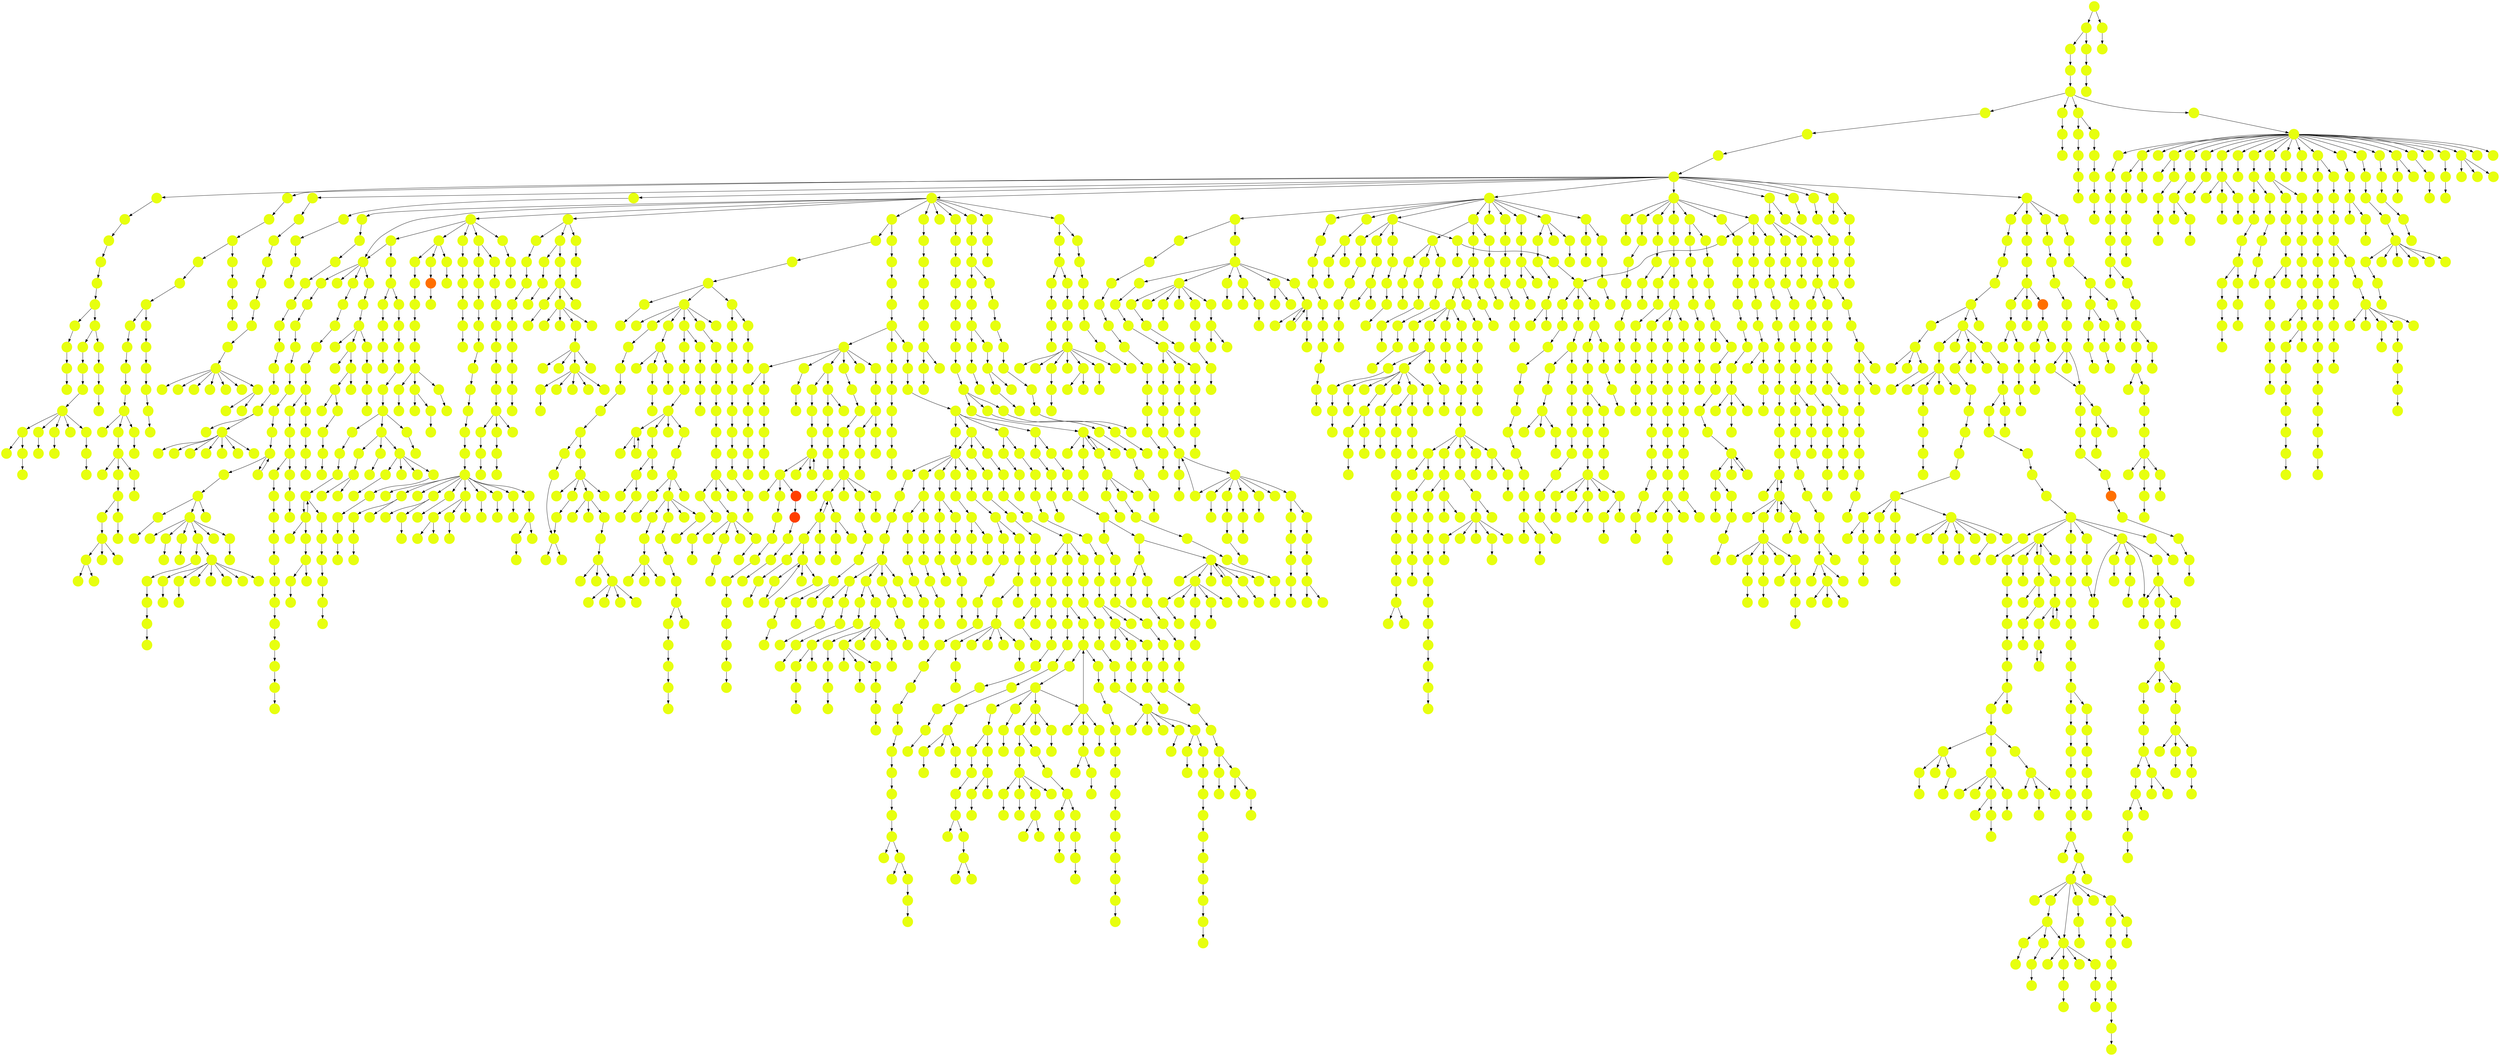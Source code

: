digraph{
0 [tooltip = "P", penwidth = 0, style = filled, fillcolor = "#e7ff0f", shape = circle, label = ""]
1 [tooltip = "P", penwidth = 0, style = filled, fillcolor = "#e7ff0f", shape = circle, label = ""]
2 [tooltip = "P", penwidth = 0, style = filled, fillcolor = "#e7ff0f", shape = circle, label = ""]
3 [tooltip = "P", penwidth = 0, style = filled, fillcolor = "#e7ff0f", shape = circle, label = ""]
4 [tooltip = "P", penwidth = 0, style = filled, fillcolor = "#e7ff0f", shape = circle, label = ""]
5 [tooltip = "P", penwidth = 0, style = filled, fillcolor = "#e7ff0f", shape = circle, label = ""]
6 [tooltip = "P", penwidth = 0, style = filled, fillcolor = "#e7ff0f", shape = circle, label = ""]
7 [tooltip = "P", penwidth = 0, style = filled, fillcolor = "#e7ff0f", shape = circle, label = ""]
8 [tooltip = "P", penwidth = 0, style = filled, fillcolor = "#e7ff0f", shape = circle, label = ""]
9 [tooltip = "P", penwidth = 0, style = filled, fillcolor = "#e7ff0f", shape = circle, label = ""]
10 [tooltip = "P", penwidth = 0, style = filled, fillcolor = "#e7ff0f", shape = circle, label = ""]
11 [tooltip = "P", penwidth = 0, style = filled, fillcolor = "#e7ff0f", shape = circle, label = ""]
12 [tooltip = "P", penwidth = 0, style = filled, fillcolor = "#e7ff0f", shape = circle, label = ""]
13 [tooltip = "P", penwidth = 0, style = filled, fillcolor = "#e7ff0f", shape = circle, label = ""]
14 [tooltip = "P", penwidth = 0, style = filled, fillcolor = "#e7ff0f", shape = circle, label = ""]
15 [tooltip = "P", penwidth = 0, style = filled, fillcolor = "#e7ff0f", shape = circle, label = ""]
16 [tooltip = "P", penwidth = 0, style = filled, fillcolor = "#e7ff0f", shape = circle, label = ""]
17 [tooltip = "P", penwidth = 0, style = filled, fillcolor = "#e7ff0f", shape = circle, label = ""]
18 [tooltip = "P", penwidth = 0, style = filled, fillcolor = "#e7ff0f", shape = circle, label = ""]
19 [tooltip = "P", penwidth = 0, style = filled, fillcolor = "#e7ff0f", shape = circle, label = ""]
20 [tooltip = "P", penwidth = 0, style = filled, fillcolor = "#e7ff0f", shape = circle, label = ""]
21 [tooltip = "P", penwidth = 0, style = filled, fillcolor = "#e7ff0f", shape = circle, label = ""]
22 [tooltip = "P", penwidth = 0, style = filled, fillcolor = "#e7ff0f", shape = circle, label = ""]
23 [tooltip = "P", penwidth = 0, style = filled, fillcolor = "#e7ff0f", shape = circle, label = ""]
24 [tooltip = "P", penwidth = 0, style = filled, fillcolor = "#e7ff0f", shape = circle, label = ""]
25 [tooltip = "P", penwidth = 0, style = filled, fillcolor = "#e7ff0f", shape = circle, label = ""]
26 [tooltip = "P", penwidth = 0, style = filled, fillcolor = "#e7ff0f", shape = circle, label = ""]
27 [tooltip = "P", penwidth = 0, style = filled, fillcolor = "#e7ff0f", shape = circle, label = ""]
28 [tooltip = "P", penwidth = 0, style = filled, fillcolor = "#e7ff0f", shape = circle, label = ""]
29 [tooltip = "P", penwidth = 0, style = filled, fillcolor = "#e7ff0f", shape = circle, label = ""]
30 [tooltip = "P", penwidth = 0, style = filled, fillcolor = "#e7ff0f", shape = circle, label = ""]
31 [tooltip = "P", penwidth = 0, style = filled, fillcolor = "#e7ff0f", shape = circle, label = ""]
32 [tooltip = "P", penwidth = 0, style = filled, fillcolor = "#e7ff0f", shape = circle, label = ""]
33 [tooltip = "P", penwidth = 0, style = filled, fillcolor = "#e7ff0f", shape = circle, label = ""]
34 [tooltip = "P", penwidth = 0, style = filled, fillcolor = "#e7ff0f", shape = circle, label = ""]
35 [tooltip = "P", penwidth = 0, style = filled, fillcolor = "#e7ff0f", shape = circle, label = ""]
36 [tooltip = "P", penwidth = 0, style = filled, fillcolor = "#e7ff0f", shape = circle, label = ""]
37 [tooltip = "P", penwidth = 0, style = filled, fillcolor = "#e7ff0f", shape = circle, label = ""]
38 [tooltip = "P", penwidth = 0, style = filled, fillcolor = "#e7ff0f", shape = circle, label = ""]
39 [tooltip = "P", penwidth = 0, style = filled, fillcolor = "#e7ff0f", shape = circle, label = ""]
40 [tooltip = "P", penwidth = 0, style = filled, fillcolor = "#e7ff0f", shape = circle, label = ""]
41 [tooltip = "P", penwidth = 0, style = filled, fillcolor = "#e7ff0f", shape = circle, label = ""]
42 [tooltip = "P", penwidth = 0, style = filled, fillcolor = "#e7ff0f", shape = circle, label = ""]
43 [tooltip = "P", penwidth = 0, style = filled, fillcolor = "#e7ff0f", shape = circle, label = ""]
44 [tooltip = "P", penwidth = 0, style = filled, fillcolor = "#e7ff0f", shape = circle, label = ""]
45 [tooltip = "P", penwidth = 0, style = filled, fillcolor = "#e7ff0f", shape = circle, label = ""]
46 [tooltip = "P", penwidth = 0, style = filled, fillcolor = "#e7ff0f", shape = circle, label = ""]
47 [tooltip = "P", penwidth = 0, style = filled, fillcolor = "#e7ff0f", shape = circle, label = ""]
48 [tooltip = "P", penwidth = 0, style = filled, fillcolor = "#e7ff0f", shape = circle, label = ""]
49 [tooltip = "P", penwidth = 0, style = filled, fillcolor = "#e7ff0f", shape = circle, label = ""]
50 [tooltip = "P", penwidth = 0, style = filled, fillcolor = "#e7ff0f", shape = circle, label = ""]
51 [tooltip = "P", penwidth = 0, style = filled, fillcolor = "#e7ff0f", shape = circle, label = ""]
52 [tooltip = "P", penwidth = 0, style = filled, fillcolor = "#e7ff0f", shape = circle, label = ""]
53 [tooltip = "P", penwidth = 0, style = filled, fillcolor = "#e7ff0f", shape = circle, label = ""]
54 [tooltip = "P", penwidth = 0, style = filled, fillcolor = "#e7ff0f", shape = circle, label = ""]
55 [tooltip = "P", penwidth = 0, style = filled, fillcolor = "#e7ff0f", shape = circle, label = ""]
56 [tooltip = "P", penwidth = 0, style = filled, fillcolor = "#e7ff0f", shape = circle, label = ""]
57 [tooltip = "P", penwidth = 0, style = filled, fillcolor = "#e7ff0f", shape = circle, label = ""]
58 [tooltip = "P", penwidth = 0, style = filled, fillcolor = "#e7ff0f", shape = circle, label = ""]
59 [tooltip = "P", penwidth = 0, style = filled, fillcolor = "#e7ff0f", shape = circle, label = ""]
60 [tooltip = "P", penwidth = 0, style = filled, fillcolor = "#e7ff0f", shape = circle, label = ""]
61 [tooltip = "P", penwidth = 0, style = filled, fillcolor = "#e7ff0f", shape = circle, label = ""]
62 [tooltip = "P", penwidth = 0, style = filled, fillcolor = "#e7ff0f", shape = circle, label = ""]
63 [tooltip = "P", penwidth = 0, style = filled, fillcolor = "#e7ff0f", shape = circle, label = ""]
64 [tooltip = "P", penwidth = 0, style = filled, fillcolor = "#e7ff0f", shape = circle, label = ""]
65 [tooltip = "P", penwidth = 0, style = filled, fillcolor = "#e7ff0f", shape = circle, label = ""]
66 [tooltip = "P", penwidth = 0, style = filled, fillcolor = "#e7ff0f", shape = circle, label = ""]
67 [tooltip = "P", penwidth = 0, style = filled, fillcolor = "#e7ff0f", shape = circle, label = ""]
68 [tooltip = "P", penwidth = 0, style = filled, fillcolor = "#e7ff0f", shape = circle, label = ""]
69 [tooltip = "P", penwidth = 0, style = filled, fillcolor = "#e7ff0f", shape = circle, label = ""]
70 [tooltip = "P", penwidth = 0, style = filled, fillcolor = "#e7ff0f", shape = circle, label = ""]
71 [tooltip = "P", penwidth = 0, style = filled, fillcolor = "#e7ff0f", shape = circle, label = ""]
72 [tooltip = "P", penwidth = 0, style = filled, fillcolor = "#e7ff0f", shape = circle, label = ""]
73 [tooltip = "P", penwidth = 0, style = filled, fillcolor = "#e7ff0f", shape = circle, label = ""]
74 [tooltip = "P", penwidth = 0, style = filled, fillcolor = "#e7ff0f", shape = circle, label = ""]
75 [tooltip = "P", penwidth = 0, style = filled, fillcolor = "#e7ff0f", shape = circle, label = ""]
76 [tooltip = "P", penwidth = 0, style = filled, fillcolor = "#e7ff0f", shape = circle, label = ""]
77 [tooltip = "P", penwidth = 0, style = filled, fillcolor = "#e7ff0f", shape = circle, label = ""]
78 [tooltip = "P", penwidth = 0, style = filled, fillcolor = "#e7ff0f", shape = circle, label = ""]
79 [tooltip = "P", penwidth = 0, style = filled, fillcolor = "#e7ff0f", shape = circle, label = ""]
80 [tooltip = "P", penwidth = 0, style = filled, fillcolor = "#e7ff0f", shape = circle, label = ""]
81 [tooltip = "P", penwidth = 0, style = filled, fillcolor = "#e7ff0f", shape = circle, label = ""]
82 [tooltip = "P", penwidth = 0, style = filled, fillcolor = "#e7ff0f", shape = circle, label = ""]
83 [tooltip = "P", penwidth = 0, style = filled, fillcolor = "#e7ff0f", shape = circle, label = ""]
84 [tooltip = "P", penwidth = 0, style = filled, fillcolor = "#e7ff0f", shape = circle, label = ""]
85 [tooltip = "P", penwidth = 0, style = filled, fillcolor = "#e7ff0f", shape = circle, label = ""]
86 [tooltip = "P", penwidth = 0, style = filled, fillcolor = "#e7ff0f", shape = circle, label = ""]
87 [tooltip = "P", penwidth = 0, style = filled, fillcolor = "#e7ff0f", shape = circle, label = ""]
88 [tooltip = "P", penwidth = 0, style = filled, fillcolor = "#e7ff0f", shape = circle, label = ""]
89 [tooltip = "P", penwidth = 0, style = filled, fillcolor = "#e7ff0f", shape = circle, label = ""]
90 [tooltip = "P", penwidth = 0, style = filled, fillcolor = "#e7ff0f", shape = circle, label = ""]
91 [tooltip = "P", penwidth = 0, style = filled, fillcolor = "#e7ff0f", shape = circle, label = ""]
92 [tooltip = "P", penwidth = 0, style = filled, fillcolor = "#e7ff0f", shape = circle, label = ""]
93 [tooltip = "P", penwidth = 0, style = filled, fillcolor = "#e7ff0f", shape = circle, label = ""]
94 [tooltip = "P", penwidth = 0, style = filled, fillcolor = "#e7ff0f", shape = circle, label = ""]
95 [tooltip = "P", penwidth = 0, style = filled, fillcolor = "#e7ff0f", shape = circle, label = ""]
96 [tooltip = "P", penwidth = 0, style = filled, fillcolor = "#e7ff0f", shape = circle, label = ""]
97 [tooltip = "P", penwidth = 0, style = filled, fillcolor = "#e7ff0f", shape = circle, label = ""]
98 [tooltip = "P", penwidth = 0, style = filled, fillcolor = "#e7ff0f", shape = circle, label = ""]
99 [tooltip = "P", penwidth = 0, style = filled, fillcolor = "#e7ff0f", shape = circle, label = ""]
100 [tooltip = "P", penwidth = 0, style = filled, fillcolor = "#e7ff0f", shape = circle, label = ""]
101 [tooltip = "P", penwidth = 0, style = filled, fillcolor = "#e7ff0f", shape = circle, label = ""]
102 [tooltip = "P", penwidth = 0, style = filled, fillcolor = "#e7ff0f", shape = circle, label = ""]
103 [tooltip = "P", penwidth = 0, style = filled, fillcolor = "#e7ff0f", shape = circle, label = ""]
104 [tooltip = "P", penwidth = 0, style = filled, fillcolor = "#e7ff0f", shape = circle, label = ""]
105 [tooltip = "P", penwidth = 0, style = filled, fillcolor = "#e7ff0f", shape = circle, label = ""]
106 [tooltip = "P", penwidth = 0, style = filled, fillcolor = "#e7ff0f", shape = circle, label = ""]
107 [tooltip = "P", penwidth = 0, style = filled, fillcolor = "#e7ff0f", shape = circle, label = ""]
108 [tooltip = "P", penwidth = 0, style = filled, fillcolor = "#e7ff0f", shape = circle, label = ""]
109 [tooltip = "P", penwidth = 0, style = filled, fillcolor = "#e7ff0f", shape = circle, label = ""]
110 [tooltip = "P", penwidth = 0, style = filled, fillcolor = "#e7ff0f", shape = circle, label = ""]
111 [tooltip = "P", penwidth = 0, style = filled, fillcolor = "#e7ff0f", shape = circle, label = ""]
112 [tooltip = "P", penwidth = 0, style = filled, fillcolor = "#e7ff0f", shape = circle, label = ""]
113 [tooltip = "P", penwidth = 0, style = filled, fillcolor = "#e7ff0f", shape = circle, label = ""]
114 [tooltip = "P", penwidth = 0, style = filled, fillcolor = "#e7ff0f", shape = circle, label = ""]
115 [tooltip = "P", penwidth = 0, style = filled, fillcolor = "#e7ff0f", shape = circle, label = ""]
116 [tooltip = "P", penwidth = 0, style = filled, fillcolor = "#e7ff0f", shape = circle, label = ""]
117 [tooltip = "P", penwidth = 0, style = filled, fillcolor = "#e7ff0f", shape = circle, label = ""]
118 [tooltip = "P", penwidth = 0, style = filled, fillcolor = "#e7ff0f", shape = circle, label = ""]
119 [tooltip = "P", penwidth = 0, style = filled, fillcolor = "#e7ff0f", shape = circle, label = ""]
120 [tooltip = "P", penwidth = 0, style = filled, fillcolor = "#e7ff0f", shape = circle, label = ""]
121 [tooltip = "P", penwidth = 0, style = filled, fillcolor = "#e7ff0f", shape = circle, label = ""]
122 [tooltip = "P", penwidth = 0, style = filled, fillcolor = "#e7ff0f", shape = circle, label = ""]
123 [tooltip = "P", penwidth = 0, style = filled, fillcolor = "#e7ff0f", shape = circle, label = ""]
124 [tooltip = "P", penwidth = 0, style = filled, fillcolor = "#e7ff0f", shape = circle, label = ""]
125 [tooltip = "P", penwidth = 0, style = filled, fillcolor = "#e7ff0f", shape = circle, label = ""]
126 [tooltip = "P", penwidth = 0, style = filled, fillcolor = "#e7ff0f", shape = circle, label = ""]
127 [tooltip = "P", penwidth = 0, style = filled, fillcolor = "#e7ff0f", shape = circle, label = ""]
128 [tooltip = "P", penwidth = 0, style = filled, fillcolor = "#e7ff0f", shape = circle, label = ""]
129 [tooltip = "P", penwidth = 0, style = filled, fillcolor = "#e7ff0f", shape = circle, label = ""]
130 [tooltip = "P", penwidth = 0, style = filled, fillcolor = "#e7ff0f", shape = circle, label = ""]
131 [tooltip = "P", penwidth = 0, style = filled, fillcolor = "#e7ff0f", shape = circle, label = ""]
132 [tooltip = "P", penwidth = 0, style = filled, fillcolor = "#e7ff0f", shape = circle, label = ""]
133 [tooltip = "P", penwidth = 0, style = filled, fillcolor = "#e7ff0f", shape = circle, label = ""]
134 [tooltip = "P", penwidth = 0, style = filled, fillcolor = "#e7ff0f", shape = circle, label = ""]
135 [tooltip = "P", penwidth = 0, style = filled, fillcolor = "#e7ff0f", shape = circle, label = ""]
136 [tooltip = "P", penwidth = 0, style = filled, fillcolor = "#e7ff0f", shape = circle, label = ""]
137 [tooltip = "P", penwidth = 0, style = filled, fillcolor = "#e7ff0f", shape = circle, label = ""]
138 [tooltip = "P", penwidth = 0, style = filled, fillcolor = "#e7ff0f", shape = circle, label = ""]
139 [tooltip = "P", penwidth = 0, style = filled, fillcolor = "#e7ff0f", shape = circle, label = ""]
140 [tooltip = "P", penwidth = 0, style = filled, fillcolor = "#e7ff0f", shape = circle, label = ""]
141 [tooltip = "P", penwidth = 0, style = filled, fillcolor = "#e7ff0f", shape = circle, label = ""]
142 [tooltip = "P", penwidth = 0, style = filled, fillcolor = "#e7ff0f", shape = circle, label = ""]
143 [tooltip = "P", penwidth = 0, style = filled, fillcolor = "#e7ff0f", shape = circle, label = ""]
144 [tooltip = "P", penwidth = 0, style = filled, fillcolor = "#e7ff0f", shape = circle, label = ""]
145 [tooltip = "P", penwidth = 0, style = filled, fillcolor = "#e7ff0f", shape = circle, label = ""]
146 [tooltip = "P", penwidth = 0, style = filled, fillcolor = "#e7ff0f", shape = circle, label = ""]
147 [tooltip = "P", penwidth = 0, style = filled, fillcolor = "#e7ff0f", shape = circle, label = ""]
148 [tooltip = "P", penwidth = 0, style = filled, fillcolor = "#e7ff0f", shape = circle, label = ""]
149 [tooltip = "P", penwidth = 0, style = filled, fillcolor = "#e7ff0f", shape = circle, label = ""]
150 [tooltip = "P", penwidth = 0, style = filled, fillcolor = "#e7ff0f", shape = circle, label = ""]
151 [tooltip = "P", penwidth = 0, style = filled, fillcolor = "#e7ff0f", shape = circle, label = ""]
152 [tooltip = "P", penwidth = 0, style = filled, fillcolor = "#e7ff0f", shape = circle, label = ""]
153 [tooltip = "P", penwidth = 0, style = filled, fillcolor = "#e7ff0f", shape = circle, label = ""]
154 [tooltip = "P", penwidth = 0, style = filled, fillcolor = "#e7ff0f", shape = circle, label = ""]
155 [tooltip = "P", penwidth = 0, style = filled, fillcolor = "#e7ff0f", shape = circle, label = ""]
156 [tooltip = "P", penwidth = 0, style = filled, fillcolor = "#e7ff0f", shape = circle, label = ""]
157 [tooltip = "P", penwidth = 0, style = filled, fillcolor = "#e7ff0f", shape = circle, label = ""]
158 [tooltip = "P", penwidth = 0, style = filled, fillcolor = "#e7ff0f", shape = circle, label = ""]
159 [tooltip = "P", penwidth = 0, style = filled, fillcolor = "#e7ff0f", shape = circle, label = ""]
160 [tooltip = "P", penwidth = 0, style = filled, fillcolor = "#e7ff0f", shape = circle, label = ""]
161 [tooltip = "P", penwidth = 0, style = filled, fillcolor = "#e7ff0f", shape = circle, label = ""]
162 [tooltip = "P", penwidth = 0, style = filled, fillcolor = "#e7ff0f", shape = circle, label = ""]
163 [tooltip = "P", penwidth = 0, style = filled, fillcolor = "#e7ff0f", shape = circle, label = ""]
164 [tooltip = "P", penwidth = 0, style = filled, fillcolor = "#e7ff0f", shape = circle, label = ""]
165 [tooltip = "P", penwidth = 0, style = filled, fillcolor = "#e7ff0f", shape = circle, label = ""]
166 [tooltip = "P", penwidth = 0, style = filled, fillcolor = "#e7ff0f", shape = circle, label = ""]
167 [tooltip = "P", penwidth = 0, style = filled, fillcolor = "#e7ff0f", shape = circle, label = ""]
168 [tooltip = "P", penwidth = 0, style = filled, fillcolor = "#e7ff0f", shape = circle, label = ""]
169 [tooltip = "P", penwidth = 0, style = filled, fillcolor = "#e7ff0f", shape = circle, label = ""]
170 [tooltip = "P", penwidth = 0, style = filled, fillcolor = "#e7ff0f", shape = circle, label = ""]
171 [tooltip = "P", penwidth = 0, style = filled, fillcolor = "#e7ff0f", shape = circle, label = ""]
172 [tooltip = "P", penwidth = 0, style = filled, fillcolor = "#e7ff0f", shape = circle, label = ""]
173 [tooltip = "P", penwidth = 0, style = filled, fillcolor = "#e7ff0f", shape = circle, label = ""]
174 [tooltip = "P", penwidth = 0, style = filled, fillcolor = "#e7ff0f", shape = circle, label = ""]
175 [tooltip = "P", penwidth = 0, style = filled, fillcolor = "#e7ff0f", shape = circle, label = ""]
176 [tooltip = "P", penwidth = 0, style = filled, fillcolor = "#e7ff0f", shape = circle, label = ""]
177 [tooltip = "P", penwidth = 0, style = filled, fillcolor = "#e7ff0f", shape = circle, label = ""]
178 [tooltip = "P", penwidth = 0, style = filled, fillcolor = "#e7ff0f", shape = circle, label = ""]
179 [tooltip = "P", penwidth = 0, style = filled, fillcolor = "#e7ff0f", shape = circle, label = ""]
180 [tooltip = "P", penwidth = 0, style = filled, fillcolor = "#e7ff0f", shape = circle, label = ""]
181 [tooltip = "P", penwidth = 0, style = filled, fillcolor = "#e7ff0f", shape = circle, label = ""]
182 [tooltip = "P", penwidth = 0, style = filled, fillcolor = "#e7ff0f", shape = circle, label = ""]
183 [tooltip = "P", penwidth = 0, style = filled, fillcolor = "#e7ff0f", shape = circle, label = ""]
184 [tooltip = "P", penwidth = 0, style = filled, fillcolor = "#e7ff0f", shape = circle, label = ""]
185 [tooltip = "P", penwidth = 0, style = filled, fillcolor = "#e7ff0f", shape = circle, label = ""]
186 [tooltip = "P", penwidth = 0, style = filled, fillcolor = "#e7ff0f", shape = circle, label = ""]
187 [tooltip = "P", penwidth = 0, style = filled, fillcolor = "#e7ff0f", shape = circle, label = ""]
188 [tooltip = "P", penwidth = 0, style = filled, fillcolor = "#e7ff0f", shape = circle, label = ""]
189 [tooltip = "P", penwidth = 0, style = filled, fillcolor = "#e7ff0f", shape = circle, label = ""]
190 [tooltip = "P", penwidth = 0, style = filled, fillcolor = "#e7ff0f", shape = circle, label = ""]
191 [tooltip = "P", penwidth = 0, style = filled, fillcolor = "#e7ff0f", shape = circle, label = ""]
192 [tooltip = "P", penwidth = 0, style = filled, fillcolor = "#e7ff0f", shape = circle, label = ""]
193 [tooltip = "P", penwidth = 0, style = filled, fillcolor = "#e7ff0f", shape = circle, label = ""]
194 [tooltip = "P", penwidth = 0, style = filled, fillcolor = "#e7ff0f", shape = circle, label = ""]
195 [tooltip = "P", penwidth = 0, style = filled, fillcolor = "#e7ff0f", shape = circle, label = ""]
196 [tooltip = "P", penwidth = 0, style = filled, fillcolor = "#e7ff0f", shape = circle, label = ""]
197 [tooltip = "P", penwidth = 0, style = filled, fillcolor = "#e7ff0f", shape = circle, label = ""]
198 [tooltip = "P", penwidth = 0, style = filled, fillcolor = "#e7ff0f", shape = circle, label = ""]
199 [tooltip = "P", penwidth = 0, style = filled, fillcolor = "#e7ff0f", shape = circle, label = ""]
200 [tooltip = "P", penwidth = 0, style = filled, fillcolor = "#e7ff0f", shape = circle, label = ""]
201 [tooltip = "P", penwidth = 0, style = filled, fillcolor = "#e7ff0f", shape = circle, label = ""]
202 [tooltip = "P", penwidth = 0, style = filled, fillcolor = "#e7ff0f", shape = circle, label = ""]
203 [tooltip = "P", penwidth = 0, style = filled, fillcolor = "#e7ff0f", shape = circle, label = ""]
204 [tooltip = "P", penwidth = 0, style = filled, fillcolor = "#e7ff0f", shape = circle, label = ""]
205 [tooltip = "P", penwidth = 0, style = filled, fillcolor = "#e7ff0f", shape = circle, label = ""]
206 [tooltip = "P", penwidth = 0, style = filled, fillcolor = "#e7ff0f", shape = circle, label = ""]
207 [tooltip = "P", penwidth = 0, style = filled, fillcolor = "#e7ff0f", shape = circle, label = ""]
208 [tooltip = "P", penwidth = 0, style = filled, fillcolor = "#e7ff0f", shape = circle, label = ""]
209 [tooltip = "P", penwidth = 0, style = filled, fillcolor = "#e7ff0f", shape = circle, label = ""]
210 [tooltip = "P", penwidth = 0, style = filled, fillcolor = "#e7ff0f", shape = circle, label = ""]
211 [tooltip = "P", penwidth = 0, style = filled, fillcolor = "#e7ff0f", shape = circle, label = ""]
212 [tooltip = "P", penwidth = 0, style = filled, fillcolor = "#e7ff0f", shape = circle, label = ""]
213 [tooltip = "P", penwidth = 0, style = filled, fillcolor = "#e7ff0f", shape = circle, label = ""]
214 [tooltip = "P", penwidth = 0, style = filled, fillcolor = "#e7ff0f", shape = circle, label = ""]
215 [tooltip = "P", penwidth = 0, style = filled, fillcolor = "#e7ff0f", shape = circle, label = ""]
216 [tooltip = "P", penwidth = 0, style = filled, fillcolor = "#e7ff0f", shape = circle, label = ""]
217 [tooltip = "P", penwidth = 0, style = filled, fillcolor = "#e7ff0f", shape = circle, label = ""]
218 [tooltip = "P", penwidth = 0, style = filled, fillcolor = "#e7ff0f", shape = circle, label = ""]
219 [tooltip = "P", penwidth = 0, style = filled, fillcolor = "#e7ff0f", shape = circle, label = ""]
220 [tooltip = "P", penwidth = 0, style = filled, fillcolor = "#e7ff0f", shape = circle, label = ""]
221 [tooltip = "P", penwidth = 0, style = filled, fillcolor = "#e7ff0f", shape = circle, label = ""]
222 [tooltip = "P", penwidth = 0, style = filled, fillcolor = "#e7ff0f", shape = circle, label = ""]
223 [tooltip = "P", penwidth = 0, style = filled, fillcolor = "#e7ff0f", shape = circle, label = ""]
224 [tooltip = "P", penwidth = 0, style = filled, fillcolor = "#e7ff0f", shape = circle, label = ""]
225 [tooltip = "P", penwidth = 0, style = filled, fillcolor = "#e7ff0f", shape = circle, label = ""]
226 [tooltip = "P", penwidth = 0, style = filled, fillcolor = "#e7ff0f", shape = circle, label = ""]
227 [tooltip = "P", penwidth = 0, style = filled, fillcolor = "#e7ff0f", shape = circle, label = ""]
228 [tooltip = "P", penwidth = 0, style = filled, fillcolor = "#e7ff0f", shape = circle, label = ""]
229 [tooltip = "P", penwidth = 0, style = filled, fillcolor = "#e7ff0f", shape = circle, label = ""]
230 [tooltip = "P", penwidth = 0, style = filled, fillcolor = "#e7ff0f", shape = circle, label = ""]
231 [tooltip = "P", penwidth = 0, style = filled, fillcolor = "#e7ff0f", shape = circle, label = ""]
232 [tooltip = "P", penwidth = 0, style = filled, fillcolor = "#e7ff0f", shape = circle, label = ""]
233 [tooltip = "P", penwidth = 0, style = filled, fillcolor = "#e7ff0f", shape = circle, label = ""]
234 [tooltip = "P", penwidth = 0, style = filled, fillcolor = "#e7ff0f", shape = circle, label = ""]
235 [tooltip = "P", penwidth = 0, style = filled, fillcolor = "#e7ff0f", shape = circle, label = ""]
236 [tooltip = "P", penwidth = 0, style = filled, fillcolor = "#e7ff0f", shape = circle, label = ""]
237 [tooltip = "P", penwidth = 0, style = filled, fillcolor = "#e7ff0f", shape = circle, label = ""]
238 [tooltip = "P", penwidth = 0, style = filled, fillcolor = "#e7ff0f", shape = circle, label = ""]
239 [tooltip = "P", penwidth = 0, style = filled, fillcolor = "#e7ff0f", shape = circle, label = ""]
240 [tooltip = "P", penwidth = 0, style = filled, fillcolor = "#e7ff0f", shape = circle, label = ""]
241 [tooltip = "P", penwidth = 0, style = filled, fillcolor = "#e7ff0f", shape = circle, label = ""]
242 [tooltip = "P", penwidth = 0, style = filled, fillcolor = "#e7ff0f", shape = circle, label = ""]
243 [tooltip = "P", penwidth = 0, style = filled, fillcolor = "#e7ff0f", shape = circle, label = ""]
244 [tooltip = "P", penwidth = 0, style = filled, fillcolor = "#e7ff0f", shape = circle, label = ""]
245 [tooltip = "P", penwidth = 0, style = filled, fillcolor = "#e7ff0f", shape = circle, label = ""]
246 [tooltip = "P", penwidth = 0, style = filled, fillcolor = "#e7ff0f", shape = circle, label = ""]
247 [tooltip = "P", penwidth = 0, style = filled, fillcolor = "#e7ff0f", shape = circle, label = ""]
248 [tooltip = "P", penwidth = 0, style = filled, fillcolor = "#e7ff0f", shape = circle, label = ""]
249 [tooltip = "P", penwidth = 0, style = filled, fillcolor = "#e7ff0f", shape = circle, label = ""]
250 [tooltip = "P", penwidth = 0, style = filled, fillcolor = "#e7ff0f", shape = circle, label = ""]
251 [tooltip = "P", penwidth = 0, style = filled, fillcolor = "#e7ff0f", shape = circle, label = ""]
252 [tooltip = "P", penwidth = 0, style = filled, fillcolor = "#e7ff0f", shape = circle, label = ""]
253 [tooltip = "P", penwidth = 0, style = filled, fillcolor = "#e7ff0f", shape = circle, label = ""]
254 [tooltip = "P", penwidth = 0, style = filled, fillcolor = "#e7ff0f", shape = circle, label = ""]
255 [tooltip = "P", penwidth = 0, style = filled, fillcolor = "#e7ff0f", shape = circle, label = ""]
256 [tooltip = "P", penwidth = 0, style = filled, fillcolor = "#e7ff0f", shape = circle, label = ""]
257 [tooltip = "P", penwidth = 0, style = filled, fillcolor = "#e7ff0f", shape = circle, label = ""]
258 [tooltip = "P", penwidth = 0, style = filled, fillcolor = "#e7ff0f", shape = circle, label = ""]
259 [tooltip = "P", penwidth = 0, style = filled, fillcolor = "#e7ff0f", shape = circle, label = ""]
260 [tooltip = "P", penwidth = 0, style = filled, fillcolor = "#e7ff0f", shape = circle, label = ""]
261 [tooltip = "P", penwidth = 0, style = filled, fillcolor = "#e7ff0f", shape = circle, label = ""]
262 [tooltip = "P", penwidth = 0, style = filled, fillcolor = "#e7ff0f", shape = circle, label = ""]
263 [tooltip = "P", penwidth = 0, style = filled, fillcolor = "#e7ff0f", shape = circle, label = ""]
264 [tooltip = "P", penwidth = 0, style = filled, fillcolor = "#e7ff0f", shape = circle, label = ""]
265 [tooltip = "P", penwidth = 0, style = filled, fillcolor = "#e7ff0f", shape = circle, label = ""]
266 [tooltip = "P", penwidth = 0, style = filled, fillcolor = "#e7ff0f", shape = circle, label = ""]
267 [tooltip = "P", penwidth = 0, style = filled, fillcolor = "#e7ff0f", shape = circle, label = ""]
268 [tooltip = "P", penwidth = 0, style = filled, fillcolor = "#e7ff0f", shape = circle, label = ""]
269 [tooltip = "P", penwidth = 0, style = filled, fillcolor = "#e7ff0f", shape = circle, label = ""]
270 [tooltip = "P", penwidth = 0, style = filled, fillcolor = "#e7ff0f", shape = circle, label = ""]
271 [tooltip = "P", penwidth = 0, style = filled, fillcolor = "#e7ff0f", shape = circle, label = ""]
272 [tooltip = "P", penwidth = 0, style = filled, fillcolor = "#e7ff0f", shape = circle, label = ""]
273 [tooltip = "P", penwidth = 0, style = filled, fillcolor = "#e7ff0f", shape = circle, label = ""]
274 [tooltip = "P", penwidth = 0, style = filled, fillcolor = "#e7ff0f", shape = circle, label = ""]
275 [tooltip = "P", penwidth = 0, style = filled, fillcolor = "#e7ff0f", shape = circle, label = ""]
276 [tooltip = "P", penwidth = 0, style = filled, fillcolor = "#e7ff0f", shape = circle, label = ""]
277 [tooltip = "P", penwidth = 0, style = filled, fillcolor = "#e7ff0f", shape = circle, label = ""]
278 [tooltip = "P", penwidth = 0, style = filled, fillcolor = "#e7ff0f", shape = circle, label = ""]
279 [tooltip = "P", penwidth = 0, style = filled, fillcolor = "#e7ff0f", shape = circle, label = ""]
280 [tooltip = "P", penwidth = 0, style = filled, fillcolor = "#e7ff0f", shape = circle, label = ""]
281 [tooltip = "P", penwidth = 0, style = filled, fillcolor = "#e7ff0f", shape = circle, label = ""]
282 [tooltip = "P", penwidth = 0, style = filled, fillcolor = "#e7ff0f", shape = circle, label = ""]
283 [tooltip = "P", penwidth = 0, style = filled, fillcolor = "#e7ff0f", shape = circle, label = ""]
284 [tooltip = "S", penwidth = 0, style = filled, fillcolor = "#ff6f00", shape = circle, label = ""]
285 [tooltip = "P", penwidth = 0, style = filled, fillcolor = "#e7ff0f", shape = circle, label = ""]
286 [tooltip = "P", penwidth = 0, style = filled, fillcolor = "#e7ff0f", shape = circle, label = ""]
287 [tooltip = "P", penwidth = 0, style = filled, fillcolor = "#e7ff0f", shape = circle, label = ""]
288 [tooltip = "P", penwidth = 0, style = filled, fillcolor = "#e7ff0f", shape = circle, label = ""]
289 [tooltip = "P", penwidth = 0, style = filled, fillcolor = "#e7ff0f", shape = circle, label = ""]
290 [tooltip = "P", penwidth = 0, style = filled, fillcolor = "#e7ff0f", shape = circle, label = ""]
291 [tooltip = "P", penwidth = 0, style = filled, fillcolor = "#e7ff0f", shape = circle, label = ""]
292 [tooltip = "P", penwidth = 0, style = filled, fillcolor = "#e7ff0f", shape = circle, label = ""]
293 [tooltip = "P", penwidth = 0, style = filled, fillcolor = "#e7ff0f", shape = circle, label = ""]
294 [tooltip = "P", penwidth = 0, style = filled, fillcolor = "#e7ff0f", shape = circle, label = ""]
295 [tooltip = "P", penwidth = 0, style = filled, fillcolor = "#e7ff0f", shape = circle, label = ""]
296 [tooltip = "P", penwidth = 0, style = filled, fillcolor = "#e7ff0f", shape = circle, label = ""]
297 [tooltip = "P", penwidth = 0, style = filled, fillcolor = "#e7ff0f", shape = circle, label = ""]
298 [tooltip = "P", penwidth = 0, style = filled, fillcolor = "#e7ff0f", shape = circle, label = ""]
299 [tooltip = "P", penwidth = 0, style = filled, fillcolor = "#e7ff0f", shape = circle, label = ""]
300 [tooltip = "P", penwidth = 0, style = filled, fillcolor = "#e7ff0f", shape = circle, label = ""]
301 [tooltip = "P", penwidth = 0, style = filled, fillcolor = "#e7ff0f", shape = circle, label = ""]
302 [tooltip = "P", penwidth = 0, style = filled, fillcolor = "#e7ff0f", shape = circle, label = ""]
303 [tooltip = "P", penwidth = 0, style = filled, fillcolor = "#e7ff0f", shape = circle, label = ""]
304 [tooltip = "P", penwidth = 0, style = filled, fillcolor = "#e7ff0f", shape = circle, label = ""]
305 [tooltip = "P", penwidth = 0, style = filled, fillcolor = "#e7ff0f", shape = circle, label = ""]
306 [tooltip = "P", penwidth = 0, style = filled, fillcolor = "#e7ff0f", shape = circle, label = ""]
307 [tooltip = "P", penwidth = 0, style = filled, fillcolor = "#e7ff0f", shape = circle, label = ""]
308 [tooltip = "P", penwidth = 0, style = filled, fillcolor = "#e7ff0f", shape = circle, label = ""]
309 [tooltip = "P", penwidth = 0, style = filled, fillcolor = "#e7ff0f", shape = circle, label = ""]
310 [tooltip = "S", penwidth = 0, style = filled, fillcolor = "#ff6f00", shape = circle, label = ""]
311 [tooltip = "P", penwidth = 0, style = filled, fillcolor = "#e7ff0f", shape = circle, label = ""]
312 [tooltip = "P", penwidth = 0, style = filled, fillcolor = "#e7ff0f", shape = circle, label = ""]
313 [tooltip = "P", penwidth = 0, style = filled, fillcolor = "#e7ff0f", shape = circle, label = ""]
314 [tooltip = "P", penwidth = 0, style = filled, fillcolor = "#e7ff0f", shape = circle, label = ""]
315 [tooltip = "P", penwidth = 0, style = filled, fillcolor = "#e7ff0f", shape = circle, label = ""]
316 [tooltip = "P", penwidth = 0, style = filled, fillcolor = "#e7ff0f", shape = circle, label = ""]
317 [tooltip = "P", penwidth = 0, style = filled, fillcolor = "#e7ff0f", shape = circle, label = ""]
318 [tooltip = "P", penwidth = 0, style = filled, fillcolor = "#e7ff0f", shape = circle, label = ""]
319 [tooltip = "P", penwidth = 0, style = filled, fillcolor = "#e7ff0f", shape = circle, label = ""]
320 [tooltip = "P", penwidth = 0, style = filled, fillcolor = "#e7ff0f", shape = circle, label = ""]
321 [tooltip = "P", penwidth = 0, style = filled, fillcolor = "#e7ff0f", shape = circle, label = ""]
322 [tooltip = "P", penwidth = 0, style = filled, fillcolor = "#e7ff0f", shape = circle, label = ""]
323 [tooltip = "P", penwidth = 0, style = filled, fillcolor = "#e7ff0f", shape = circle, label = ""]
324 [tooltip = "P", penwidth = 0, style = filled, fillcolor = "#e7ff0f", shape = circle, label = ""]
325 [tooltip = "P", penwidth = 0, style = filled, fillcolor = "#e7ff0f", shape = circle, label = ""]
326 [tooltip = "P", penwidth = 0, style = filled, fillcolor = "#e7ff0f", shape = circle, label = ""]
327 [tooltip = "P", penwidth = 0, style = filled, fillcolor = "#e7ff0f", shape = circle, label = ""]
328 [tooltip = "P", penwidth = 0, style = filled, fillcolor = "#e7ff0f", shape = circle, label = ""]
329 [tooltip = "P", penwidth = 0, style = filled, fillcolor = "#e7ff0f", shape = circle, label = ""]
330 [tooltip = "P", penwidth = 0, style = filled, fillcolor = "#e7ff0f", shape = circle, label = ""]
331 [tooltip = "P", penwidth = 0, style = filled, fillcolor = "#e7ff0f", shape = circle, label = ""]
332 [tooltip = "P", penwidth = 0, style = filled, fillcolor = "#e7ff0f", shape = circle, label = ""]
333 [tooltip = "P", penwidth = 0, style = filled, fillcolor = "#e7ff0f", shape = circle, label = ""]
334 [tooltip = "P", penwidth = 0, style = filled, fillcolor = "#e7ff0f", shape = circle, label = ""]
335 [tooltip = "P", penwidth = 0, style = filled, fillcolor = "#e7ff0f", shape = circle, label = ""]
336 [tooltip = "P", penwidth = 0, style = filled, fillcolor = "#e7ff0f", shape = circle, label = ""]
337 [tooltip = "P", penwidth = 0, style = filled, fillcolor = "#e7ff0f", shape = circle, label = ""]
338 [tooltip = "P", penwidth = 0, style = filled, fillcolor = "#e7ff0f", shape = circle, label = ""]
339 [tooltip = "P", penwidth = 0, style = filled, fillcolor = "#e7ff0f", shape = circle, label = ""]
340 [tooltip = "P", penwidth = 0, style = filled, fillcolor = "#e7ff0f", shape = circle, label = ""]
341 [tooltip = "P", penwidth = 0, style = filled, fillcolor = "#e7ff0f", shape = circle, label = ""]
342 [tooltip = "P", penwidth = 0, style = filled, fillcolor = "#e7ff0f", shape = circle, label = ""]
343 [tooltip = "P", penwidth = 0, style = filled, fillcolor = "#e7ff0f", shape = circle, label = ""]
344 [tooltip = "P", penwidth = 0, style = filled, fillcolor = "#e7ff0f", shape = circle, label = ""]
345 [tooltip = "P", penwidth = 0, style = filled, fillcolor = "#e7ff0f", shape = circle, label = ""]
346 [tooltip = "P", penwidth = 0, style = filled, fillcolor = "#e7ff0f", shape = circle, label = ""]
347 [tooltip = "P", penwidth = 0, style = filled, fillcolor = "#e7ff0f", shape = circle, label = ""]
348 [tooltip = "P", penwidth = 0, style = filled, fillcolor = "#e7ff0f", shape = circle, label = ""]
349 [tooltip = "P", penwidth = 0, style = filled, fillcolor = "#e7ff0f", shape = circle, label = ""]
350 [tooltip = "P", penwidth = 0, style = filled, fillcolor = "#e7ff0f", shape = circle, label = ""]
351 [tooltip = "P", penwidth = 0, style = filled, fillcolor = "#e7ff0f", shape = circle, label = ""]
352 [tooltip = "P", penwidth = 0, style = filled, fillcolor = "#e7ff0f", shape = circle, label = ""]
353 [tooltip = "P", penwidth = 0, style = filled, fillcolor = "#e7ff0f", shape = circle, label = ""]
354 [tooltip = "P", penwidth = 0, style = filled, fillcolor = "#e7ff0f", shape = circle, label = ""]
355 [tooltip = "P", penwidth = 0, style = filled, fillcolor = "#e7ff0f", shape = circle, label = ""]
356 [tooltip = "P", penwidth = 0, style = filled, fillcolor = "#e7ff0f", shape = circle, label = ""]
357 [tooltip = "P", penwidth = 0, style = filled, fillcolor = "#e7ff0f", shape = circle, label = ""]
358 [tooltip = "P", penwidth = 0, style = filled, fillcolor = "#e7ff0f", shape = circle, label = ""]
359 [tooltip = "P", penwidth = 0, style = filled, fillcolor = "#e7ff0f", shape = circle, label = ""]
360 [tooltip = "P", penwidth = 0, style = filled, fillcolor = "#e7ff0f", shape = circle, label = ""]
361 [tooltip = "P", penwidth = 0, style = filled, fillcolor = "#e7ff0f", shape = circle, label = ""]
362 [tooltip = "P", penwidth = 0, style = filled, fillcolor = "#e7ff0f", shape = circle, label = ""]
363 [tooltip = "P", penwidth = 0, style = filled, fillcolor = "#e7ff0f", shape = circle, label = ""]
364 [tooltip = "P", penwidth = 0, style = filled, fillcolor = "#e7ff0f", shape = circle, label = ""]
365 [tooltip = "P", penwidth = 0, style = filled, fillcolor = "#e7ff0f", shape = circle, label = ""]
366 [tooltip = "P", penwidth = 0, style = filled, fillcolor = "#e7ff0f", shape = circle, label = ""]
367 [tooltip = "P", penwidth = 0, style = filled, fillcolor = "#e7ff0f", shape = circle, label = ""]
368 [tooltip = "P", penwidth = 0, style = filled, fillcolor = "#e7ff0f", shape = circle, label = ""]
369 [tooltip = "P", penwidth = 0, style = filled, fillcolor = "#e7ff0f", shape = circle, label = ""]
370 [tooltip = "P", penwidth = 0, style = filled, fillcolor = "#e7ff0f", shape = circle, label = ""]
371 [tooltip = "P", penwidth = 0, style = filled, fillcolor = "#e7ff0f", shape = circle, label = ""]
372 [tooltip = "P", penwidth = 0, style = filled, fillcolor = "#e7ff0f", shape = circle, label = ""]
373 [tooltip = "P", penwidth = 0, style = filled, fillcolor = "#e7ff0f", shape = circle, label = ""]
374 [tooltip = "P", penwidth = 0, style = filled, fillcolor = "#e7ff0f", shape = circle, label = ""]
375 [tooltip = "P", penwidth = 0, style = filled, fillcolor = "#e7ff0f", shape = circle, label = ""]
376 [tooltip = "P", penwidth = 0, style = filled, fillcolor = "#e7ff0f", shape = circle, label = ""]
377 [tooltip = "P", penwidth = 0, style = filled, fillcolor = "#e7ff0f", shape = circle, label = ""]
378 [tooltip = "P", penwidth = 0, style = filled, fillcolor = "#e7ff0f", shape = circle, label = ""]
379 [tooltip = "P", penwidth = 0, style = filled, fillcolor = "#e7ff0f", shape = circle, label = ""]
380 [tooltip = "P", penwidth = 0, style = filled, fillcolor = "#e7ff0f", shape = circle, label = ""]
381 [tooltip = "P", penwidth = 0, style = filled, fillcolor = "#e7ff0f", shape = circle, label = ""]
382 [tooltip = "P", penwidth = 0, style = filled, fillcolor = "#e7ff0f", shape = circle, label = ""]
383 [tooltip = "P", penwidth = 0, style = filled, fillcolor = "#e7ff0f", shape = circle, label = ""]
384 [tooltip = "P", penwidth = 0, style = filled, fillcolor = "#e7ff0f", shape = circle, label = ""]
385 [tooltip = "P", penwidth = 0, style = filled, fillcolor = "#e7ff0f", shape = circle, label = ""]
386 [tooltip = "P", penwidth = 0, style = filled, fillcolor = "#e7ff0f", shape = circle, label = ""]
387 [tooltip = "P", penwidth = 0, style = filled, fillcolor = "#e7ff0f", shape = circle, label = ""]
388 [tooltip = "P", penwidth = 0, style = filled, fillcolor = "#e7ff0f", shape = circle, label = ""]
389 [tooltip = "P", penwidth = 0, style = filled, fillcolor = "#e7ff0f", shape = circle, label = ""]
390 [tooltip = "P", penwidth = 0, style = filled, fillcolor = "#e7ff0f", shape = circle, label = ""]
391 [tooltip = "P", penwidth = 0, style = filled, fillcolor = "#e7ff0f", shape = circle, label = ""]
392 [tooltip = "P", penwidth = 0, style = filled, fillcolor = "#e7ff0f", shape = circle, label = ""]
393 [tooltip = "P", penwidth = 0, style = filled, fillcolor = "#e7ff0f", shape = circle, label = ""]
394 [tooltip = "P", penwidth = 0, style = filled, fillcolor = "#e7ff0f", shape = circle, label = ""]
395 [tooltip = "P", penwidth = 0, style = filled, fillcolor = "#e7ff0f", shape = circle, label = ""]
396 [tooltip = "P", penwidth = 0, style = filled, fillcolor = "#e7ff0f", shape = circle, label = ""]
397 [tooltip = "P", penwidth = 0, style = filled, fillcolor = "#e7ff0f", shape = circle, label = ""]
398 [tooltip = "P", penwidth = 0, style = filled, fillcolor = "#e7ff0f", shape = circle, label = ""]
399 [tooltip = "P", penwidth = 0, style = filled, fillcolor = "#e7ff0f", shape = circle, label = ""]
400 [tooltip = "P", penwidth = 0, style = filled, fillcolor = "#e7ff0f", shape = circle, label = ""]
401 [tooltip = "P", penwidth = 0, style = filled, fillcolor = "#e7ff0f", shape = circle, label = ""]
402 [tooltip = "P", penwidth = 0, style = filled, fillcolor = "#e7ff0f", shape = circle, label = ""]
403 [tooltip = "P", penwidth = 0, style = filled, fillcolor = "#e7ff0f", shape = circle, label = ""]
404 [tooltip = "P", penwidth = 0, style = filled, fillcolor = "#e7ff0f", shape = circle, label = ""]
405 [tooltip = "P", penwidth = 0, style = filled, fillcolor = "#e7ff0f", shape = circle, label = ""]
406 [tooltip = "P", penwidth = 0, style = filled, fillcolor = "#e7ff0f", shape = circle, label = ""]
407 [tooltip = "P", penwidth = 0, style = filled, fillcolor = "#e7ff0f", shape = circle, label = ""]
408 [tooltip = "P", penwidth = 0, style = filled, fillcolor = "#e7ff0f", shape = circle, label = ""]
409 [tooltip = "P", penwidth = 0, style = filled, fillcolor = "#e7ff0f", shape = circle, label = ""]
410 [tooltip = "P", penwidth = 0, style = filled, fillcolor = "#e7ff0f", shape = circle, label = ""]
411 [tooltip = "P", penwidth = 0, style = filled, fillcolor = "#e7ff0f", shape = circle, label = ""]
412 [tooltip = "P", penwidth = 0, style = filled, fillcolor = "#e7ff0f", shape = circle, label = ""]
413 [tooltip = "P", penwidth = 0, style = filled, fillcolor = "#e7ff0f", shape = circle, label = ""]
414 [tooltip = "P", penwidth = 0, style = filled, fillcolor = "#e7ff0f", shape = circle, label = ""]
415 [tooltip = "P", penwidth = 0, style = filled, fillcolor = "#e7ff0f", shape = circle, label = ""]
416 [tooltip = "P", penwidth = 0, style = filled, fillcolor = "#e7ff0f", shape = circle, label = ""]
417 [tooltip = "P", penwidth = 0, style = filled, fillcolor = "#e7ff0f", shape = circle, label = ""]
418 [tooltip = "P", penwidth = 0, style = filled, fillcolor = "#e7ff0f", shape = circle, label = ""]
419 [tooltip = "P", penwidth = 0, style = filled, fillcolor = "#e7ff0f", shape = circle, label = ""]
420 [tooltip = "P", penwidth = 0, style = filled, fillcolor = "#e7ff0f", shape = circle, label = ""]
421 [tooltip = "P", penwidth = 0, style = filled, fillcolor = "#e7ff0f", shape = circle, label = ""]
422 [tooltip = "P", penwidth = 0, style = filled, fillcolor = "#e7ff0f", shape = circle, label = ""]
423 [tooltip = "P", penwidth = 0, style = filled, fillcolor = "#e7ff0f", shape = circle, label = ""]
424 [tooltip = "P", penwidth = 0, style = filled, fillcolor = "#e7ff0f", shape = circle, label = ""]
425 [tooltip = "P", penwidth = 0, style = filled, fillcolor = "#e7ff0f", shape = circle, label = ""]
426 [tooltip = "P", penwidth = 0, style = filled, fillcolor = "#e7ff0f", shape = circle, label = ""]
427 [tooltip = "P", penwidth = 0, style = filled, fillcolor = "#e7ff0f", shape = circle, label = ""]
428 [tooltip = "P", penwidth = 0, style = filled, fillcolor = "#e7ff0f", shape = circle, label = ""]
429 [tooltip = "P", penwidth = 0, style = filled, fillcolor = "#e7ff0f", shape = circle, label = ""]
430 [tooltip = "P", penwidth = 0, style = filled, fillcolor = "#e7ff0f", shape = circle, label = ""]
431 [tooltip = "P", penwidth = 0, style = filled, fillcolor = "#e7ff0f", shape = circle, label = ""]
432 [tooltip = "P", penwidth = 0, style = filled, fillcolor = "#e7ff0f", shape = circle, label = ""]
433 [tooltip = "P", penwidth = 0, style = filled, fillcolor = "#e7ff0f", shape = circle, label = ""]
434 [tooltip = "P", penwidth = 0, style = filled, fillcolor = "#e7ff0f", shape = circle, label = ""]
435 [tooltip = "P", penwidth = 0, style = filled, fillcolor = "#e7ff0f", shape = circle, label = ""]
436 [tooltip = "P", penwidth = 0, style = filled, fillcolor = "#e7ff0f", shape = circle, label = ""]
437 [tooltip = "P", penwidth = 0, style = filled, fillcolor = "#e7ff0f", shape = circle, label = ""]
438 [tooltip = "P", penwidth = 0, style = filled, fillcolor = "#e7ff0f", shape = circle, label = ""]
439 [tooltip = "P", penwidth = 0, style = filled, fillcolor = "#e7ff0f", shape = circle, label = ""]
440 [tooltip = "P", penwidth = 0, style = filled, fillcolor = "#e7ff0f", shape = circle, label = ""]
441 [tooltip = "P", penwidth = 0, style = filled, fillcolor = "#e7ff0f", shape = circle, label = ""]
442 [tooltip = "P", penwidth = 0, style = filled, fillcolor = "#e7ff0f", shape = circle, label = ""]
443 [tooltip = "P", penwidth = 0, style = filled, fillcolor = "#e7ff0f", shape = circle, label = ""]
444 [tooltip = "P", penwidth = 0, style = filled, fillcolor = "#e7ff0f", shape = circle, label = ""]
445 [tooltip = "P", penwidth = 0, style = filled, fillcolor = "#e7ff0f", shape = circle, label = ""]
446 [tooltip = "P", penwidth = 0, style = filled, fillcolor = "#e7ff0f", shape = circle, label = ""]
447 [tooltip = "P", penwidth = 0, style = filled, fillcolor = "#e7ff0f", shape = circle, label = ""]
448 [tooltip = "P", penwidth = 0, style = filled, fillcolor = "#e7ff0f", shape = circle, label = ""]
449 [tooltip = "P", penwidth = 0, style = filled, fillcolor = "#e7ff0f", shape = circle, label = ""]
450 [tooltip = "P", penwidth = 0, style = filled, fillcolor = "#e7ff0f", shape = circle, label = ""]
451 [tooltip = "P", penwidth = 0, style = filled, fillcolor = "#e7ff0f", shape = circle, label = ""]
452 [tooltip = "P", penwidth = 0, style = filled, fillcolor = "#e7ff0f", shape = circle, label = ""]
453 [tooltip = "P", penwidth = 0, style = filled, fillcolor = "#e7ff0f", shape = circle, label = ""]
454 [tooltip = "P", penwidth = 0, style = filled, fillcolor = "#e7ff0f", shape = circle, label = ""]
455 [tooltip = "P", penwidth = 0, style = filled, fillcolor = "#e7ff0f", shape = circle, label = ""]
456 [tooltip = "P", penwidth = 0, style = filled, fillcolor = "#e7ff0f", shape = circle, label = ""]
457 [tooltip = "P", penwidth = 0, style = filled, fillcolor = "#e7ff0f", shape = circle, label = ""]
458 [tooltip = "P", penwidth = 0, style = filled, fillcolor = "#e7ff0f", shape = circle, label = ""]
459 [tooltip = "P", penwidth = 0, style = filled, fillcolor = "#e7ff0f", shape = circle, label = ""]
460 [tooltip = "P", penwidth = 0, style = filled, fillcolor = "#e7ff0f", shape = circle, label = ""]
461 [tooltip = "P", penwidth = 0, style = filled, fillcolor = "#e7ff0f", shape = circle, label = ""]
462 [tooltip = "P", penwidth = 0, style = filled, fillcolor = "#e7ff0f", shape = circle, label = ""]
463 [tooltip = "P", penwidth = 0, style = filled, fillcolor = "#e7ff0f", shape = circle, label = ""]
464 [tooltip = "P", penwidth = 0, style = filled, fillcolor = "#e7ff0f", shape = circle, label = ""]
465 [tooltip = "P", penwidth = 0, style = filled, fillcolor = "#e7ff0f", shape = circle, label = ""]
466 [tooltip = "P", penwidth = 0, style = filled, fillcolor = "#e7ff0f", shape = circle, label = ""]
467 [tooltip = "P", penwidth = 0, style = filled, fillcolor = "#e7ff0f", shape = circle, label = ""]
468 [tooltip = "P", penwidth = 0, style = filled, fillcolor = "#e7ff0f", shape = circle, label = ""]
469 [tooltip = "P", penwidth = 0, style = filled, fillcolor = "#e7ff0f", shape = circle, label = ""]
470 [tooltip = "P", penwidth = 0, style = filled, fillcolor = "#e7ff0f", shape = circle, label = ""]
471 [tooltip = "P", penwidth = 0, style = filled, fillcolor = "#e7ff0f", shape = circle, label = ""]
472 [tooltip = "P", penwidth = 0, style = filled, fillcolor = "#e7ff0f", shape = circle, label = ""]
473 [tooltip = "P", penwidth = 0, style = filled, fillcolor = "#e7ff0f", shape = circle, label = ""]
474 [tooltip = "P", penwidth = 0, style = filled, fillcolor = "#e7ff0f", shape = circle, label = ""]
475 [tooltip = "P", penwidth = 0, style = filled, fillcolor = "#e7ff0f", shape = circle, label = ""]
476 [tooltip = "P", penwidth = 0, style = filled, fillcolor = "#e7ff0f", shape = circle, label = ""]
477 [tooltip = "P", penwidth = 0, style = filled, fillcolor = "#e7ff0f", shape = circle, label = ""]
478 [tooltip = "P", penwidth = 0, style = filled, fillcolor = "#e7ff0f", shape = circle, label = ""]
479 [tooltip = "P", penwidth = 0, style = filled, fillcolor = "#e7ff0f", shape = circle, label = ""]
480 [tooltip = "P", penwidth = 0, style = filled, fillcolor = "#e7ff0f", shape = circle, label = ""]
481 [tooltip = "P", penwidth = 0, style = filled, fillcolor = "#e7ff0f", shape = circle, label = ""]
482 [tooltip = "P", penwidth = 0, style = filled, fillcolor = "#e7ff0f", shape = circle, label = ""]
483 [tooltip = "P", penwidth = 0, style = filled, fillcolor = "#e7ff0f", shape = circle, label = ""]
484 [tooltip = "P", penwidth = 0, style = filled, fillcolor = "#e7ff0f", shape = circle, label = ""]
485 [tooltip = "P", penwidth = 0, style = filled, fillcolor = "#e7ff0f", shape = circle, label = ""]
486 [tooltip = "P", penwidth = 0, style = filled, fillcolor = "#e7ff0f", shape = circle, label = ""]
487 [tooltip = "P", penwidth = 0, style = filled, fillcolor = "#e7ff0f", shape = circle, label = ""]
488 [tooltip = "P", penwidth = 0, style = filled, fillcolor = "#e7ff0f", shape = circle, label = ""]
489 [tooltip = "P", penwidth = 0, style = filled, fillcolor = "#e7ff0f", shape = circle, label = ""]
490 [tooltip = "P", penwidth = 0, style = filled, fillcolor = "#e7ff0f", shape = circle, label = ""]
491 [tooltip = "P", penwidth = 0, style = filled, fillcolor = "#e7ff0f", shape = circle, label = ""]
492 [tooltip = "P", penwidth = 0, style = filled, fillcolor = "#e7ff0f", shape = circle, label = ""]
493 [tooltip = "P", penwidth = 0, style = filled, fillcolor = "#e7ff0f", shape = circle, label = ""]
494 [tooltip = "P", penwidth = 0, style = filled, fillcolor = "#e7ff0f", shape = circle, label = ""]
495 [tooltip = "P", penwidth = 0, style = filled, fillcolor = "#e7ff0f", shape = circle, label = ""]
496 [tooltip = "P", penwidth = 0, style = filled, fillcolor = "#e7ff0f", shape = circle, label = ""]
497 [tooltip = "P", penwidth = 0, style = filled, fillcolor = "#e7ff0f", shape = circle, label = ""]
498 [tooltip = "P", penwidth = 0, style = filled, fillcolor = "#e7ff0f", shape = circle, label = ""]
499 [tooltip = "P", penwidth = 0, style = filled, fillcolor = "#e7ff0f", shape = circle, label = ""]
500 [tooltip = "P", penwidth = 0, style = filled, fillcolor = "#e7ff0f", shape = circle, label = ""]
501 [tooltip = "P", penwidth = 0, style = filled, fillcolor = "#e7ff0f", shape = circle, label = ""]
502 [tooltip = "P", penwidth = 0, style = filled, fillcolor = "#e7ff0f", shape = circle, label = ""]
503 [tooltip = "P", penwidth = 0, style = filled, fillcolor = "#e7ff0f", shape = circle, label = ""]
504 [tooltip = "P", penwidth = 0, style = filled, fillcolor = "#e7ff0f", shape = circle, label = ""]
505 [tooltip = "P", penwidth = 0, style = filled, fillcolor = "#e7ff0f", shape = circle, label = ""]
506 [tooltip = "P", penwidth = 0, style = filled, fillcolor = "#e7ff0f", shape = circle, label = ""]
507 [tooltip = "P", penwidth = 0, style = filled, fillcolor = "#e7ff0f", shape = circle, label = ""]
508 [tooltip = "P", penwidth = 0, style = filled, fillcolor = "#e7ff0f", shape = circle, label = ""]
509 [tooltip = "P", penwidth = 0, style = filled, fillcolor = "#e7ff0f", shape = circle, label = ""]
510 [tooltip = "P", penwidth = 0, style = filled, fillcolor = "#e7ff0f", shape = circle, label = ""]
511 [tooltip = "P", penwidth = 0, style = filled, fillcolor = "#e7ff0f", shape = circle, label = ""]
512 [tooltip = "P", penwidth = 0, style = filled, fillcolor = "#e7ff0f", shape = circle, label = ""]
513 [tooltip = "P", penwidth = 0, style = filled, fillcolor = "#e7ff0f", shape = circle, label = ""]
514 [tooltip = "P", penwidth = 0, style = filled, fillcolor = "#e7ff0f", shape = circle, label = ""]
515 [tooltip = "P", penwidth = 0, style = filled, fillcolor = "#e7ff0f", shape = circle, label = ""]
516 [tooltip = "P", penwidth = 0, style = filled, fillcolor = "#e7ff0f", shape = circle, label = ""]
517 [tooltip = "P", penwidth = 0, style = filled, fillcolor = "#e7ff0f", shape = circle, label = ""]
518 [tooltip = "P", penwidth = 0, style = filled, fillcolor = "#e7ff0f", shape = circle, label = ""]
519 [tooltip = "P", penwidth = 0, style = filled, fillcolor = "#e7ff0f", shape = circle, label = ""]
520 [tooltip = "P", penwidth = 0, style = filled, fillcolor = "#e7ff0f", shape = circle, label = ""]
521 [tooltip = "P", penwidth = 0, style = filled, fillcolor = "#e7ff0f", shape = circle, label = ""]
522 [tooltip = "P", penwidth = 0, style = filled, fillcolor = "#e7ff0f", shape = circle, label = ""]
523 [tooltip = "P", penwidth = 0, style = filled, fillcolor = "#e7ff0f", shape = circle, label = ""]
524 [tooltip = "P", penwidth = 0, style = filled, fillcolor = "#e7ff0f", shape = circle, label = ""]
525 [tooltip = "P", penwidth = 0, style = filled, fillcolor = "#e7ff0f", shape = circle, label = ""]
526 [tooltip = "P", penwidth = 0, style = filled, fillcolor = "#e7ff0f", shape = circle, label = ""]
527 [tooltip = "P", penwidth = 0, style = filled, fillcolor = "#e7ff0f", shape = circle, label = ""]
528 [tooltip = "P", penwidth = 0, style = filled, fillcolor = "#e7ff0f", shape = circle, label = ""]
529 [tooltip = "P", penwidth = 0, style = filled, fillcolor = "#e7ff0f", shape = circle, label = ""]
530 [tooltip = "P", penwidth = 0, style = filled, fillcolor = "#e7ff0f", shape = circle, label = ""]
531 [tooltip = "P", penwidth = 0, style = filled, fillcolor = "#e7ff0f", shape = circle, label = ""]
532 [tooltip = "P", penwidth = 0, style = filled, fillcolor = "#e7ff0f", shape = circle, label = ""]
533 [tooltip = "P", penwidth = 0, style = filled, fillcolor = "#e7ff0f", shape = circle, label = ""]
534 [tooltip = "P", penwidth = 0, style = filled, fillcolor = "#e7ff0f", shape = circle, label = ""]
535 [tooltip = "P", penwidth = 0, style = filled, fillcolor = "#e7ff0f", shape = circle, label = ""]
536 [tooltip = "P", penwidth = 0, style = filled, fillcolor = "#e7ff0f", shape = circle, label = ""]
537 [tooltip = "P", penwidth = 0, style = filled, fillcolor = "#e7ff0f", shape = circle, label = ""]
538 [tooltip = "P", penwidth = 0, style = filled, fillcolor = "#e7ff0f", shape = circle, label = ""]
539 [tooltip = "P", penwidth = 0, style = filled, fillcolor = "#e7ff0f", shape = circle, label = ""]
540 [tooltip = "P", penwidth = 0, style = filled, fillcolor = "#e7ff0f", shape = circle, label = ""]
541 [tooltip = "P", penwidth = 0, style = filled, fillcolor = "#e7ff0f", shape = circle, label = ""]
542 [tooltip = "P", penwidth = 0, style = filled, fillcolor = "#e7ff0f", shape = circle, label = ""]
543 [tooltip = "P", penwidth = 0, style = filled, fillcolor = "#e7ff0f", shape = circle, label = ""]
544 [tooltip = "P", penwidth = 0, style = filled, fillcolor = "#e7ff0f", shape = circle, label = ""]
545 [tooltip = "P", penwidth = 0, style = filled, fillcolor = "#e7ff0f", shape = circle, label = ""]
546 [tooltip = "P", penwidth = 0, style = filled, fillcolor = "#e7ff0f", shape = circle, label = ""]
547 [tooltip = "P", penwidth = 0, style = filled, fillcolor = "#e7ff0f", shape = circle, label = ""]
548 [tooltip = "P", penwidth = 0, style = filled, fillcolor = "#e7ff0f", shape = circle, label = ""]
549 [tooltip = "P", penwidth = 0, style = filled, fillcolor = "#e7ff0f", shape = circle, label = ""]
550 [tooltip = "P", penwidth = 0, style = filled, fillcolor = "#e7ff0f", shape = circle, label = ""]
551 [tooltip = "P", penwidth = 0, style = filled, fillcolor = "#e7ff0f", shape = circle, label = ""]
552 [tooltip = "P", penwidth = 0, style = filled, fillcolor = "#e7ff0f", shape = circle, label = ""]
553 [tooltip = "P", penwidth = 0, style = filled, fillcolor = "#e7ff0f", shape = circle, label = ""]
554 [tooltip = "P", penwidth = 0, style = filled, fillcolor = "#e7ff0f", shape = circle, label = ""]
555 [tooltip = "P", penwidth = 0, style = filled, fillcolor = "#e7ff0f", shape = circle, label = ""]
556 [tooltip = "P", penwidth = 0, style = filled, fillcolor = "#e7ff0f", shape = circle, label = ""]
557 [tooltip = "P", penwidth = 0, style = filled, fillcolor = "#e7ff0f", shape = circle, label = ""]
558 [tooltip = "P", penwidth = 0, style = filled, fillcolor = "#e7ff0f", shape = circle, label = ""]
559 [tooltip = "P", penwidth = 0, style = filled, fillcolor = "#e7ff0f", shape = circle, label = ""]
560 [tooltip = "P", penwidth = 0, style = filled, fillcolor = "#e7ff0f", shape = circle, label = ""]
561 [tooltip = "P", penwidth = 0, style = filled, fillcolor = "#e7ff0f", shape = circle, label = ""]
562 [tooltip = "P", penwidth = 0, style = filled, fillcolor = "#e7ff0f", shape = circle, label = ""]
563 [tooltip = "P", penwidth = 0, style = filled, fillcolor = "#e7ff0f", shape = circle, label = ""]
564 [tooltip = "P", penwidth = 0, style = filled, fillcolor = "#e7ff0f", shape = circle, label = ""]
565 [tooltip = "P", penwidth = 0, style = filled, fillcolor = "#e7ff0f", shape = circle, label = ""]
566 [tooltip = "P", penwidth = 0, style = filled, fillcolor = "#e7ff0f", shape = circle, label = ""]
567 [tooltip = "P", penwidth = 0, style = filled, fillcolor = "#e7ff0f", shape = circle, label = ""]
568 [tooltip = "P", penwidth = 0, style = filled, fillcolor = "#e7ff0f", shape = circle, label = ""]
569 [tooltip = "P", penwidth = 0, style = filled, fillcolor = "#e7ff0f", shape = circle, label = ""]
570 [tooltip = "P", penwidth = 0, style = filled, fillcolor = "#e7ff0f", shape = circle, label = ""]
571 [tooltip = "P", penwidth = 0, style = filled, fillcolor = "#e7ff0f", shape = circle, label = ""]
572 [tooltip = "P", penwidth = 0, style = filled, fillcolor = "#e7ff0f", shape = circle, label = ""]
573 [tooltip = "P", penwidth = 0, style = filled, fillcolor = "#e7ff0f", shape = circle, label = ""]
574 [tooltip = "P", penwidth = 0, style = filled, fillcolor = "#e7ff0f", shape = circle, label = ""]
575 [tooltip = "P", penwidth = 0, style = filled, fillcolor = "#e7ff0f", shape = circle, label = ""]
576 [tooltip = "P", penwidth = 0, style = filled, fillcolor = "#e7ff0f", shape = circle, label = ""]
577 [tooltip = "P", penwidth = 0, style = filled, fillcolor = "#e7ff0f", shape = circle, label = ""]
578 [tooltip = "P", penwidth = 0, style = filled, fillcolor = "#e7ff0f", shape = circle, label = ""]
579 [tooltip = "P", penwidth = 0, style = filled, fillcolor = "#e7ff0f", shape = circle, label = ""]
580 [tooltip = "P", penwidth = 0, style = filled, fillcolor = "#e7ff0f", shape = circle, label = ""]
581 [tooltip = "P", penwidth = 0, style = filled, fillcolor = "#e7ff0f", shape = circle, label = ""]
582 [tooltip = "P", penwidth = 0, style = filled, fillcolor = "#e7ff0f", shape = circle, label = ""]
583 [tooltip = "P", penwidth = 0, style = filled, fillcolor = "#e7ff0f", shape = circle, label = ""]
584 [tooltip = "P", penwidth = 0, style = filled, fillcolor = "#e7ff0f", shape = circle, label = ""]
585 [tooltip = "P", penwidth = 0, style = filled, fillcolor = "#e7ff0f", shape = circle, label = ""]
586 [tooltip = "P", penwidth = 0, style = filled, fillcolor = "#e7ff0f", shape = circle, label = ""]
587 [tooltip = "P", penwidth = 0, style = filled, fillcolor = "#e7ff0f", shape = circle, label = ""]
588 [tooltip = "P", penwidth = 0, style = filled, fillcolor = "#e7ff0f", shape = circle, label = ""]
589 [tooltip = "P", penwidth = 0, style = filled, fillcolor = "#e7ff0f", shape = circle, label = ""]
590 [tooltip = "P", penwidth = 0, style = filled, fillcolor = "#e7ff0f", shape = circle, label = ""]
591 [tooltip = "P", penwidth = 0, style = filled, fillcolor = "#e7ff0f", shape = circle, label = ""]
592 [tooltip = "P", penwidth = 0, style = filled, fillcolor = "#e7ff0f", shape = circle, label = ""]
593 [tooltip = "P", penwidth = 0, style = filled, fillcolor = "#e7ff0f", shape = circle, label = ""]
594 [tooltip = "P", penwidth = 0, style = filled, fillcolor = "#e7ff0f", shape = circle, label = ""]
595 [tooltip = "P", penwidth = 0, style = filled, fillcolor = "#e7ff0f", shape = circle, label = ""]
596 [tooltip = "P", penwidth = 0, style = filled, fillcolor = "#e7ff0f", shape = circle, label = ""]
597 [tooltip = "P", penwidth = 0, style = filled, fillcolor = "#e7ff0f", shape = circle, label = ""]
598 [tooltip = "P", penwidth = 0, style = filled, fillcolor = "#e7ff0f", shape = circle, label = ""]
599 [tooltip = "P", penwidth = 0, style = filled, fillcolor = "#e7ff0f", shape = circle, label = ""]
600 [tooltip = "P", penwidth = 0, style = filled, fillcolor = "#e7ff0f", shape = circle, label = ""]
601 [tooltip = "P", penwidth = 0, style = filled, fillcolor = "#e7ff0f", shape = circle, label = ""]
602 [tooltip = "P", penwidth = 0, style = filled, fillcolor = "#e7ff0f", shape = circle, label = ""]
603 [tooltip = "P", penwidth = 0, style = filled, fillcolor = "#e7ff0f", shape = circle, label = ""]
604 [tooltip = "P", penwidth = 0, style = filled, fillcolor = "#e7ff0f", shape = circle, label = ""]
605 [tooltip = "P", penwidth = 0, style = filled, fillcolor = "#e7ff0f", shape = circle, label = ""]
606 [tooltip = "P", penwidth = 0, style = filled, fillcolor = "#e7ff0f", shape = circle, label = ""]
607 [tooltip = "P", penwidth = 0, style = filled, fillcolor = "#e7ff0f", shape = circle, label = ""]
608 [tooltip = "P", penwidth = 0, style = filled, fillcolor = "#e7ff0f", shape = circle, label = ""]
609 [tooltip = "P", penwidth = 0, style = filled, fillcolor = "#e7ff0f", shape = circle, label = ""]
610 [tooltip = "P", penwidth = 0, style = filled, fillcolor = "#e7ff0f", shape = circle, label = ""]
611 [tooltip = "P", penwidth = 0, style = filled, fillcolor = "#e7ff0f", shape = circle, label = ""]
612 [tooltip = "P", penwidth = 0, style = filled, fillcolor = "#e7ff0f", shape = circle, label = ""]
613 [tooltip = "P", penwidth = 0, style = filled, fillcolor = "#e7ff0f", shape = circle, label = ""]
614 [tooltip = "P", penwidth = 0, style = filled, fillcolor = "#e7ff0f", shape = circle, label = ""]
615 [tooltip = "P", penwidth = 0, style = filled, fillcolor = "#e7ff0f", shape = circle, label = ""]
616 [tooltip = "P", penwidth = 0, style = filled, fillcolor = "#e7ff0f", shape = circle, label = ""]
617 [tooltip = "P", penwidth = 0, style = filled, fillcolor = "#e7ff0f", shape = circle, label = ""]
618 [tooltip = "P", penwidth = 0, style = filled, fillcolor = "#e7ff0f", shape = circle, label = ""]
619 [tooltip = "P", penwidth = 0, style = filled, fillcolor = "#e7ff0f", shape = circle, label = ""]
620 [tooltip = "P", penwidth = 0, style = filled, fillcolor = "#e7ff0f", shape = circle, label = ""]
621 [tooltip = "P", penwidth = 0, style = filled, fillcolor = "#e7ff0f", shape = circle, label = ""]
622 [tooltip = "P", penwidth = 0, style = filled, fillcolor = "#e7ff0f", shape = circle, label = ""]
623 [tooltip = "P", penwidth = 0, style = filled, fillcolor = "#e7ff0f", shape = circle, label = ""]
624 [tooltip = "P", penwidth = 0, style = filled, fillcolor = "#e7ff0f", shape = circle, label = ""]
625 [tooltip = "P", penwidth = 0, style = filled, fillcolor = "#e7ff0f", shape = circle, label = ""]
626 [tooltip = "P", penwidth = 0, style = filled, fillcolor = "#e7ff0f", shape = circle, label = ""]
627 [tooltip = "P", penwidth = 0, style = filled, fillcolor = "#e7ff0f", shape = circle, label = ""]
628 [tooltip = "P", penwidth = 0, style = filled, fillcolor = "#e7ff0f", shape = circle, label = ""]
629 [tooltip = "P", penwidth = 0, style = filled, fillcolor = "#e7ff0f", shape = circle, label = ""]
630 [tooltip = "P", penwidth = 0, style = filled, fillcolor = "#e7ff0f", shape = circle, label = ""]
631 [tooltip = "P", penwidth = 0, style = filled, fillcolor = "#e7ff0f", shape = circle, label = ""]
632 [tooltip = "P", penwidth = 0, style = filled, fillcolor = "#e7ff0f", shape = circle, label = ""]
633 [tooltip = "P", penwidth = 0, style = filled, fillcolor = "#e7ff0f", shape = circle, label = ""]
634 [tooltip = "P", penwidth = 0, style = filled, fillcolor = "#e7ff0f", shape = circle, label = ""]
635 [tooltip = "P", penwidth = 0, style = filled, fillcolor = "#e7ff0f", shape = circle, label = ""]
636 [tooltip = "P", penwidth = 0, style = filled, fillcolor = "#e7ff0f", shape = circle, label = ""]
637 [tooltip = "P", penwidth = 0, style = filled, fillcolor = "#e7ff0f", shape = circle, label = ""]
638 [tooltip = "P", penwidth = 0, style = filled, fillcolor = "#e7ff0f", shape = circle, label = ""]
639 [tooltip = "P", penwidth = 0, style = filled, fillcolor = "#e7ff0f", shape = circle, label = ""]
640 [tooltip = "P", penwidth = 0, style = filled, fillcolor = "#e7ff0f", shape = circle, label = ""]
641 [tooltip = "P", penwidth = 0, style = filled, fillcolor = "#e7ff0f", shape = circle, label = ""]
642 [tooltip = "P", penwidth = 0, style = filled, fillcolor = "#e7ff0f", shape = circle, label = ""]
643 [tooltip = "P", penwidth = 0, style = filled, fillcolor = "#e7ff0f", shape = circle, label = ""]
644 [tooltip = "P", penwidth = 0, style = filled, fillcolor = "#e7ff0f", shape = circle, label = ""]
645 [tooltip = "P", penwidth = 0, style = filled, fillcolor = "#e7ff0f", shape = circle, label = ""]
646 [tooltip = "P", penwidth = 0, style = filled, fillcolor = "#e7ff0f", shape = circle, label = ""]
647 [tooltip = "P", penwidth = 0, style = filled, fillcolor = "#e7ff0f", shape = circle, label = ""]
648 [tooltip = "P", penwidth = 0, style = filled, fillcolor = "#e7ff0f", shape = circle, label = ""]
649 [tooltip = "P", penwidth = 0, style = filled, fillcolor = "#e7ff0f", shape = circle, label = ""]
650 [tooltip = "P", penwidth = 0, style = filled, fillcolor = "#e7ff0f", shape = circle, label = ""]
651 [tooltip = "P", penwidth = 0, style = filled, fillcolor = "#e7ff0f", shape = circle, label = ""]
652 [tooltip = "P", penwidth = 0, style = filled, fillcolor = "#e7ff0f", shape = circle, label = ""]
653 [tooltip = "P", penwidth = 0, style = filled, fillcolor = "#e7ff0f", shape = circle, label = ""]
654 [tooltip = "P", penwidth = 0, style = filled, fillcolor = "#e7ff0f", shape = circle, label = ""]
655 [tooltip = "P", penwidth = 0, style = filled, fillcolor = "#e7ff0f", shape = circle, label = ""]
656 [tooltip = "P", penwidth = 0, style = filled, fillcolor = "#e7ff0f", shape = circle, label = ""]
657 [tooltip = "P", penwidth = 0, style = filled, fillcolor = "#e7ff0f", shape = circle, label = ""]
658 [tooltip = "P", penwidth = 0, style = filled, fillcolor = "#e7ff0f", shape = circle, label = ""]
659 [tooltip = "P", penwidth = 0, style = filled, fillcolor = "#e7ff0f", shape = circle, label = ""]
660 [tooltip = "P", penwidth = 0, style = filled, fillcolor = "#e7ff0f", shape = circle, label = ""]
661 [tooltip = "P", penwidth = 0, style = filled, fillcolor = "#e7ff0f", shape = circle, label = ""]
662 [tooltip = "P", penwidth = 0, style = filled, fillcolor = "#e7ff0f", shape = circle, label = ""]
663 [tooltip = "P", penwidth = 0, style = filled, fillcolor = "#e7ff0f", shape = circle, label = ""]
664 [tooltip = "P", penwidth = 0, style = filled, fillcolor = "#e7ff0f", shape = circle, label = ""]
665 [tooltip = "P", penwidth = 0, style = filled, fillcolor = "#e7ff0f", shape = circle, label = ""]
666 [tooltip = "P", penwidth = 0, style = filled, fillcolor = "#e7ff0f", shape = circle, label = ""]
667 [tooltip = "P", penwidth = 0, style = filled, fillcolor = "#e7ff0f", shape = circle, label = ""]
668 [tooltip = "P", penwidth = 0, style = filled, fillcolor = "#e7ff0f", shape = circle, label = ""]
669 [tooltip = "P", penwidth = 0, style = filled, fillcolor = "#e7ff0f", shape = circle, label = ""]
670 [tooltip = "P", penwidth = 0, style = filled, fillcolor = "#e7ff0f", shape = circle, label = ""]
671 [tooltip = "P", penwidth = 0, style = filled, fillcolor = "#e7ff0f", shape = circle, label = ""]
672 [tooltip = "P", penwidth = 0, style = filled, fillcolor = "#e7ff0f", shape = circle, label = ""]
673 [tooltip = "P", penwidth = 0, style = filled, fillcolor = "#e7ff0f", shape = circle, label = ""]
674 [tooltip = "P", penwidth = 0, style = filled, fillcolor = "#e7ff0f", shape = circle, label = ""]
675 [tooltip = "P", penwidth = 0, style = filled, fillcolor = "#e7ff0f", shape = circle, label = ""]
676 [tooltip = "P", penwidth = 0, style = filled, fillcolor = "#e7ff0f", shape = circle, label = ""]
677 [tooltip = "P", penwidth = 0, style = filled, fillcolor = "#e7ff0f", shape = circle, label = ""]
678 [tooltip = "P", penwidth = 0, style = filled, fillcolor = "#e7ff0f", shape = circle, label = ""]
679 [tooltip = "P", penwidth = 0, style = filled, fillcolor = "#e7ff0f", shape = circle, label = ""]
680 [tooltip = "P", penwidth = 0, style = filled, fillcolor = "#e7ff0f", shape = circle, label = ""]
681 [tooltip = "P", penwidth = 0, style = filled, fillcolor = "#e7ff0f", shape = circle, label = ""]
682 [tooltip = "P", penwidth = 0, style = filled, fillcolor = "#e7ff0f", shape = circle, label = ""]
683 [tooltip = "P", penwidth = 0, style = filled, fillcolor = "#e7ff0f", shape = circle, label = ""]
684 [tooltip = "P", penwidth = 0, style = filled, fillcolor = "#e7ff0f", shape = circle, label = ""]
685 [tooltip = "P", penwidth = 0, style = filled, fillcolor = "#e7ff0f", shape = circle, label = ""]
686 [tooltip = "P", penwidth = 0, style = filled, fillcolor = "#e7ff0f", shape = circle, label = ""]
687 [tooltip = "P", penwidth = 0, style = filled, fillcolor = "#e7ff0f", shape = circle, label = ""]
688 [tooltip = "P", penwidth = 0, style = filled, fillcolor = "#e7ff0f", shape = circle, label = ""]
689 [tooltip = "P", penwidth = 0, style = filled, fillcolor = "#e7ff0f", shape = circle, label = ""]
690 [tooltip = "P", penwidth = 0, style = filled, fillcolor = "#e7ff0f", shape = circle, label = ""]
691 [tooltip = "P", penwidth = 0, style = filled, fillcolor = "#e7ff0f", shape = circle, label = ""]
692 [tooltip = "P", penwidth = 0, style = filled, fillcolor = "#e7ff0f", shape = circle, label = ""]
693 [tooltip = "P", penwidth = 0, style = filled, fillcolor = "#e7ff0f", shape = circle, label = ""]
694 [tooltip = "P", penwidth = 0, style = filled, fillcolor = "#e7ff0f", shape = circle, label = ""]
695 [tooltip = "P", penwidth = 0, style = filled, fillcolor = "#e7ff0f", shape = circle, label = ""]
696 [tooltip = "P", penwidth = 0, style = filled, fillcolor = "#e7ff0f", shape = circle, label = ""]
697 [tooltip = "P", penwidth = 0, style = filled, fillcolor = "#e7ff0f", shape = circle, label = ""]
698 [tooltip = "P", penwidth = 0, style = filled, fillcolor = "#e7ff0f", shape = circle, label = ""]
699 [tooltip = "P", penwidth = 0, style = filled, fillcolor = "#e7ff0f", shape = circle, label = ""]
700 [tooltip = "P", penwidth = 0, style = filled, fillcolor = "#e7ff0f", shape = circle, label = ""]
701 [tooltip = "P", penwidth = 0, style = filled, fillcolor = "#e7ff0f", shape = circle, label = ""]
702 [tooltip = "P", penwidth = 0, style = filled, fillcolor = "#e7ff0f", shape = circle, label = ""]
703 [tooltip = "P", penwidth = 0, style = filled, fillcolor = "#e7ff0f", shape = circle, label = ""]
704 [tooltip = "P", penwidth = 0, style = filled, fillcolor = "#e7ff0f", shape = circle, label = ""]
705 [tooltip = "P", penwidth = 0, style = filled, fillcolor = "#e7ff0f", shape = circle, label = ""]
706 [tooltip = "P", penwidth = 0, style = filled, fillcolor = "#e7ff0f", shape = circle, label = ""]
707 [tooltip = "P", penwidth = 0, style = filled, fillcolor = "#e7ff0f", shape = circle, label = ""]
708 [tooltip = "P", penwidth = 0, style = filled, fillcolor = "#e7ff0f", shape = circle, label = ""]
709 [tooltip = "P", penwidth = 0, style = filled, fillcolor = "#e7ff0f", shape = circle, label = ""]
710 [tooltip = "P", penwidth = 0, style = filled, fillcolor = "#e7ff0f", shape = circle, label = ""]
711 [tooltip = "P", penwidth = 0, style = filled, fillcolor = "#e7ff0f", shape = circle, label = ""]
712 [tooltip = "P", penwidth = 0, style = filled, fillcolor = "#e7ff0f", shape = circle, label = ""]
713 [tooltip = "P", penwidth = 0, style = filled, fillcolor = "#e7ff0f", shape = circle, label = ""]
714 [tooltip = "P", penwidth = 0, style = filled, fillcolor = "#e7ff0f", shape = circle, label = ""]
715 [tooltip = "P", penwidth = 0, style = filled, fillcolor = "#e7ff0f", shape = circle, label = ""]
716 [tooltip = "P", penwidth = 0, style = filled, fillcolor = "#e7ff0f", shape = circle, label = ""]
717 [tooltip = "P", penwidth = 0, style = filled, fillcolor = "#e7ff0f", shape = circle, label = ""]
718 [tooltip = "P", penwidth = 0, style = filled, fillcolor = "#e7ff0f", shape = circle, label = ""]
719 [tooltip = "P", penwidth = 0, style = filled, fillcolor = "#e7ff0f", shape = circle, label = ""]
720 [tooltip = "P", penwidth = 0, style = filled, fillcolor = "#e7ff0f", shape = circle, label = ""]
721 [tooltip = "P", penwidth = 0, style = filled, fillcolor = "#e7ff0f", shape = circle, label = ""]
722 [tooltip = "P", penwidth = 0, style = filled, fillcolor = "#e7ff0f", shape = circle, label = ""]
723 [tooltip = "P", penwidth = 0, style = filled, fillcolor = "#e7ff0f", shape = circle, label = ""]
724 [tooltip = "P", penwidth = 0, style = filled, fillcolor = "#e7ff0f", shape = circle, label = ""]
725 [tooltip = "P", penwidth = 0, style = filled, fillcolor = "#e7ff0f", shape = circle, label = ""]
726 [tooltip = "P", penwidth = 0, style = filled, fillcolor = "#e7ff0f", shape = circle, label = ""]
727 [tooltip = "P", penwidth = 0, style = filled, fillcolor = "#e7ff0f", shape = circle, label = ""]
728 [tooltip = "P", penwidth = 0, style = filled, fillcolor = "#e7ff0f", shape = circle, label = ""]
729 [tooltip = "P", penwidth = 0, style = filled, fillcolor = "#e7ff0f", shape = circle, label = ""]
730 [tooltip = "P", penwidth = 0, style = filled, fillcolor = "#e7ff0f", shape = circle, label = ""]
731 [tooltip = "P", penwidth = 0, style = filled, fillcolor = "#e7ff0f", shape = circle, label = ""]
732 [tooltip = "P", penwidth = 0, style = filled, fillcolor = "#e7ff0f", shape = circle, label = ""]
733 [tooltip = "P", penwidth = 0, style = filled, fillcolor = "#e7ff0f", shape = circle, label = ""]
734 [tooltip = "P", penwidth = 0, style = filled, fillcolor = "#e7ff0f", shape = circle, label = ""]
735 [tooltip = "P", penwidth = 0, style = filled, fillcolor = "#e7ff0f", shape = circle, label = ""]
736 [tooltip = "P", penwidth = 0, style = filled, fillcolor = "#e7ff0f", shape = circle, label = ""]
737 [tooltip = "P", penwidth = 0, style = filled, fillcolor = "#e7ff0f", shape = circle, label = ""]
738 [tooltip = "P", penwidth = 0, style = filled, fillcolor = "#e7ff0f", shape = circle, label = ""]
739 [tooltip = "P", penwidth = 0, style = filled, fillcolor = "#e7ff0f", shape = circle, label = ""]
740 [tooltip = "P", penwidth = 0, style = filled, fillcolor = "#e7ff0f", shape = circle, label = ""]
741 [tooltip = "P", penwidth = 0, style = filled, fillcolor = "#e7ff0f", shape = circle, label = ""]
742 [tooltip = "P", penwidth = 0, style = filled, fillcolor = "#e7ff0f", shape = circle, label = ""]
743 [tooltip = "P", penwidth = 0, style = filled, fillcolor = "#e7ff0f", shape = circle, label = ""]
744 [tooltip = "P", penwidth = 0, style = filled, fillcolor = "#e7ff0f", shape = circle, label = ""]
745 [tooltip = "P", penwidth = 0, style = filled, fillcolor = "#e7ff0f", shape = circle, label = ""]
746 [tooltip = "P", penwidth = 0, style = filled, fillcolor = "#e7ff0f", shape = circle, label = ""]
747 [tooltip = "P", penwidth = 0, style = filled, fillcolor = "#e7ff0f", shape = circle, label = ""]
748 [tooltip = "P", penwidth = 0, style = filled, fillcolor = "#e7ff0f", shape = circle, label = ""]
749 [tooltip = "P", penwidth = 0, style = filled, fillcolor = "#e7ff0f", shape = circle, label = ""]
750 [tooltip = "P", penwidth = 0, style = filled, fillcolor = "#e7ff0f", shape = circle, label = ""]
751 [tooltip = "P", penwidth = 0, style = filled, fillcolor = "#e7ff0f", shape = circle, label = ""]
752 [tooltip = "P", penwidth = 0, style = filled, fillcolor = "#e7ff0f", shape = circle, label = ""]
753 [tooltip = "P", penwidth = 0, style = filled, fillcolor = "#e7ff0f", shape = circle, label = ""]
754 [tooltip = "P", penwidth = 0, style = filled, fillcolor = "#e7ff0f", shape = circle, label = ""]
755 [tooltip = "P", penwidth = 0, style = filled, fillcolor = "#e7ff0f", shape = circle, label = ""]
756 [tooltip = "P", penwidth = 0, style = filled, fillcolor = "#e7ff0f", shape = circle, label = ""]
757 [tooltip = "P", penwidth = 0, style = filled, fillcolor = "#e7ff0f", shape = circle, label = ""]
758 [tooltip = "P", penwidth = 0, style = filled, fillcolor = "#e7ff0f", shape = circle, label = ""]
759 [tooltip = "P", penwidth = 0, style = filled, fillcolor = "#e7ff0f", shape = circle, label = ""]
760 [tooltip = "P", penwidth = 0, style = filled, fillcolor = "#e7ff0f", shape = circle, label = ""]
761 [tooltip = "P", penwidth = 0, style = filled, fillcolor = "#e7ff0f", shape = circle, label = ""]
762 [tooltip = "P", penwidth = 0, style = filled, fillcolor = "#e7ff0f", shape = circle, label = ""]
763 [tooltip = "P", penwidth = 0, style = filled, fillcolor = "#e7ff0f", shape = circle, label = ""]
764 [tooltip = "P", penwidth = 0, style = filled, fillcolor = "#e7ff0f", shape = circle, label = ""]
765 [tooltip = "P", penwidth = 0, style = filled, fillcolor = "#e7ff0f", shape = circle, label = ""]
766 [tooltip = "P", penwidth = 0, style = filled, fillcolor = "#e7ff0f", shape = circle, label = ""]
767 [tooltip = "P", penwidth = 0, style = filled, fillcolor = "#e7ff0f", shape = circle, label = ""]
768 [tooltip = "P", penwidth = 0, style = filled, fillcolor = "#e7ff0f", shape = circle, label = ""]
769 [tooltip = "P", penwidth = 0, style = filled, fillcolor = "#e7ff0f", shape = circle, label = ""]
770 [tooltip = "P", penwidth = 0, style = filled, fillcolor = "#e7ff0f", shape = circle, label = ""]
771 [tooltip = "P", penwidth = 0, style = filled, fillcolor = "#e7ff0f", shape = circle, label = ""]
772 [tooltip = "P", penwidth = 0, style = filled, fillcolor = "#e7ff0f", shape = circle, label = ""]
773 [tooltip = "P", penwidth = 0, style = filled, fillcolor = "#e7ff0f", shape = circle, label = ""]
774 [tooltip = "P", penwidth = 0, style = filled, fillcolor = "#e7ff0f", shape = circle, label = ""]
775 [tooltip = "P", penwidth = 0, style = filled, fillcolor = "#e7ff0f", shape = circle, label = ""]
776 [tooltip = "P", penwidth = 0, style = filled, fillcolor = "#e7ff0f", shape = circle, label = ""]
777 [tooltip = "P", penwidth = 0, style = filled, fillcolor = "#e7ff0f", shape = circle, label = ""]
778 [tooltip = "P", penwidth = 0, style = filled, fillcolor = "#e7ff0f", shape = circle, label = ""]
779 [tooltip = "P", penwidth = 0, style = filled, fillcolor = "#e7ff0f", shape = circle, label = ""]
780 [tooltip = "P", penwidth = 0, style = filled, fillcolor = "#e7ff0f", shape = circle, label = ""]
781 [tooltip = "P", penwidth = 0, style = filled, fillcolor = "#e7ff0f", shape = circle, label = ""]
782 [tooltip = "P", penwidth = 0, style = filled, fillcolor = "#e7ff0f", shape = circle, label = ""]
783 [tooltip = "P", penwidth = 0, style = filled, fillcolor = "#e7ff0f", shape = circle, label = ""]
784 [tooltip = "P", penwidth = 0, style = filled, fillcolor = "#e7ff0f", shape = circle, label = ""]
785 [tooltip = "P", penwidth = 0, style = filled, fillcolor = "#e7ff0f", shape = circle, label = ""]
786 [tooltip = "P", penwidth = 0, style = filled, fillcolor = "#e7ff0f", shape = circle, label = ""]
787 [tooltip = "P", penwidth = 0, style = filled, fillcolor = "#e7ff0f", shape = circle, label = ""]
788 [tooltip = "P", penwidth = 0, style = filled, fillcolor = "#e7ff0f", shape = circle, label = ""]
789 [tooltip = "P", penwidth = 0, style = filled, fillcolor = "#e7ff0f", shape = circle, label = ""]
790 [tooltip = "P", penwidth = 0, style = filled, fillcolor = "#e7ff0f", shape = circle, label = ""]
791 [tooltip = "P", penwidth = 0, style = filled, fillcolor = "#e7ff0f", shape = circle, label = ""]
792 [tooltip = "P", penwidth = 0, style = filled, fillcolor = "#e7ff0f", shape = circle, label = ""]
793 [tooltip = "P", penwidth = 0, style = filled, fillcolor = "#e7ff0f", shape = circle, label = ""]
794 [tooltip = "P", penwidth = 0, style = filled, fillcolor = "#e7ff0f", shape = circle, label = ""]
795 [tooltip = "P", penwidth = 0, style = filled, fillcolor = "#e7ff0f", shape = circle, label = ""]
796 [tooltip = "P", penwidth = 0, style = filled, fillcolor = "#e7ff0f", shape = circle, label = ""]
797 [tooltip = "P", penwidth = 0, style = filled, fillcolor = "#e7ff0f", shape = circle, label = ""]
798 [tooltip = "P", penwidth = 0, style = filled, fillcolor = "#e7ff0f", shape = circle, label = ""]
799 [tooltip = "P", penwidth = 0, style = filled, fillcolor = "#e7ff0f", shape = circle, label = ""]
800 [tooltip = "P", penwidth = 0, style = filled, fillcolor = "#e7ff0f", shape = circle, label = ""]
801 [tooltip = "P", penwidth = 0, style = filled, fillcolor = "#e7ff0f", shape = circle, label = ""]
802 [tooltip = "P", penwidth = 0, style = filled, fillcolor = "#e7ff0f", shape = circle, label = ""]
803 [tooltip = "P", penwidth = 0, style = filled, fillcolor = "#e7ff0f", shape = circle, label = ""]
804 [tooltip = "P", penwidth = 0, style = filled, fillcolor = "#e7ff0f", shape = circle, label = ""]
805 [tooltip = "P", penwidth = 0, style = filled, fillcolor = "#e7ff0f", shape = circle, label = ""]
806 [tooltip = "P", penwidth = 0, style = filled, fillcolor = "#e7ff0f", shape = circle, label = ""]
807 [tooltip = "P", penwidth = 0, style = filled, fillcolor = "#e7ff0f", shape = circle, label = ""]
808 [tooltip = "P", penwidth = 0, style = filled, fillcolor = "#e7ff0f", shape = circle, label = ""]
809 [tooltip = "P", penwidth = 0, style = filled, fillcolor = "#e7ff0f", shape = circle, label = ""]
810 [tooltip = "P", penwidth = 0, style = filled, fillcolor = "#e7ff0f", shape = circle, label = ""]
811 [tooltip = "P", penwidth = 0, style = filled, fillcolor = "#e7ff0f", shape = circle, label = ""]
812 [tooltip = "P", penwidth = 0, style = filled, fillcolor = "#e7ff0f", shape = circle, label = ""]
813 [tooltip = "P", penwidth = 0, style = filled, fillcolor = "#e7ff0f", shape = circle, label = ""]
814 [tooltip = "P", penwidth = 0, style = filled, fillcolor = "#e7ff0f", shape = circle, label = ""]
815 [tooltip = "P", penwidth = 0, style = filled, fillcolor = "#e7ff0f", shape = circle, label = ""]
816 [tooltip = "P", penwidth = 0, style = filled, fillcolor = "#e7ff0f", shape = circle, label = ""]
817 [tooltip = "P", penwidth = 0, style = filled, fillcolor = "#e7ff0f", shape = circle, label = ""]
818 [tooltip = "P", penwidth = 0, style = filled, fillcolor = "#e7ff0f", shape = circle, label = ""]
819 [tooltip = "P", penwidth = 0, style = filled, fillcolor = "#e7ff0f", shape = circle, label = ""]
820 [tooltip = "P", penwidth = 0, style = filled, fillcolor = "#e7ff0f", shape = circle, label = ""]
821 [tooltip = "P", penwidth = 0, style = filled, fillcolor = "#e7ff0f", shape = circle, label = ""]
822 [tooltip = "P", penwidth = 0, style = filled, fillcolor = "#e7ff0f", shape = circle, label = ""]
823 [tooltip = "P", penwidth = 0, style = filled, fillcolor = "#e7ff0f", shape = circle, label = ""]
824 [tooltip = "P", penwidth = 0, style = filled, fillcolor = "#e7ff0f", shape = circle, label = ""]
825 [tooltip = "P", penwidth = 0, style = filled, fillcolor = "#e7ff0f", shape = circle, label = ""]
826 [tooltip = "P", penwidth = 0, style = filled, fillcolor = "#e7ff0f", shape = circle, label = ""]
827 [tooltip = "P", penwidth = 0, style = filled, fillcolor = "#e7ff0f", shape = circle, label = ""]
828 [tooltip = "P", penwidth = 0, style = filled, fillcolor = "#e7ff0f", shape = circle, label = ""]
829 [tooltip = "P", penwidth = 0, style = filled, fillcolor = "#e7ff0f", shape = circle, label = ""]
830 [tooltip = "P", penwidth = 0, style = filled, fillcolor = "#e7ff0f", shape = circle, label = ""]
831 [tooltip = "P", penwidth = 0, style = filled, fillcolor = "#e7ff0f", shape = circle, label = ""]
832 [tooltip = "P", penwidth = 0, style = filled, fillcolor = "#e7ff0f", shape = circle, label = ""]
833 [tooltip = "P", penwidth = 0, style = filled, fillcolor = "#e7ff0f", shape = circle, label = ""]
834 [tooltip = "P", penwidth = 0, style = filled, fillcolor = "#e7ff0f", shape = circle, label = ""]
835 [tooltip = "P", penwidth = 0, style = filled, fillcolor = "#e7ff0f", shape = circle, label = ""]
836 [tooltip = "P", penwidth = 0, style = filled, fillcolor = "#e7ff0f", shape = circle, label = ""]
837 [tooltip = "P", penwidth = 0, style = filled, fillcolor = "#e7ff0f", shape = circle, label = ""]
838 [tooltip = "P", penwidth = 0, style = filled, fillcolor = "#e7ff0f", shape = circle, label = ""]
839 [tooltip = "P", penwidth = 0, style = filled, fillcolor = "#e7ff0f", shape = circle, label = ""]
840 [tooltip = "P", penwidth = 0, style = filled, fillcolor = "#e7ff0f", shape = circle, label = ""]
841 [tooltip = "P", penwidth = 0, style = filled, fillcolor = "#e7ff0f", shape = circle, label = ""]
842 [tooltip = "P", penwidth = 0, style = filled, fillcolor = "#e7ff0f", shape = circle, label = ""]
843 [tooltip = "P", penwidth = 0, style = filled, fillcolor = "#e7ff0f", shape = circle, label = ""]
844 [tooltip = "P", penwidth = 0, style = filled, fillcolor = "#e7ff0f", shape = circle, label = ""]
845 [tooltip = "P", penwidth = 0, style = filled, fillcolor = "#e7ff0f", shape = circle, label = ""]
846 [tooltip = "P", penwidth = 0, style = filled, fillcolor = "#e7ff0f", shape = circle, label = ""]
847 [tooltip = "P", penwidth = 0, style = filled, fillcolor = "#e7ff0f", shape = circle, label = ""]
848 [tooltip = "P", penwidth = 0, style = filled, fillcolor = "#e7ff0f", shape = circle, label = ""]
849 [tooltip = "P", penwidth = 0, style = filled, fillcolor = "#e7ff0f", shape = circle, label = ""]
850 [tooltip = "P", penwidth = 0, style = filled, fillcolor = "#e7ff0f", shape = circle, label = ""]
851 [tooltip = "P", penwidth = 0, style = filled, fillcolor = "#e7ff0f", shape = circle, label = ""]
852 [tooltip = "P", penwidth = 0, style = filled, fillcolor = "#e7ff0f", shape = circle, label = ""]
853 [tooltip = "P", penwidth = 0, style = filled, fillcolor = "#e7ff0f", shape = circle, label = ""]
854 [tooltip = "P", penwidth = 0, style = filled, fillcolor = "#e7ff0f", shape = circle, label = ""]
855 [tooltip = "P", penwidth = 0, style = filled, fillcolor = "#e7ff0f", shape = circle, label = ""]
856 [tooltip = "P", penwidth = 0, style = filled, fillcolor = "#e7ff0f", shape = circle, label = ""]
857 [tooltip = "P", penwidth = 0, style = filled, fillcolor = "#e7ff0f", shape = circle, label = ""]
858 [tooltip = "P", penwidth = 0, style = filled, fillcolor = "#e7ff0f", shape = circle, label = ""]
859 [tooltip = "P", penwidth = 0, style = filled, fillcolor = "#e7ff0f", shape = circle, label = ""]
860 [tooltip = "P", penwidth = 0, style = filled, fillcolor = "#e7ff0f", shape = circle, label = ""]
861 [tooltip = "P", penwidth = 0, style = filled, fillcolor = "#e7ff0f", shape = circle, label = ""]
862 [tooltip = "P", penwidth = 0, style = filled, fillcolor = "#e7ff0f", shape = circle, label = ""]
863 [tooltip = "P", penwidth = 0, style = filled, fillcolor = "#e7ff0f", shape = circle, label = ""]
864 [tooltip = "P", penwidth = 0, style = filled, fillcolor = "#e7ff0f", shape = circle, label = ""]
865 [tooltip = "P", penwidth = 0, style = filled, fillcolor = "#e7ff0f", shape = circle, label = ""]
866 [tooltip = "P", penwidth = 0, style = filled, fillcolor = "#e7ff0f", shape = circle, label = ""]
867 [tooltip = "P", penwidth = 0, style = filled, fillcolor = "#e7ff0f", shape = circle, label = ""]
868 [tooltip = "P", penwidth = 0, style = filled, fillcolor = "#e7ff0f", shape = circle, label = ""]
869 [tooltip = "P", penwidth = 0, style = filled, fillcolor = "#e7ff0f", shape = circle, label = ""]
870 [tooltip = "P", penwidth = 0, style = filled, fillcolor = "#e7ff0f", shape = circle, label = ""]
871 [tooltip = "P", penwidth = 0, style = filled, fillcolor = "#e7ff0f", shape = circle, label = ""]
872 [tooltip = "P", penwidth = 0, style = filled, fillcolor = "#e7ff0f", shape = circle, label = ""]
873 [tooltip = "P", penwidth = 0, style = filled, fillcolor = "#e7ff0f", shape = circle, label = ""]
874 [tooltip = "P", penwidth = 0, style = filled, fillcolor = "#e7ff0f", shape = circle, label = ""]
875 [tooltip = "P", penwidth = 0, style = filled, fillcolor = "#e7ff0f", shape = circle, label = ""]
876 [tooltip = "P", penwidth = 0, style = filled, fillcolor = "#e7ff0f", shape = circle, label = ""]
877 [tooltip = "P", penwidth = 0, style = filled, fillcolor = "#e7ff0f", shape = circle, label = ""]
878 [tooltip = "P", penwidth = 0, style = filled, fillcolor = "#e7ff0f", shape = circle, label = ""]
879 [tooltip = "P", penwidth = 0, style = filled, fillcolor = "#e7ff0f", shape = circle, label = ""]
880 [tooltip = "P", penwidth = 0, style = filled, fillcolor = "#e7ff0f", shape = circle, label = ""]
881 [tooltip = "P", penwidth = 0, style = filled, fillcolor = "#e7ff0f", shape = circle, label = ""]
882 [tooltip = "P", penwidth = 0, style = filled, fillcolor = "#e7ff0f", shape = circle, label = ""]
883 [tooltip = "P", penwidth = 0, style = filled, fillcolor = "#e7ff0f", shape = circle, label = ""]
884 [tooltip = "P", penwidth = 0, style = filled, fillcolor = "#e7ff0f", shape = circle, label = ""]
885 [tooltip = "P", penwidth = 0, style = filled, fillcolor = "#e7ff0f", shape = circle, label = ""]
886 [tooltip = "P", penwidth = 0, style = filled, fillcolor = "#e7ff0f", shape = circle, label = ""]
887 [tooltip = "P", penwidth = 0, style = filled, fillcolor = "#e7ff0f", shape = circle, label = ""]
888 [tooltip = "P", penwidth = 0, style = filled, fillcolor = "#e7ff0f", shape = circle, label = ""]
889 [tooltip = "P", penwidth = 0, style = filled, fillcolor = "#e7ff0f", shape = circle, label = ""]
890 [tooltip = "P", penwidth = 0, style = filled, fillcolor = "#e7ff0f", shape = circle, label = ""]
891 [tooltip = "P", penwidth = 0, style = filled, fillcolor = "#e7ff0f", shape = circle, label = ""]
892 [tooltip = "P", penwidth = 0, style = filled, fillcolor = "#e7ff0f", shape = circle, label = ""]
893 [tooltip = "P", penwidth = 0, style = filled, fillcolor = "#e7ff0f", shape = circle, label = ""]
894 [tooltip = "P", penwidth = 0, style = filled, fillcolor = "#e7ff0f", shape = circle, label = ""]
895 [tooltip = "P", penwidth = 0, style = filled, fillcolor = "#e7ff0f", shape = circle, label = ""]
896 [tooltip = "P", penwidth = 0, style = filled, fillcolor = "#e7ff0f", shape = circle, label = ""]
897 [tooltip = "P", penwidth = 0, style = filled, fillcolor = "#e7ff0f", shape = circle, label = ""]
898 [tooltip = "P", penwidth = 0, style = filled, fillcolor = "#e7ff0f", shape = circle, label = ""]
899 [tooltip = "P", penwidth = 0, style = filled, fillcolor = "#e7ff0f", shape = circle, label = ""]
900 [tooltip = "P", penwidth = 0, style = filled, fillcolor = "#e7ff0f", shape = circle, label = ""]
901 [tooltip = "P", penwidth = 0, style = filled, fillcolor = "#e7ff0f", shape = circle, label = ""]
902 [tooltip = "P", penwidth = 0, style = filled, fillcolor = "#e7ff0f", shape = circle, label = ""]
903 [tooltip = "P", penwidth = 0, style = filled, fillcolor = "#e7ff0f", shape = circle, label = ""]
904 [tooltip = "P", penwidth = 0, style = filled, fillcolor = "#e7ff0f", shape = circle, label = ""]
905 [tooltip = "P", penwidth = 0, style = filled, fillcolor = "#e7ff0f", shape = circle, label = ""]
906 [tooltip = "P", penwidth = 0, style = filled, fillcolor = "#e7ff0f", shape = circle, label = ""]
907 [tooltip = "P", penwidth = 0, style = filled, fillcolor = "#e7ff0f", shape = circle, label = ""]
908 [tooltip = "P", penwidth = 0, style = filled, fillcolor = "#e7ff0f", shape = circle, label = ""]
909 [tooltip = "P", penwidth = 0, style = filled, fillcolor = "#e7ff0f", shape = circle, label = ""]
910 [tooltip = "P", penwidth = 0, style = filled, fillcolor = "#e7ff0f", shape = circle, label = ""]
911 [tooltip = "P", penwidth = 0, style = filled, fillcolor = "#e7ff0f", shape = circle, label = ""]
912 [tooltip = "P", penwidth = 0, style = filled, fillcolor = "#e7ff0f", shape = circle, label = ""]
913 [tooltip = "P", penwidth = 0, style = filled, fillcolor = "#e7ff0f", shape = circle, label = ""]
914 [tooltip = "P", penwidth = 0, style = filled, fillcolor = "#e7ff0f", shape = circle, label = ""]
915 [tooltip = "P", penwidth = 0, style = filled, fillcolor = "#e7ff0f", shape = circle, label = ""]
916 [tooltip = "P", penwidth = 0, style = filled, fillcolor = "#e7ff0f", shape = circle, label = ""]
917 [tooltip = "P", penwidth = 0, style = filled, fillcolor = "#e7ff0f", shape = circle, label = ""]
918 [tooltip = "P", penwidth = 0, style = filled, fillcolor = "#e7ff0f", shape = circle, label = ""]
919 [tooltip = "P", penwidth = 0, style = filled, fillcolor = "#e7ff0f", shape = circle, label = ""]
920 [tooltip = "P", penwidth = 0, style = filled, fillcolor = "#e7ff0f", shape = circle, label = ""]
921 [tooltip = "P", penwidth = 0, style = filled, fillcolor = "#e7ff0f", shape = circle, label = ""]
922 [tooltip = "P", penwidth = 0, style = filled, fillcolor = "#e7ff0f", shape = circle, label = ""]
923 [tooltip = "P", penwidth = 0, style = filled, fillcolor = "#e7ff0f", shape = circle, label = ""]
924 [tooltip = "P", penwidth = 0, style = filled, fillcolor = "#e7ff0f", shape = circle, label = ""]
925 [tooltip = "P", penwidth = 0, style = filled, fillcolor = "#e7ff0f", shape = circle, label = ""]
926 [tooltip = "P", penwidth = 0, style = filled, fillcolor = "#e7ff0f", shape = circle, label = ""]
927 [tooltip = "P", penwidth = 0, style = filled, fillcolor = "#e7ff0f", shape = circle, label = ""]
928 [tooltip = "P", penwidth = 0, style = filled, fillcolor = "#e7ff0f", shape = circle, label = ""]
929 [tooltip = "P", penwidth = 0, style = filled, fillcolor = "#e7ff0f", shape = circle, label = ""]
930 [tooltip = "P", penwidth = 0, style = filled, fillcolor = "#e7ff0f", shape = circle, label = ""]
931 [tooltip = "P", penwidth = 0, style = filled, fillcolor = "#e7ff0f", shape = circle, label = ""]
932 [tooltip = "P", penwidth = 0, style = filled, fillcolor = "#e7ff0f", shape = circle, label = ""]
933 [tooltip = "P", penwidth = 0, style = filled, fillcolor = "#e7ff0f", shape = circle, label = ""]
934 [tooltip = "P", penwidth = 0, style = filled, fillcolor = "#e7ff0f", shape = circle, label = ""]
935 [tooltip = "P", penwidth = 0, style = filled, fillcolor = "#e7ff0f", shape = circle, label = ""]
936 [tooltip = "P", penwidth = 0, style = filled, fillcolor = "#e7ff0f", shape = circle, label = ""]
937 [tooltip = "P", penwidth = 0, style = filled, fillcolor = "#e7ff0f", shape = circle, label = ""]
938 [tooltip = "P", penwidth = 0, style = filled, fillcolor = "#e7ff0f", shape = circle, label = ""]
939 [tooltip = "P", penwidth = 0, style = filled, fillcolor = "#e7ff0f", shape = circle, label = ""]
940 [tooltip = "P", penwidth = 0, style = filled, fillcolor = "#e7ff0f", shape = circle, label = ""]
941 [tooltip = "P", penwidth = 0, style = filled, fillcolor = "#e7ff0f", shape = circle, label = ""]
942 [tooltip = "P", penwidth = 0, style = filled, fillcolor = "#e7ff0f", shape = circle, label = ""]
943 [tooltip = "P", penwidth = 0, style = filled, fillcolor = "#e7ff0f", shape = circle, label = ""]
944 [tooltip = "P", penwidth = 0, style = filled, fillcolor = "#e7ff0f", shape = circle, label = ""]
945 [tooltip = "P", penwidth = 0, style = filled, fillcolor = "#e7ff0f", shape = circle, label = ""]
946 [tooltip = "P", penwidth = 0, style = filled, fillcolor = "#e7ff0f", shape = circle, label = ""]
947 [tooltip = "P", penwidth = 0, style = filled, fillcolor = "#e7ff0f", shape = circle, label = ""]
948 [tooltip = "P", penwidth = 0, style = filled, fillcolor = "#e7ff0f", shape = circle, label = ""]
949 [tooltip = "S", penwidth = 0, style = filled, fillcolor = "#ff6f00", shape = circle, label = ""]
950 [tooltip = "P", penwidth = 0, style = filled, fillcolor = "#e7ff0f", shape = circle, label = ""]
951 [tooltip = "P", penwidth = 0, style = filled, fillcolor = "#e7ff0f", shape = circle, label = ""]
952 [tooltip = "P", penwidth = 0, style = filled, fillcolor = "#e7ff0f", shape = circle, label = ""]
953 [tooltip = "P", penwidth = 0, style = filled, fillcolor = "#e7ff0f", shape = circle, label = ""]
954 [tooltip = "P", penwidth = 0, style = filled, fillcolor = "#e7ff0f", shape = circle, label = ""]
955 [tooltip = "P", penwidth = 0, style = filled, fillcolor = "#e7ff0f", shape = circle, label = ""]
956 [tooltip = "P", penwidth = 0, style = filled, fillcolor = "#e7ff0f", shape = circle, label = ""]
957 [tooltip = "P", penwidth = 0, style = filled, fillcolor = "#e7ff0f", shape = circle, label = ""]
958 [tooltip = "P", penwidth = 0, style = filled, fillcolor = "#e7ff0f", shape = circle, label = ""]
959 [tooltip = "P", penwidth = 0, style = filled, fillcolor = "#e7ff0f", shape = circle, label = ""]
960 [tooltip = "P", penwidth = 0, style = filled, fillcolor = "#e7ff0f", shape = circle, label = ""]
961 [tooltip = "P", penwidth = 0, style = filled, fillcolor = "#e7ff0f", shape = circle, label = ""]
962 [tooltip = "P", penwidth = 0, style = filled, fillcolor = "#e7ff0f", shape = circle, label = ""]
963 [tooltip = "P", penwidth = 0, style = filled, fillcolor = "#e7ff0f", shape = circle, label = ""]
964 [tooltip = "P", penwidth = 0, style = filled, fillcolor = "#e7ff0f", shape = circle, label = ""]
965 [tooltip = "P", penwidth = 0, style = filled, fillcolor = "#e7ff0f", shape = circle, label = ""]
966 [tooltip = "P", penwidth = 0, style = filled, fillcolor = "#e7ff0f", shape = circle, label = ""]
967 [tooltip = "P", penwidth = 0, style = filled, fillcolor = "#e7ff0f", shape = circle, label = ""]
968 [tooltip = "P", penwidth = 0, style = filled, fillcolor = "#e7ff0f", shape = circle, label = ""]
969 [tooltip = "P", penwidth = 0, style = filled, fillcolor = "#e7ff0f", shape = circle, label = ""]
970 [tooltip = "P", penwidth = 0, style = filled, fillcolor = "#e7ff0f", shape = circle, label = ""]
971 [tooltip = "P", penwidth = 0, style = filled, fillcolor = "#e7ff0f", shape = circle, label = ""]
972 [tooltip = "P", penwidth = 0, style = filled, fillcolor = "#e7ff0f", shape = circle, label = ""]
973 [tooltip = "P", penwidth = 0, style = filled, fillcolor = "#e7ff0f", shape = circle, label = ""]
974 [tooltip = "P", penwidth = 0, style = filled, fillcolor = "#e7ff0f", shape = circle, label = ""]
975 [tooltip = "P", penwidth = 0, style = filled, fillcolor = "#e7ff0f", shape = circle, label = ""]
976 [tooltip = "P", penwidth = 0, style = filled, fillcolor = "#e7ff0f", shape = circle, label = ""]
977 [tooltip = "P", penwidth = 0, style = filled, fillcolor = "#e7ff0f", shape = circle, label = ""]
978 [tooltip = "P", penwidth = 0, style = filled, fillcolor = "#e7ff0f", shape = circle, label = ""]
979 [tooltip = "P", penwidth = 0, style = filled, fillcolor = "#e7ff0f", shape = circle, label = ""]
980 [tooltip = "P", penwidth = 0, style = filled, fillcolor = "#e7ff0f", shape = circle, label = ""]
981 [tooltip = "P", penwidth = 0, style = filled, fillcolor = "#e7ff0f", shape = circle, label = ""]
982 [tooltip = "P", penwidth = 0, style = filled, fillcolor = "#e7ff0f", shape = circle, label = ""]
983 [tooltip = "P", penwidth = 0, style = filled, fillcolor = "#e7ff0f", shape = circle, label = ""]
984 [tooltip = "P", penwidth = 0, style = filled, fillcolor = "#e7ff0f", shape = circle, label = ""]
985 [tooltip = "P", penwidth = 0, style = filled, fillcolor = "#e7ff0f", shape = circle, label = ""]
986 [tooltip = "P", penwidth = 0, style = filled, fillcolor = "#e7ff0f", shape = circle, label = ""]
987 [tooltip = "P", penwidth = 0, style = filled, fillcolor = "#e7ff0f", shape = circle, label = ""]
988 [tooltip = "P", penwidth = 0, style = filled, fillcolor = "#e7ff0f", shape = circle, label = ""]
989 [tooltip = "P", penwidth = 0, style = filled, fillcolor = "#e7ff0f", shape = circle, label = ""]
990 [tooltip = "P", penwidth = 0, style = filled, fillcolor = "#e7ff0f", shape = circle, label = ""]
991 [tooltip = "P", penwidth = 0, style = filled, fillcolor = "#e7ff0f", shape = circle, label = ""]
992 [tooltip = "P", penwidth = 0, style = filled, fillcolor = "#e7ff0f", shape = circle, label = ""]
993 [tooltip = "P", penwidth = 0, style = filled, fillcolor = "#e7ff0f", shape = circle, label = ""]
994 [tooltip = "P", penwidth = 0, style = filled, fillcolor = "#e7ff0f", shape = circle, label = ""]
995 [tooltip = "P", penwidth = 0, style = filled, fillcolor = "#e7ff0f", shape = circle, label = ""]
996 [tooltip = "P", penwidth = 0, style = filled, fillcolor = "#e7ff0f", shape = circle, label = ""]
997 [tooltip = "P", penwidth = 0, style = filled, fillcolor = "#e7ff0f", shape = circle, label = ""]
998 [tooltip = "P", penwidth = 0, style = filled, fillcolor = "#e7ff0f", shape = circle, label = ""]
999 [tooltip = "P", penwidth = 0, style = filled, fillcolor = "#e7ff0f", shape = circle, label = ""]
1000 [tooltip = "P", penwidth = 0, style = filled, fillcolor = "#e7ff0f", shape = circle, label = ""]
1001 [tooltip = "P", penwidth = 0, style = filled, fillcolor = "#e7ff0f", shape = circle, label = ""]
1002 [tooltip = "P", penwidth = 0, style = filled, fillcolor = "#e7ff0f", shape = circle, label = ""]
1003 [tooltip = "P", penwidth = 0, style = filled, fillcolor = "#e7ff0f", shape = circle, label = ""]
1004 [tooltip = "P", penwidth = 0, style = filled, fillcolor = "#e7ff0f", shape = circle, label = ""]
1005 [tooltip = "P", penwidth = 0, style = filled, fillcolor = "#e7ff0f", shape = circle, label = ""]
1006 [tooltip = "P", penwidth = 0, style = filled, fillcolor = "#e7ff0f", shape = circle, label = ""]
1007 [tooltip = "P", penwidth = 0, style = filled, fillcolor = "#e7ff0f", shape = circle, label = ""]
1008 [tooltip = "P", penwidth = 0, style = filled, fillcolor = "#e7ff0f", shape = circle, label = ""]
1009 [tooltip = "P", penwidth = 0, style = filled, fillcolor = "#e7ff0f", shape = circle, label = ""]
1010 [tooltip = "P", penwidth = 0, style = filled, fillcolor = "#e7ff0f", shape = circle, label = ""]
1011 [tooltip = "P", penwidth = 0, style = filled, fillcolor = "#e7ff0f", shape = circle, label = ""]
1012 [tooltip = "P", penwidth = 0, style = filled, fillcolor = "#e7ff0f", shape = circle, label = ""]
1013 [tooltip = "P", penwidth = 0, style = filled, fillcolor = "#e7ff0f", shape = circle, label = ""]
1014 [tooltip = "P", penwidth = 0, style = filled, fillcolor = "#e7ff0f", shape = circle, label = ""]
1015 [tooltip = "P", penwidth = 0, style = filled, fillcolor = "#e7ff0f", shape = circle, label = ""]
1016 [tooltip = "P", penwidth = 0, style = filled, fillcolor = "#e7ff0f", shape = circle, label = ""]
1017 [tooltip = "P", penwidth = 0, style = filled, fillcolor = "#e7ff0f", shape = circle, label = ""]
1018 [tooltip = "P", penwidth = 0, style = filled, fillcolor = "#e7ff0f", shape = circle, label = ""]
1019 [tooltip = "P", penwidth = 0, style = filled, fillcolor = "#e7ff0f", shape = circle, label = ""]
1020 [tooltip = "P", penwidth = 0, style = filled, fillcolor = "#e7ff0f", shape = circle, label = ""]
1021 [tooltip = "P", penwidth = 0, style = filled, fillcolor = "#e7ff0f", shape = circle, label = ""]
1022 [tooltip = "P", penwidth = 0, style = filled, fillcolor = "#e7ff0f", shape = circle, label = ""]
1023 [tooltip = "P", penwidth = 0, style = filled, fillcolor = "#e7ff0f", shape = circle, label = ""]
1024 [tooltip = "P", penwidth = 0, style = filled, fillcolor = "#e7ff0f", shape = circle, label = ""]
1025 [tooltip = "P", penwidth = 0, style = filled, fillcolor = "#e7ff0f", shape = circle, label = ""]
1026 [tooltip = "P", penwidth = 0, style = filled, fillcolor = "#e7ff0f", shape = circle, label = ""]
1027 [tooltip = "P", penwidth = 0, style = filled, fillcolor = "#e7ff0f", shape = circle, label = ""]
1028 [tooltip = "P", penwidth = 0, style = filled, fillcolor = "#e7ff0f", shape = circle, label = ""]
1029 [tooltip = "P", penwidth = 0, style = filled, fillcolor = "#e7ff0f", shape = circle, label = ""]
1030 [tooltip = "P", penwidth = 0, style = filled, fillcolor = "#e7ff0f", shape = circle, label = ""]
1031 [tooltip = "P", penwidth = 0, style = filled, fillcolor = "#e7ff0f", shape = circle, label = ""]
1032 [tooltip = "P", penwidth = 0, style = filled, fillcolor = "#e7ff0f", shape = circle, label = ""]
1033 [tooltip = "P", penwidth = 0, style = filled, fillcolor = "#e7ff0f", shape = circle, label = ""]
1034 [tooltip = "P", penwidth = 0, style = filled, fillcolor = "#e7ff0f", shape = circle, label = ""]
1035 [tooltip = "P", penwidth = 0, style = filled, fillcolor = "#e7ff0f", shape = circle, label = ""]
1036 [tooltip = "P", penwidth = 0, style = filled, fillcolor = "#e7ff0f", shape = circle, label = ""]
1037 [tooltip = "P", penwidth = 0, style = filled, fillcolor = "#e7ff0f", shape = circle, label = ""]
1038 [tooltip = "P", penwidth = 0, style = filled, fillcolor = "#e7ff0f", shape = circle, label = ""]
1039 [tooltip = "P", penwidth = 0, style = filled, fillcolor = "#e7ff0f", shape = circle, label = ""]
1040 [tooltip = "P", penwidth = 0, style = filled, fillcolor = "#e7ff0f", shape = circle, label = ""]
1041 [tooltip = "P", penwidth = 0, style = filled, fillcolor = "#e7ff0f", shape = circle, label = ""]
1042 [tooltip = "P", penwidth = 0, style = filled, fillcolor = "#e7ff0f", shape = circle, label = ""]
1043 [tooltip = "P", penwidth = 0, style = filled, fillcolor = "#e7ff0f", shape = circle, label = ""]
1044 [tooltip = "P", penwidth = 0, style = filled, fillcolor = "#e7ff0f", shape = circle, label = ""]
1045 [tooltip = "P", penwidth = 0, style = filled, fillcolor = "#e7ff0f", shape = circle, label = ""]
1046 [tooltip = "P", penwidth = 0, style = filled, fillcolor = "#e7ff0f", shape = circle, label = ""]
1047 [tooltip = "P", penwidth = 0, style = filled, fillcolor = "#e7ff0f", shape = circle, label = ""]
1048 [tooltip = "P", penwidth = 0, style = filled, fillcolor = "#e7ff0f", shape = circle, label = ""]
1049 [tooltip = "P", penwidth = 0, style = filled, fillcolor = "#e7ff0f", shape = circle, label = ""]
1050 [tooltip = "P", penwidth = 0, style = filled, fillcolor = "#e7ff0f", shape = circle, label = ""]
1051 [tooltip = "P", penwidth = 0, style = filled, fillcolor = "#e7ff0f", shape = circle, label = ""]
1052 [tooltip = "P", penwidth = 0, style = filled, fillcolor = "#e7ff0f", shape = circle, label = ""]
1053 [tooltip = "P", penwidth = 0, style = filled, fillcolor = "#e7ff0f", shape = circle, label = ""]
1054 [tooltip = "P", penwidth = 0, style = filled, fillcolor = "#e7ff0f", shape = circle, label = ""]
1055 [tooltip = "P", penwidth = 0, style = filled, fillcolor = "#e7ff0f", shape = circle, label = ""]
1056 [tooltip = "P", penwidth = 0, style = filled, fillcolor = "#e7ff0f", shape = circle, label = ""]
1057 [tooltip = "P", penwidth = 0, style = filled, fillcolor = "#e7ff0f", shape = circle, label = ""]
1058 [tooltip = "P", penwidth = 0, style = filled, fillcolor = "#e7ff0f", shape = circle, label = ""]
1059 [tooltip = "P", penwidth = 0, style = filled, fillcolor = "#e7ff0f", shape = circle, label = ""]
1060 [tooltip = "P", penwidth = 0, style = filled, fillcolor = "#e7ff0f", shape = circle, label = ""]
1061 [tooltip = "P", penwidth = 0, style = filled, fillcolor = "#e7ff0f", shape = circle, label = ""]
1062 [tooltip = "P", penwidth = 0, style = filled, fillcolor = "#e7ff0f", shape = circle, label = ""]
1063 [tooltip = "P", penwidth = 0, style = filled, fillcolor = "#e7ff0f", shape = circle, label = ""]
1064 [tooltip = "P", penwidth = 0, style = filled, fillcolor = "#e7ff0f", shape = circle, label = ""]
1065 [tooltip = "P", penwidth = 0, style = filled, fillcolor = "#e7ff0f", shape = circle, label = ""]
1066 [tooltip = "P", penwidth = 0, style = filled, fillcolor = "#e7ff0f", shape = circle, label = ""]
1067 [tooltip = "P", penwidth = 0, style = filled, fillcolor = "#e7ff0f", shape = circle, label = ""]
1068 [tooltip = "P", penwidth = 0, style = filled, fillcolor = "#e7ff0f", shape = circle, label = ""]
1069 [tooltip = "P", penwidth = 0, style = filled, fillcolor = "#e7ff0f", shape = circle, label = ""]
1070 [tooltip = "P", penwidth = 0, style = filled, fillcolor = "#e7ff0f", shape = circle, label = ""]
1071 [tooltip = "P", penwidth = 0, style = filled, fillcolor = "#e7ff0f", shape = circle, label = ""]
1072 [tooltip = "P", penwidth = 0, style = filled, fillcolor = "#e7ff0f", shape = circle, label = ""]
1073 [tooltip = "P", penwidth = 0, style = filled, fillcolor = "#e7ff0f", shape = circle, label = ""]
1074 [tooltip = "P", penwidth = 0, style = filled, fillcolor = "#e7ff0f", shape = circle, label = ""]
1075 [tooltip = "P", penwidth = 0, style = filled, fillcolor = "#e7ff0f", shape = circle, label = ""]
1076 [tooltip = "P", penwidth = 0, style = filled, fillcolor = "#e7ff0f", shape = circle, label = ""]
1077 [tooltip = "P", penwidth = 0, style = filled, fillcolor = "#e7ff0f", shape = circle, label = ""]
1078 [tooltip = "P", penwidth = 0, style = filled, fillcolor = "#e7ff0f", shape = circle, label = ""]
1079 [tooltip = "P", penwidth = 0, style = filled, fillcolor = "#e7ff0f", shape = circle, label = ""]
1080 [tooltip = "P", penwidth = 0, style = filled, fillcolor = "#e7ff0f", shape = circle, label = ""]
1081 [tooltip = "P", penwidth = 0, style = filled, fillcolor = "#e7ff0f", shape = circle, label = ""]
1082 [tooltip = "P", penwidth = 0, style = filled, fillcolor = "#e7ff0f", shape = circle, label = ""]
1083 [tooltip = "P", penwidth = 0, style = filled, fillcolor = "#e7ff0f", shape = circle, label = ""]
1084 [tooltip = "P", penwidth = 0, style = filled, fillcolor = "#e7ff0f", shape = circle, label = ""]
1085 [tooltip = "P", penwidth = 0, style = filled, fillcolor = "#e7ff0f", shape = circle, label = ""]
1086 [tooltip = "P", penwidth = 0, style = filled, fillcolor = "#e7ff0f", shape = circle, label = ""]
1087 [tooltip = "P", penwidth = 0, style = filled, fillcolor = "#e7ff0f", shape = circle, label = ""]
1088 [tooltip = "P", penwidth = 0, style = filled, fillcolor = "#e7ff0f", shape = circle, label = ""]
1089 [tooltip = "P", penwidth = 0, style = filled, fillcolor = "#e7ff0f", shape = circle, label = ""]
1090 [tooltip = "P", penwidth = 0, style = filled, fillcolor = "#e7ff0f", shape = circle, label = ""]
1091 [tooltip = "P", penwidth = 0, style = filled, fillcolor = "#e7ff0f", shape = circle, label = ""]
1092 [tooltip = "P", penwidth = 0, style = filled, fillcolor = "#e7ff0f", shape = circle, label = ""]
1093 [tooltip = "P", penwidth = 0, style = filled, fillcolor = "#e7ff0f", shape = circle, label = ""]
1094 [tooltip = "P", penwidth = 0, style = filled, fillcolor = "#e7ff0f", shape = circle, label = ""]
1095 [tooltip = "P", penwidth = 0, style = filled, fillcolor = "#e7ff0f", shape = circle, label = ""]
1096 [tooltip = "P", penwidth = 0, style = filled, fillcolor = "#e7ff0f", shape = circle, label = ""]
1097 [tooltip = "P", penwidth = 0, style = filled, fillcolor = "#e7ff0f", shape = circle, label = ""]
1098 [tooltip = "P", penwidth = 0, style = filled, fillcolor = "#e7ff0f", shape = circle, label = ""]
1099 [tooltip = "P", penwidth = 0, style = filled, fillcolor = "#e7ff0f", shape = circle, label = ""]
1100 [tooltip = "P", penwidth = 0, style = filled, fillcolor = "#e7ff0f", shape = circle, label = ""]
1101 [tooltip = "P", penwidth = 0, style = filled, fillcolor = "#e7ff0f", shape = circle, label = ""]
1102 [tooltip = "P", penwidth = 0, style = filled, fillcolor = "#e7ff0f", shape = circle, label = ""]
1103 [tooltip = "P", penwidth = 0, style = filled, fillcolor = "#e7ff0f", shape = circle, label = ""]
1104 [tooltip = "P", penwidth = 0, style = filled, fillcolor = "#e7ff0f", shape = circle, label = ""]
1105 [tooltip = "P", penwidth = 0, style = filled, fillcolor = "#e7ff0f", shape = circle, label = ""]
1106 [tooltip = "P", penwidth = 0, style = filled, fillcolor = "#e7ff0f", shape = circle, label = ""]
1107 [tooltip = "P", penwidth = 0, style = filled, fillcolor = "#e7ff0f", shape = circle, label = ""]
1108 [tooltip = "P", penwidth = 0, style = filled, fillcolor = "#e7ff0f", shape = circle, label = ""]
1109 [tooltip = "P", penwidth = 0, style = filled, fillcolor = "#e7ff0f", shape = circle, label = ""]
1110 [tooltip = "P", penwidth = 0, style = filled, fillcolor = "#e7ff0f", shape = circle, label = ""]
1111 [tooltip = "P", penwidth = 0, style = filled, fillcolor = "#e7ff0f", shape = circle, label = ""]
1112 [tooltip = "P", penwidth = 0, style = filled, fillcolor = "#e7ff0f", shape = circle, label = ""]
1113 [tooltip = "P", penwidth = 0, style = filled, fillcolor = "#e7ff0f", shape = circle, label = ""]
1114 [tooltip = "P", penwidth = 0, style = filled, fillcolor = "#e7ff0f", shape = circle, label = ""]
1115 [tooltip = "P", penwidth = 0, style = filled, fillcolor = "#e7ff0f", shape = circle, label = ""]
1116 [tooltip = "P", penwidth = 0, style = filled, fillcolor = "#e7ff0f", shape = circle, label = ""]
1117 [tooltip = "P", penwidth = 0, style = filled, fillcolor = "#e7ff0f", shape = circle, label = ""]
1118 [tooltip = "P", penwidth = 0, style = filled, fillcolor = "#e7ff0f", shape = circle, label = ""]
1119 [tooltip = "P", penwidth = 0, style = filled, fillcolor = "#e7ff0f", shape = circle, label = ""]
1120 [tooltip = "P", penwidth = 0, style = filled, fillcolor = "#e7ff0f", shape = circle, label = ""]
1121 [tooltip = "P", penwidth = 0, style = filled, fillcolor = "#e7ff0f", shape = circle, label = ""]
1122 [tooltip = "P", penwidth = 0, style = filled, fillcolor = "#e7ff0f", shape = circle, label = ""]
1123 [tooltip = "P", penwidth = 0, style = filled, fillcolor = "#e7ff0f", shape = circle, label = ""]
1124 [tooltip = "P", penwidth = 0, style = filled, fillcolor = "#e7ff0f", shape = circle, label = ""]
1125 [tooltip = "P", penwidth = 0, style = filled, fillcolor = "#e7ff0f", shape = circle, label = ""]
1126 [tooltip = "P", penwidth = 0, style = filled, fillcolor = "#e7ff0f", shape = circle, label = ""]
1127 [tooltip = "P", penwidth = 0, style = filled, fillcolor = "#e7ff0f", shape = circle, label = ""]
1128 [tooltip = "P", penwidth = 0, style = filled, fillcolor = "#e7ff0f", shape = circle, label = ""]
1129 [tooltip = "P", penwidth = 0, style = filled, fillcolor = "#e7ff0f", shape = circle, label = ""]
1130 [tooltip = "P", penwidth = 0, style = filled, fillcolor = "#e7ff0f", shape = circle, label = ""]
1131 [tooltip = "P", penwidth = 0, style = filled, fillcolor = "#e7ff0f", shape = circle, label = ""]
1132 [tooltip = "P", penwidth = 0, style = filled, fillcolor = "#e7ff0f", shape = circle, label = ""]
1133 [tooltip = "P", penwidth = 0, style = filled, fillcolor = "#e7ff0f", shape = circle, label = ""]
1134 [tooltip = "P", penwidth = 0, style = filled, fillcolor = "#e7ff0f", shape = circle, label = ""]
1135 [tooltip = "P", penwidth = 0, style = filled, fillcolor = "#e7ff0f", shape = circle, label = ""]
1136 [tooltip = "P", penwidth = 0, style = filled, fillcolor = "#e7ff0f", shape = circle, label = ""]
1137 [tooltip = "P", penwidth = 0, style = filled, fillcolor = "#e7ff0f", shape = circle, label = ""]
1138 [tooltip = "P", penwidth = 0, style = filled, fillcolor = "#e7ff0f", shape = circle, label = ""]
1139 [tooltip = "P", penwidth = 0, style = filled, fillcolor = "#e7ff0f", shape = circle, label = ""]
1140 [tooltip = "P", penwidth = 0, style = filled, fillcolor = "#e7ff0f", shape = circle, label = ""]
1141 [tooltip = "P", penwidth = 0, style = filled, fillcolor = "#e7ff0f", shape = circle, label = ""]
1142 [tooltip = "P", penwidth = 0, style = filled, fillcolor = "#e7ff0f", shape = circle, label = ""]
1143 [tooltip = "P", penwidth = 0, style = filled, fillcolor = "#e7ff0f", shape = circle, label = ""]
1144 [tooltip = "P", penwidth = 0, style = filled, fillcolor = "#e7ff0f", shape = circle, label = ""]
1145 [tooltip = "P", penwidth = 0, style = filled, fillcolor = "#e7ff0f", shape = circle, label = ""]
1146 [tooltip = "P", penwidth = 0, style = filled, fillcolor = "#e7ff0f", shape = circle, label = ""]
1147 [tooltip = "P", penwidth = 0, style = filled, fillcolor = "#e7ff0f", shape = circle, label = ""]
1148 [tooltip = "P", penwidth = 0, style = filled, fillcolor = "#e7ff0f", shape = circle, label = ""]
1149 [tooltip = "P", penwidth = 0, style = filled, fillcolor = "#e7ff0f", shape = circle, label = ""]
1150 [tooltip = "P", penwidth = 0, style = filled, fillcolor = "#e7ff0f", shape = circle, label = ""]
1151 [tooltip = "P", penwidth = 0, style = filled, fillcolor = "#e7ff0f", shape = circle, label = ""]
1152 [tooltip = "P", penwidth = 0, style = filled, fillcolor = "#e7ff0f", shape = circle, label = ""]
1153 [tooltip = "P", penwidth = 0, style = filled, fillcolor = "#e7ff0f", shape = circle, label = ""]
1154 [tooltip = "P", penwidth = 0, style = filled, fillcolor = "#e7ff0f", shape = circle, label = ""]
1155 [tooltip = "P", penwidth = 0, style = filled, fillcolor = "#e7ff0f", shape = circle, label = ""]
1156 [tooltip = "P", penwidth = 0, style = filled, fillcolor = "#e7ff0f", shape = circle, label = ""]
1157 [tooltip = "P", penwidth = 0, style = filled, fillcolor = "#e7ff0f", shape = circle, label = ""]
1158 [tooltip = "P", penwidth = 0, style = filled, fillcolor = "#e7ff0f", shape = circle, label = ""]
1159 [tooltip = "P", penwidth = 0, style = filled, fillcolor = "#e7ff0f", shape = circle, label = ""]
1160 [tooltip = "P", penwidth = 0, style = filled, fillcolor = "#e7ff0f", shape = circle, label = ""]
1161 [tooltip = "P", penwidth = 0, style = filled, fillcolor = "#e7ff0f", shape = circle, label = ""]
1162 [tooltip = "P", penwidth = 0, style = filled, fillcolor = "#e7ff0f", shape = circle, label = ""]
1163 [tooltip = "P", penwidth = 0, style = filled, fillcolor = "#e7ff0f", shape = circle, label = ""]
1164 [tooltip = "P", penwidth = 0, style = filled, fillcolor = "#e7ff0f", shape = circle, label = ""]
1165 [tooltip = "P", penwidth = 0, style = filled, fillcolor = "#e7ff0f", shape = circle, label = ""]
1166 [tooltip = "P", penwidth = 0, style = filled, fillcolor = "#e7ff0f", shape = circle, label = ""]
1167 [tooltip = "P", penwidth = 0, style = filled, fillcolor = "#e7ff0f", shape = circle, label = ""]
1168 [tooltip = "P", penwidth = 0, style = filled, fillcolor = "#e7ff0f", shape = circle, label = ""]
1169 [tooltip = "P", penwidth = 0, style = filled, fillcolor = "#e7ff0f", shape = circle, label = ""]
1170 [tooltip = "P", penwidth = 0, style = filled, fillcolor = "#e7ff0f", shape = circle, label = ""]
1171 [tooltip = "P", penwidth = 0, style = filled, fillcolor = "#e7ff0f", shape = circle, label = ""]
1172 [tooltip = "P", penwidth = 0, style = filled, fillcolor = "#e7ff0f", shape = circle, label = ""]
1173 [tooltip = "P", penwidth = 0, style = filled, fillcolor = "#e7ff0f", shape = circle, label = ""]
1174 [tooltip = "P", penwidth = 0, style = filled, fillcolor = "#e7ff0f", shape = circle, label = ""]
1175 [tooltip = "P", penwidth = 0, style = filled, fillcolor = "#e7ff0f", shape = circle, label = ""]
1176 [tooltip = "P", penwidth = 0, style = filled, fillcolor = "#e7ff0f", shape = circle, label = ""]
1177 [tooltip = "P", penwidth = 0, style = filled, fillcolor = "#e7ff0f", shape = circle, label = ""]
1178 [tooltip = "P", penwidth = 0, style = filled, fillcolor = "#e7ff0f", shape = circle, label = ""]
1179 [tooltip = "P", penwidth = 0, style = filled, fillcolor = "#e7ff0f", shape = circle, label = ""]
1180 [tooltip = "P", penwidth = 0, style = filled, fillcolor = "#e7ff0f", shape = circle, label = ""]
1181 [tooltip = "P", penwidth = 0, style = filled, fillcolor = "#e7ff0f", shape = circle, label = ""]
1182 [tooltip = "P", penwidth = 0, style = filled, fillcolor = "#e7ff0f", shape = circle, label = ""]
1183 [tooltip = "P", penwidth = 0, style = filled, fillcolor = "#e7ff0f", shape = circle, label = ""]
1184 [tooltip = "P", penwidth = 0, style = filled, fillcolor = "#e7ff0f", shape = circle, label = ""]
1185 [tooltip = "P", penwidth = 0, style = filled, fillcolor = "#e7ff0f", shape = circle, label = ""]
1186 [tooltip = "P", penwidth = 0, style = filled, fillcolor = "#e7ff0f", shape = circle, label = ""]
1187 [tooltip = "P", penwidth = 0, style = filled, fillcolor = "#e7ff0f", shape = circle, label = ""]
1188 [tooltip = "P", penwidth = 0, style = filled, fillcolor = "#e7ff0f", shape = circle, label = ""]
1189 [tooltip = "P", penwidth = 0, style = filled, fillcolor = "#e7ff0f", shape = circle, label = ""]
1190 [tooltip = "P", penwidth = 0, style = filled, fillcolor = "#e7ff0f", shape = circle, label = ""]
1191 [tooltip = "P", penwidth = 0, style = filled, fillcolor = "#e7ff0f", shape = circle, label = ""]
1192 [tooltip = "P", penwidth = 0, style = filled, fillcolor = "#e7ff0f", shape = circle, label = ""]
1193 [tooltip = "P", penwidth = 0, style = filled, fillcolor = "#e7ff0f", shape = circle, label = ""]
1194 [tooltip = "P", penwidth = 0, style = filled, fillcolor = "#e7ff0f", shape = circle, label = ""]
1195 [tooltip = "P", penwidth = 0, style = filled, fillcolor = "#e7ff0f", shape = circle, label = ""]
1196 [tooltip = "P", penwidth = 0, style = filled, fillcolor = "#e7ff0f", shape = circle, label = ""]
1197 [tooltip = "P", penwidth = 0, style = filled, fillcolor = "#e7ff0f", shape = circle, label = ""]
1198 [tooltip = "P", penwidth = 0, style = filled, fillcolor = "#e7ff0f", shape = circle, label = ""]
1199 [tooltip = "P", penwidth = 0, style = filled, fillcolor = "#e7ff0f", shape = circle, label = ""]
1200 [tooltip = "P", penwidth = 0, style = filled, fillcolor = "#e7ff0f", shape = circle, label = ""]
1201 [tooltip = "P", penwidth = 0, style = filled, fillcolor = "#e7ff0f", shape = circle, label = ""]
1202 [tooltip = "P", penwidth = 0, style = filled, fillcolor = "#e7ff0f", shape = circle, label = ""]
1203 [tooltip = "P", penwidth = 0, style = filled, fillcolor = "#e7ff0f", shape = circle, label = ""]
1204 [tooltip = "P", penwidth = 0, style = filled, fillcolor = "#e7ff0f", shape = circle, label = ""]
1205 [tooltip = "P", penwidth = 0, style = filled, fillcolor = "#e7ff0f", shape = circle, label = ""]
1206 [tooltip = "P", penwidth = 0, style = filled, fillcolor = "#e7ff0f", shape = circle, label = ""]
1207 [tooltip = "P", penwidth = 0, style = filled, fillcolor = "#e7ff0f", shape = circle, label = ""]
1208 [tooltip = "P", penwidth = 0, style = filled, fillcolor = "#e7ff0f", shape = circle, label = ""]
1209 [tooltip = "P", penwidth = 0, style = filled, fillcolor = "#e7ff0f", shape = circle, label = ""]
1210 [tooltip = "P", penwidth = 0, style = filled, fillcolor = "#e7ff0f", shape = circle, label = ""]
1211 [tooltip = "P", penwidth = 0, style = filled, fillcolor = "#e7ff0f", shape = circle, label = ""]
1212 [tooltip = "P", penwidth = 0, style = filled, fillcolor = "#e7ff0f", shape = circle, label = ""]
1213 [tooltip = "P", penwidth = 0, style = filled, fillcolor = "#e7ff0f", shape = circle, label = ""]
1214 [tooltip = "P", penwidth = 0, style = filled, fillcolor = "#e7ff0f", shape = circle, label = ""]
1215 [tooltip = "P", penwidth = 0, style = filled, fillcolor = "#e7ff0f", shape = circle, label = ""]
1216 [tooltip = "P", penwidth = 0, style = filled, fillcolor = "#e7ff0f", shape = circle, label = ""]
1217 [tooltip = "P", penwidth = 0, style = filled, fillcolor = "#e7ff0f", shape = circle, label = ""]
1218 [tooltip = "P", penwidth = 0, style = filled, fillcolor = "#e7ff0f", shape = circle, label = ""]
1219 [tooltip = "P", penwidth = 0, style = filled, fillcolor = "#e7ff0f", shape = circle, label = ""]
1220 [tooltip = "P", penwidth = 0, style = filled, fillcolor = "#e7ff0f", shape = circle, label = ""]
1221 [tooltip = "P", penwidth = 0, style = filled, fillcolor = "#e7ff0f", shape = circle, label = ""]
1222 [tooltip = "P", penwidth = 0, style = filled, fillcolor = "#e7ff0f", shape = circle, label = ""]
1223 [tooltip = "P", penwidth = 0, style = filled, fillcolor = "#e7ff0f", shape = circle, label = ""]
1224 [tooltip = "P", penwidth = 0, style = filled, fillcolor = "#e7ff0f", shape = circle, label = ""]
1225 [tooltip = "P", penwidth = 0, style = filled, fillcolor = "#e7ff0f", shape = circle, label = ""]
1226 [tooltip = "P", penwidth = 0, style = filled, fillcolor = "#e7ff0f", shape = circle, label = ""]
1227 [tooltip = "P", penwidth = 0, style = filled, fillcolor = "#e7ff0f", shape = circle, label = ""]
1228 [tooltip = "P", penwidth = 0, style = filled, fillcolor = "#e7ff0f", shape = circle, label = ""]
1229 [tooltip = "P", penwidth = 0, style = filled, fillcolor = "#e7ff0f", shape = circle, label = ""]
1230 [tooltip = "P", penwidth = 0, style = filled, fillcolor = "#e7ff0f", shape = circle, label = ""]
1231 [tooltip = "P", penwidth = 0, style = filled, fillcolor = "#e7ff0f", shape = circle, label = ""]
1232 [tooltip = "P", penwidth = 0, style = filled, fillcolor = "#e7ff0f", shape = circle, label = ""]
1233 [tooltip = "P", penwidth = 0, style = filled, fillcolor = "#e7ff0f", shape = circle, label = ""]
1234 [tooltip = "P", penwidth = 0, style = filled, fillcolor = "#e7ff0f", shape = circle, label = ""]
1235 [tooltip = "P", penwidth = 0, style = filled, fillcolor = "#e7ff0f", shape = circle, label = ""]
1236 [tooltip = "P", penwidth = 0, style = filled, fillcolor = "#e7ff0f", shape = circle, label = ""]
1237 [tooltip = "P", penwidth = 0, style = filled, fillcolor = "#e7ff0f", shape = circle, label = ""]
1238 [tooltip = "P", penwidth = 0, style = filled, fillcolor = "#e7ff0f", shape = circle, label = ""]
1239 [tooltip = "P", penwidth = 0, style = filled, fillcolor = "#e7ff0f", shape = circle, label = ""]
1240 [tooltip = "P", penwidth = 0, style = filled, fillcolor = "#e7ff0f", shape = circle, label = ""]
1241 [tooltip = "P", penwidth = 0, style = filled, fillcolor = "#e7ff0f", shape = circle, label = ""]
1242 [tooltip = "P", penwidth = 0, style = filled, fillcolor = "#e7ff0f", shape = circle, label = ""]
1243 [tooltip = "P", penwidth = 0, style = filled, fillcolor = "#e7ff0f", shape = circle, label = ""]
1244 [tooltip = "P", penwidth = 0, style = filled, fillcolor = "#e7ff0f", shape = circle, label = ""]
1245 [tooltip = "P", penwidth = 0, style = filled, fillcolor = "#e7ff0f", shape = circle, label = ""]
1246 [tooltip = "P", penwidth = 0, style = filled, fillcolor = "#e7ff0f", shape = circle, label = ""]
1247 [tooltip = "P", penwidth = 0, style = filled, fillcolor = "#e7ff0f", shape = circle, label = ""]
1248 [tooltip = "P", penwidth = 0, style = filled, fillcolor = "#e7ff0f", shape = circle, label = ""]
1249 [tooltip = "P", penwidth = 0, style = filled, fillcolor = "#e7ff0f", shape = circle, label = ""]
1250 [tooltip = "P", penwidth = 0, style = filled, fillcolor = "#e7ff0f", shape = circle, label = ""]
1251 [tooltip = "P", penwidth = 0, style = filled, fillcolor = "#e7ff0f", shape = circle, label = ""]
1252 [tooltip = "P", penwidth = 0, style = filled, fillcolor = "#e7ff0f", shape = circle, label = ""]
1253 [tooltip = "P", penwidth = 0, style = filled, fillcolor = "#e7ff0f", shape = circle, label = ""]
1254 [tooltip = "P", penwidth = 0, style = filled, fillcolor = "#e7ff0f", shape = circle, label = ""]
1255 [tooltip = "P", penwidth = 0, style = filled, fillcolor = "#e7ff0f", shape = circle, label = ""]
1256 [tooltip = "P", penwidth = 0, style = filled, fillcolor = "#e7ff0f", shape = circle, label = ""]
1257 [tooltip = "P", penwidth = 0, style = filled, fillcolor = "#e7ff0f", shape = circle, label = ""]
1258 [tooltip = "P", penwidth = 0, style = filled, fillcolor = "#e7ff0f", shape = circle, label = ""]
1259 [tooltip = "P", penwidth = 0, style = filled, fillcolor = "#e7ff0f", shape = circle, label = ""]
1260 [tooltip = "P", penwidth = 0, style = filled, fillcolor = "#e7ff0f", shape = circle, label = ""]
1261 [tooltip = "P", penwidth = 0, style = filled, fillcolor = "#e7ff0f", shape = circle, label = ""]
1262 [tooltip = "P", penwidth = 0, style = filled, fillcolor = "#e7ff0f", shape = circle, label = ""]
1263 [tooltip = "P", penwidth = 0, style = filled, fillcolor = "#e7ff0f", shape = circle, label = ""]
1264 [tooltip = "P", penwidth = 0, style = filled, fillcolor = "#e7ff0f", shape = circle, label = ""]
1265 [tooltip = "P", penwidth = 0, style = filled, fillcolor = "#e7ff0f", shape = circle, label = ""]
1266 [tooltip = "P", penwidth = 0, style = filled, fillcolor = "#e7ff0f", shape = circle, label = ""]
1267 [tooltip = "P", penwidth = 0, style = filled, fillcolor = "#e7ff0f", shape = circle, label = ""]
1268 [tooltip = "P", penwidth = 0, style = filled, fillcolor = "#e7ff0f", shape = circle, label = ""]
1269 [tooltip = "P", penwidth = 0, style = filled, fillcolor = "#e7ff0f", shape = circle, label = ""]
1270 [tooltip = "P", penwidth = 0, style = filled, fillcolor = "#e7ff0f", shape = circle, label = ""]
1271 [tooltip = "P", penwidth = 0, style = filled, fillcolor = "#e7ff0f", shape = circle, label = ""]
1272 [tooltip = "P", penwidth = 0, style = filled, fillcolor = "#e7ff0f", shape = circle, label = ""]
1273 [tooltip = "P", penwidth = 0, style = filled, fillcolor = "#e7ff0f", shape = circle, label = ""]
1274 [tooltip = "P", penwidth = 0, style = filled, fillcolor = "#e7ff0f", shape = circle, label = ""]
1275 [tooltip = "P", penwidth = 0, style = filled, fillcolor = "#e7ff0f", shape = circle, label = ""]
1276 [tooltip = "P", penwidth = 0, style = filled, fillcolor = "#e7ff0f", shape = circle, label = ""]
1277 [tooltip = "P", penwidth = 0, style = filled, fillcolor = "#e7ff0f", shape = circle, label = ""]
1278 [tooltip = "P", penwidth = 0, style = filled, fillcolor = "#e7ff0f", shape = circle, label = ""]
1279 [tooltip = "P", penwidth = 0, style = filled, fillcolor = "#e7ff0f", shape = circle, label = ""]
1280 [tooltip = "P", penwidth = 0, style = filled, fillcolor = "#e7ff0f", shape = circle, label = ""]
1281 [tooltip = "P", penwidth = 0, style = filled, fillcolor = "#e7ff0f", shape = circle, label = ""]
1282 [tooltip = "P", penwidth = 0, style = filled, fillcolor = "#e7ff0f", shape = circle, label = ""]
1283 [tooltip = "P", penwidth = 0, style = filled, fillcolor = "#e7ff0f", shape = circle, label = ""]
1284 [tooltip = "P", penwidth = 0, style = filled, fillcolor = "#e7ff0f", shape = circle, label = ""]
1285 [tooltip = "P", penwidth = 0, style = filled, fillcolor = "#e7ff0f", shape = circle, label = ""]
1286 [tooltip = "P", penwidth = 0, style = filled, fillcolor = "#e7ff0f", shape = circle, label = ""]
1287 [tooltip = "P", penwidth = 0, style = filled, fillcolor = "#e7ff0f", shape = circle, label = ""]
1288 [tooltip = "P", penwidth = 0, style = filled, fillcolor = "#e7ff0f", shape = circle, label = ""]
1289 [tooltip = "P", penwidth = 0, style = filled, fillcolor = "#e7ff0f", shape = circle, label = ""]
1290 [tooltip = "P", penwidth = 0, style = filled, fillcolor = "#e7ff0f", shape = circle, label = ""]
1291 [tooltip = "P", penwidth = 0, style = filled, fillcolor = "#e7ff0f", shape = circle, label = ""]
1292 [tooltip = "P", penwidth = 0, style = filled, fillcolor = "#e7ff0f", shape = circle, label = ""]
1293 [tooltip = "P", penwidth = 0, style = filled, fillcolor = "#e7ff0f", shape = circle, label = ""]
1294 [tooltip = "P", penwidth = 0, style = filled, fillcolor = "#e7ff0f", shape = circle, label = ""]
1295 [tooltip = "P", penwidth = 0, style = filled, fillcolor = "#e7ff0f", shape = circle, label = ""]
1296 [tooltip = "P", penwidth = 0, style = filled, fillcolor = "#e7ff0f", shape = circle, label = ""]
1297 [tooltip = "P", penwidth = 0, style = filled, fillcolor = "#e7ff0f", shape = circle, label = ""]
1298 [tooltip = "P", penwidth = 0, style = filled, fillcolor = "#e7ff0f", shape = circle, label = ""]
1299 [tooltip = "P", penwidth = 0, style = filled, fillcolor = "#e7ff0f", shape = circle, label = ""]
1300 [tooltip = "P", penwidth = 0, style = filled, fillcolor = "#e7ff0f", shape = circle, label = ""]
1301 [tooltip = "P", penwidth = 0, style = filled, fillcolor = "#e7ff0f", shape = circle, label = ""]
1302 [tooltip = "P", penwidth = 0, style = filled, fillcolor = "#e7ff0f", shape = circle, label = ""]
1303 [tooltip = "P", penwidth = 0, style = filled, fillcolor = "#e7ff0f", shape = circle, label = ""]
1304 [tooltip = "P", penwidth = 0, style = filled, fillcolor = "#e7ff0f", shape = circle, label = ""]
1305 [tooltip = "P", penwidth = 0, style = filled, fillcolor = "#e7ff0f", shape = circle, label = ""]
1306 [tooltip = "P", penwidth = 0, style = filled, fillcolor = "#e7ff0f", shape = circle, label = ""]
1307 [tooltip = "P", penwidth = 0, style = filled, fillcolor = "#e7ff0f", shape = circle, label = ""]
1308 [tooltip = "P", penwidth = 0, style = filled, fillcolor = "#e7ff0f", shape = circle, label = ""]
1309 [tooltip = "P", penwidth = 0, style = filled, fillcolor = "#e7ff0f", shape = circle, label = ""]
1310 [tooltip = "P", penwidth = 0, style = filled, fillcolor = "#e7ff0f", shape = circle, label = ""]
1311 [tooltip = "P", penwidth = 0, style = filled, fillcolor = "#e7ff0f", shape = circle, label = ""]
1312 [tooltip = "P", penwidth = 0, style = filled, fillcolor = "#e7ff0f", shape = circle, label = ""]
1313 [tooltip = "P", penwidth = 0, style = filled, fillcolor = "#e7ff0f", shape = circle, label = ""]
1314 [tooltip = "P", penwidth = 0, style = filled, fillcolor = "#e7ff0f", shape = circle, label = ""]
1315 [tooltip = "P", penwidth = 0, style = filled, fillcolor = "#e7ff0f", shape = circle, label = ""]
1316 [tooltip = "P", penwidth = 0, style = filled, fillcolor = "#e7ff0f", shape = circle, label = ""]
1317 [tooltip = "P", penwidth = 0, style = filled, fillcolor = "#e7ff0f", shape = circle, label = ""]
1318 [tooltip = "P", penwidth = 0, style = filled, fillcolor = "#e7ff0f", shape = circle, label = ""]
1319 [tooltip = "P", penwidth = 0, style = filled, fillcolor = "#e7ff0f", shape = circle, label = ""]
1320 [tooltip = "P", penwidth = 0, style = filled, fillcolor = "#e7ff0f", shape = circle, label = ""]
1321 [tooltip = "P", penwidth = 0, style = filled, fillcolor = "#e7ff0f", shape = circle, label = ""]
1322 [tooltip = "P", penwidth = 0, style = filled, fillcolor = "#e7ff0f", shape = circle, label = ""]
1323 [tooltip = "P", penwidth = 0, style = filled, fillcolor = "#e7ff0f", shape = circle, label = ""]
1324 [tooltip = "P", penwidth = 0, style = filled, fillcolor = "#e7ff0f", shape = circle, label = ""]
1325 [tooltip = "P", penwidth = 0, style = filled, fillcolor = "#e7ff0f", shape = circle, label = ""]
1326 [tooltip = "P", penwidth = 0, style = filled, fillcolor = "#e7ff0f", shape = circle, label = ""]
1327 [tooltip = "P", penwidth = 0, style = filled, fillcolor = "#e7ff0f", shape = circle, label = ""]
1328 [tooltip = "P", penwidth = 0, style = filled, fillcolor = "#e7ff0f", shape = circle, label = ""]
1329 [tooltip = "P", penwidth = 0, style = filled, fillcolor = "#e7ff0f", shape = circle, label = ""]
1330 [tooltip = "P", penwidth = 0, style = filled, fillcolor = "#e7ff0f", shape = circle, label = ""]
1331 [tooltip = "P", penwidth = 0, style = filled, fillcolor = "#e7ff0f", shape = circle, label = ""]
1332 [tooltip = "P", penwidth = 0, style = filled, fillcolor = "#e7ff0f", shape = circle, label = ""]
1333 [tooltip = "P", penwidth = 0, style = filled, fillcolor = "#e7ff0f", shape = circle, label = ""]
1334 [tooltip = "P", penwidth = 0, style = filled, fillcolor = "#e7ff0f", shape = circle, label = ""]
1335 [tooltip = "P", penwidth = 0, style = filled, fillcolor = "#e7ff0f", shape = circle, label = ""]
1336 [tooltip = "P", penwidth = 0, style = filled, fillcolor = "#e7ff0f", shape = circle, label = ""]
1337 [tooltip = "P", penwidth = 0, style = filled, fillcolor = "#e7ff0f", shape = circle, label = ""]
1338 [tooltip = "P", penwidth = 0, style = filled, fillcolor = "#e7ff0f", shape = circle, label = ""]
1339 [tooltip = "P", penwidth = 0, style = filled, fillcolor = "#e7ff0f", shape = circle, label = ""]
1340 [tooltip = "P", penwidth = 0, style = filled, fillcolor = "#e7ff0f", shape = circle, label = ""]
1341 [tooltip = "P", penwidth = 0, style = filled, fillcolor = "#e7ff0f", shape = circle, label = ""]
1342 [tooltip = "P", penwidth = 0, style = filled, fillcolor = "#e7ff0f", shape = circle, label = ""]
1343 [tooltip = "P", penwidth = 0, style = filled, fillcolor = "#e7ff0f", shape = circle, label = ""]
1344 [tooltip = "P", penwidth = 0, style = filled, fillcolor = "#e7ff0f", shape = circle, label = ""]
1345 [tooltip = "P", penwidth = 0, style = filled, fillcolor = "#e7ff0f", shape = circle, label = ""]
1346 [tooltip = "P", penwidth = 0, style = filled, fillcolor = "#e7ff0f", shape = circle, label = ""]
1347 [tooltip = "P", penwidth = 0, style = filled, fillcolor = "#e7ff0f", shape = circle, label = ""]
1348 [tooltip = "P", penwidth = 0, style = filled, fillcolor = "#e7ff0f", shape = circle, label = ""]
1349 [tooltip = "P", penwidth = 0, style = filled, fillcolor = "#e7ff0f", shape = circle, label = ""]
1350 [tooltip = "P", penwidth = 0, style = filled, fillcolor = "#e7ff0f", shape = circle, label = ""]
1351 [tooltip = "P", penwidth = 0, style = filled, fillcolor = "#e7ff0f", shape = circle, label = ""]
1352 [tooltip = "P", penwidth = 0, style = filled, fillcolor = "#e7ff0f", shape = circle, label = ""]
1353 [tooltip = "P", penwidth = 0, style = filled, fillcolor = "#e7ff0f", shape = circle, label = ""]
1354 [tooltip = "P", penwidth = 0, style = filled, fillcolor = "#e7ff0f", shape = circle, label = ""]
1355 [tooltip = "P", penwidth = 0, style = filled, fillcolor = "#e7ff0f", shape = circle, label = ""]
1356 [tooltip = "P", penwidth = 0, style = filled, fillcolor = "#e7ff0f", shape = circle, label = ""]
1357 [tooltip = "P", penwidth = 0, style = filled, fillcolor = "#e7ff0f", shape = circle, label = ""]
1358 [tooltip = "P", penwidth = 0, style = filled, fillcolor = "#e7ff0f", shape = circle, label = ""]
1359 [tooltip = "P", penwidth = 0, style = filled, fillcolor = "#e7ff0f", shape = circle, label = ""]
1360 [tooltip = "P", penwidth = 0, style = filled, fillcolor = "#e7ff0f", shape = circle, label = ""]
1361 [tooltip = "P", penwidth = 0, style = filled, fillcolor = "#e7ff0f", shape = circle, label = ""]
1362 [tooltip = "P", penwidth = 0, style = filled, fillcolor = "#e7ff0f", shape = circle, label = ""]
1363 [tooltip = "P", penwidth = 0, style = filled, fillcolor = "#e7ff0f", shape = circle, label = ""]
1364 [tooltip = "P", penwidth = 0, style = filled, fillcolor = "#e7ff0f", shape = circle, label = ""]
1365 [tooltip = "P", penwidth = 0, style = filled, fillcolor = "#e7ff0f", shape = circle, label = ""]
1366 [tooltip = "P", penwidth = 0, style = filled, fillcolor = "#e7ff0f", shape = circle, label = ""]
1367 [tooltip = "P", penwidth = 0, style = filled, fillcolor = "#e7ff0f", shape = circle, label = ""]
1368 [tooltip = "P", penwidth = 0, style = filled, fillcolor = "#e7ff0f", shape = circle, label = ""]
1369 [tooltip = "P", penwidth = 0, style = filled, fillcolor = "#e7ff0f", shape = circle, label = ""]
1370 [tooltip = "P", penwidth = 0, style = filled, fillcolor = "#e7ff0f", shape = circle, label = ""]
1371 [tooltip = "P", penwidth = 0, style = filled, fillcolor = "#e7ff0f", shape = circle, label = ""]
1372 [tooltip = "P", penwidth = 0, style = filled, fillcolor = "#e7ff0f", shape = circle, label = ""]
1373 [tooltip = "P", penwidth = 0, style = filled, fillcolor = "#e7ff0f", shape = circle, label = ""]
1374 [tooltip = "P", penwidth = 0, style = filled, fillcolor = "#e7ff0f", shape = circle, label = ""]
1375 [tooltip = "P", penwidth = 0, style = filled, fillcolor = "#e7ff0f", shape = circle, label = ""]
1376 [tooltip = "P", penwidth = 0, style = filled, fillcolor = "#e7ff0f", shape = circle, label = ""]
1377 [tooltip = "P", penwidth = 0, style = filled, fillcolor = "#e7ff0f", shape = circle, label = ""]
1378 [tooltip = "P", penwidth = 0, style = filled, fillcolor = "#e7ff0f", shape = circle, label = ""]
1379 [tooltip = "P", penwidth = 0, style = filled, fillcolor = "#e7ff0f", shape = circle, label = ""]
1380 [tooltip = "P", penwidth = 0, style = filled, fillcolor = "#e7ff0f", shape = circle, label = ""]
1381 [tooltip = "P", penwidth = 0, style = filled, fillcolor = "#e7ff0f", shape = circle, label = ""]
1382 [tooltip = "P", penwidth = 0, style = filled, fillcolor = "#e7ff0f", shape = circle, label = ""]
1383 [tooltip = "P", penwidth = 0, style = filled, fillcolor = "#e7ff0f", shape = circle, label = ""]
1384 [tooltip = "P", penwidth = 0, style = filled, fillcolor = "#e7ff0f", shape = circle, label = ""]
1385 [tooltip = "P", penwidth = 0, style = filled, fillcolor = "#e7ff0f", shape = circle, label = ""]
1386 [tooltip = "P", penwidth = 0, style = filled, fillcolor = "#e7ff0f", shape = circle, label = ""]
1387 [tooltip = "P", penwidth = 0, style = filled, fillcolor = "#e7ff0f", shape = circle, label = ""]
1388 [tooltip = "P", penwidth = 0, style = filled, fillcolor = "#e7ff0f", shape = circle, label = ""]
1389 [tooltip = "P", penwidth = 0, style = filled, fillcolor = "#e7ff0f", shape = circle, label = ""]
1390 [tooltip = "P", penwidth = 0, style = filled, fillcolor = "#e7ff0f", shape = circle, label = ""]
1391 [tooltip = "P", penwidth = 0, style = filled, fillcolor = "#e7ff0f", shape = circle, label = ""]
1392 [tooltip = "P", penwidth = 0, style = filled, fillcolor = "#e7ff0f", shape = circle, label = ""]
1393 [tooltip = "P", penwidth = 0, style = filled, fillcolor = "#e7ff0f", shape = circle, label = ""]
1394 [tooltip = "P", penwidth = 0, style = filled, fillcolor = "#e7ff0f", shape = circle, label = ""]
1395 [tooltip = "P", penwidth = 0, style = filled, fillcolor = "#e7ff0f", shape = circle, label = ""]
1396 [tooltip = "P", penwidth = 0, style = filled, fillcolor = "#e7ff0f", shape = circle, label = ""]
1397 [tooltip = "P", penwidth = 0, style = filled, fillcolor = "#e7ff0f", shape = circle, label = ""]
1398 [tooltip = "P", penwidth = 0, style = filled, fillcolor = "#e7ff0f", shape = circle, label = ""]
1399 [tooltip = "P", penwidth = 0, style = filled, fillcolor = "#e7ff0f", shape = circle, label = ""]
1400 [tooltip = "P", penwidth = 0, style = filled, fillcolor = "#e7ff0f", shape = circle, label = ""]
1401 [tooltip = "P", penwidth = 0, style = filled, fillcolor = "#e7ff0f", shape = circle, label = ""]
1402 [tooltip = "P", penwidth = 0, style = filled, fillcolor = "#e7ff0f", shape = circle, label = ""]
1403 [tooltip = "P", penwidth = 0, style = filled, fillcolor = "#e7ff0f", shape = circle, label = ""]
1404 [tooltip = "P", penwidth = 0, style = filled, fillcolor = "#e7ff0f", shape = circle, label = ""]
1405 [tooltip = "P", penwidth = 0, style = filled, fillcolor = "#e7ff0f", shape = circle, label = ""]
1406 [tooltip = "P", penwidth = 0, style = filled, fillcolor = "#e7ff0f", shape = circle, label = ""]
1407 [tooltip = "P", penwidth = 0, style = filled, fillcolor = "#e7ff0f", shape = circle, label = ""]
1408 [tooltip = "P", penwidth = 0, style = filled, fillcolor = "#e7ff0f", shape = circle, label = ""]
1409 [tooltip = "P", penwidth = 0, style = filled, fillcolor = "#e7ff0f", shape = circle, label = ""]
1410 [tooltip = "P", penwidth = 0, style = filled, fillcolor = "#e7ff0f", shape = circle, label = ""]
1411 [tooltip = "P", penwidth = 0, style = filled, fillcolor = "#e7ff0f", shape = circle, label = ""]
1412 [tooltip = "P", penwidth = 0, style = filled, fillcolor = "#e7ff0f", shape = circle, label = ""]
1413 [tooltip = "P", penwidth = 0, style = filled, fillcolor = "#e7ff0f", shape = circle, label = ""]
1414 [tooltip = "P", penwidth = 0, style = filled, fillcolor = "#e7ff0f", shape = circle, label = ""]
1415 [tooltip = "P", penwidth = 0, style = filled, fillcolor = "#e7ff0f", shape = circle, label = ""]
1416 [tooltip = "P", penwidth = 0, style = filled, fillcolor = "#e7ff0f", shape = circle, label = ""]
1417 [tooltip = "P", penwidth = 0, style = filled, fillcolor = "#e7ff0f", shape = circle, label = ""]
1418 [tooltip = "P", penwidth = 0, style = filled, fillcolor = "#e7ff0f", shape = circle, label = ""]
1419 [tooltip = "P", penwidth = 0, style = filled, fillcolor = "#e7ff0f", shape = circle, label = ""]
1420 [tooltip = "P", penwidth = 0, style = filled, fillcolor = "#e7ff0f", shape = circle, label = ""]
1421 [tooltip = "P", penwidth = 0, style = filled, fillcolor = "#e7ff0f", shape = circle, label = ""]
1422 [tooltip = "P", penwidth = 0, style = filled, fillcolor = "#e7ff0f", shape = circle, label = ""]
1423 [tooltip = "P", penwidth = 0, style = filled, fillcolor = "#e7ff0f", shape = circle, label = ""]
1424 [tooltip = "P", penwidth = 0, style = filled, fillcolor = "#e7ff0f", shape = circle, label = ""]
1425 [tooltip = "P", penwidth = 0, style = filled, fillcolor = "#e7ff0f", shape = circle, label = ""]
1426 [tooltip = "P", penwidth = 0, style = filled, fillcolor = "#e7ff0f", shape = circle, label = ""]
1427 [tooltip = "P", penwidth = 0, style = filled, fillcolor = "#e7ff0f", shape = circle, label = ""]
1428 [tooltip = "P", penwidth = 0, style = filled, fillcolor = "#e7ff0f", shape = circle, label = ""]
1429 [tooltip = "P", penwidth = 0, style = filled, fillcolor = "#e7ff0f", shape = circle, label = ""]
1430 [tooltip = "P", penwidth = 0, style = filled, fillcolor = "#e7ff0f", shape = circle, label = ""]
1431 [tooltip = "P", penwidth = 0, style = filled, fillcolor = "#e7ff0f", shape = circle, label = ""]
1432 [tooltip = "P", penwidth = 0, style = filled, fillcolor = "#e7ff0f", shape = circle, label = ""]
1433 [tooltip = "P", penwidth = 0, style = filled, fillcolor = "#e7ff0f", shape = circle, label = ""]
1434 [tooltip = "P", penwidth = 0, style = filled, fillcolor = "#e7ff0f", shape = circle, label = ""]
1435 [tooltip = "P", penwidth = 0, style = filled, fillcolor = "#e7ff0f", shape = circle, label = ""]
1436 [tooltip = "P", penwidth = 0, style = filled, fillcolor = "#e7ff0f", shape = circle, label = ""]
1437 [tooltip = "P", penwidth = 0, style = filled, fillcolor = "#e7ff0f", shape = circle, label = ""]
1438 [tooltip = "P", penwidth = 0, style = filled, fillcolor = "#e7ff0f", shape = circle, label = ""]
1439 [tooltip = "P", penwidth = 0, style = filled, fillcolor = "#e7ff0f", shape = circle, label = ""]
1440 [tooltip = "P", penwidth = 0, style = filled, fillcolor = "#e7ff0f", shape = circle, label = ""]
1441 [tooltip = "P", penwidth = 0, style = filled, fillcolor = "#e7ff0f", shape = circle, label = ""]
1442 [tooltip = "P", penwidth = 0, style = filled, fillcolor = "#e7ff0f", shape = circle, label = ""]
1443 [tooltip = "P", penwidth = 0, style = filled, fillcolor = "#e7ff0f", shape = circle, label = ""]
1444 [tooltip = "P", penwidth = 0, style = filled, fillcolor = "#e7ff0f", shape = circle, label = ""]
1445 [tooltip = "P", penwidth = 0, style = filled, fillcolor = "#e7ff0f", shape = circle, label = ""]
1446 [tooltip = "P", penwidth = 0, style = filled, fillcolor = "#e7ff0f", shape = circle, label = ""]
1447 [tooltip = "P", penwidth = 0, style = filled, fillcolor = "#e7ff0f", shape = circle, label = ""]
1448 [tooltip = "P", penwidth = 0, style = filled, fillcolor = "#e7ff0f", shape = circle, label = ""]
1449 [tooltip = "P", penwidth = 0, style = filled, fillcolor = "#e7ff0f", shape = circle, label = ""]
1450 [tooltip = "P", penwidth = 0, style = filled, fillcolor = "#e7ff0f", shape = circle, label = ""]
1451 [tooltip = "P", penwidth = 0, style = filled, fillcolor = "#e7ff0f", shape = circle, label = ""]
1452 [tooltip = "P", penwidth = 0, style = filled, fillcolor = "#e7ff0f", shape = circle, label = ""]
1453 [tooltip = "P", penwidth = 0, style = filled, fillcolor = "#e7ff0f", shape = circle, label = ""]
1454 [tooltip = "P", penwidth = 0, style = filled, fillcolor = "#e7ff0f", shape = circle, label = ""]
1455 [tooltip = "P", penwidth = 0, style = filled, fillcolor = "#e7ff0f", shape = circle, label = ""]
1456 [tooltip = "P", penwidth = 0, style = filled, fillcolor = "#e7ff0f", shape = circle, label = ""]
1457 [tooltip = "P", penwidth = 0, style = filled, fillcolor = "#e7ff0f", shape = circle, label = ""]
1458 [tooltip = "P", penwidth = 0, style = filled, fillcolor = "#e7ff0f", shape = circle, label = ""]
1459 [tooltip = "P", penwidth = 0, style = filled, fillcolor = "#e7ff0f", shape = circle, label = ""]
1460 [tooltip = "P", penwidth = 0, style = filled, fillcolor = "#e7ff0f", shape = circle, label = ""]
1461 [tooltip = "P", penwidth = 0, style = filled, fillcolor = "#e7ff0f", shape = circle, label = ""]
1462 [tooltip = "P", penwidth = 0, style = filled, fillcolor = "#e7ff0f", shape = circle, label = ""]
1463 [tooltip = "P", penwidth = 0, style = filled, fillcolor = "#e7ff0f", shape = circle, label = ""]
1464 [tooltip = "P", penwidth = 0, style = filled, fillcolor = "#e7ff0f", shape = circle, label = ""]
1465 [tooltip = "P", penwidth = 0, style = filled, fillcolor = "#e7ff0f", shape = circle, label = ""]
1466 [tooltip = "P", penwidth = 0, style = filled, fillcolor = "#e7ff0f", shape = circle, label = ""]
1467 [tooltip = "P", penwidth = 0, style = filled, fillcolor = "#e7ff0f", shape = circle, label = ""]
1468 [tooltip = "P", penwidth = 0, style = filled, fillcolor = "#e7ff0f", shape = circle, label = ""]
1469 [tooltip = "P", penwidth = 0, style = filled, fillcolor = "#e7ff0f", shape = circle, label = ""]
1470 [tooltip = "P", penwidth = 0, style = filled, fillcolor = "#e7ff0f", shape = circle, label = ""]
1471 [tooltip = "P", penwidth = 0, style = filled, fillcolor = "#e7ff0f", shape = circle, label = ""]
1472 [tooltip = "P", penwidth = 0, style = filled, fillcolor = "#e7ff0f", shape = circle, label = ""]
1473 [tooltip = "P", penwidth = 0, style = filled, fillcolor = "#e7ff0f", shape = circle, label = ""]
1474 [tooltip = "P", penwidth = 0, style = filled, fillcolor = "#e7ff0f", shape = circle, label = ""]
1475 [tooltip = "P", penwidth = 0, style = filled, fillcolor = "#e7ff0f", shape = circle, label = ""]
1476 [tooltip = "P", penwidth = 0, style = filled, fillcolor = "#e7ff0f", shape = circle, label = ""]
1477 [tooltip = "P", penwidth = 0, style = filled, fillcolor = "#e7ff0f", shape = circle, label = ""]
1478 [tooltip = "P", penwidth = 0, style = filled, fillcolor = "#e7ff0f", shape = circle, label = ""]
1479 [tooltip = "P", penwidth = 0, style = filled, fillcolor = "#e7ff0f", shape = circle, label = ""]
1480 [tooltip = "P", penwidth = 0, style = filled, fillcolor = "#e7ff0f", shape = circle, label = ""]
1481 [tooltip = "P", penwidth = 0, style = filled, fillcolor = "#e7ff0f", shape = circle, label = ""]
1482 [tooltip = "P", penwidth = 0, style = filled, fillcolor = "#e7ff0f", shape = circle, label = ""]
1483 [tooltip = "P", penwidth = 0, style = filled, fillcolor = "#e7ff0f", shape = circle, label = ""]
1484 [tooltip = "P", penwidth = 0, style = filled, fillcolor = "#e7ff0f", shape = circle, label = ""]
1485 [tooltip = "P", penwidth = 0, style = filled, fillcolor = "#e7ff0f", shape = circle, label = ""]
1486 [tooltip = "P", penwidth = 0, style = filled, fillcolor = "#e7ff0f", shape = circle, label = ""]
1487 [tooltip = "P", penwidth = 0, style = filled, fillcolor = "#e7ff0f", shape = circle, label = ""]
1488 [tooltip = "P", penwidth = 0, style = filled, fillcolor = "#e7ff0f", shape = circle, label = ""]
1489 [tooltip = "P", penwidth = 0, style = filled, fillcolor = "#e7ff0f", shape = circle, label = ""]
1490 [tooltip = "P", penwidth = 0, style = filled, fillcolor = "#e7ff0f", shape = circle, label = ""]
1491 [tooltip = "P", penwidth = 0, style = filled, fillcolor = "#e7ff0f", shape = circle, label = ""]
1492 [tooltip = "P", penwidth = 0, style = filled, fillcolor = "#e7ff0f", shape = circle, label = ""]
1493 [tooltip = "P", penwidth = 0, style = filled, fillcolor = "#e7ff0f", shape = circle, label = ""]
1494 [tooltip = "P", penwidth = 0, style = filled, fillcolor = "#e7ff0f", shape = circle, label = ""]
1495 [tooltip = "P", penwidth = 0, style = filled, fillcolor = "#e7ff0f", shape = circle, label = ""]
1496 [tooltip = "P", penwidth = 0, style = filled, fillcolor = "#e7ff0f", shape = circle, label = ""]
1497 [tooltip = "P", penwidth = 0, style = filled, fillcolor = "#e7ff0f", shape = circle, label = ""]
1498 [tooltip = "P", penwidth = 0, style = filled, fillcolor = "#e7ff0f", shape = circle, label = ""]
1499 [tooltip = "P", penwidth = 0, style = filled, fillcolor = "#e7ff0f", shape = circle, label = ""]
1500 [tooltip = "P", penwidth = 0, style = filled, fillcolor = "#e7ff0f", shape = circle, label = ""]
1501 [tooltip = "P", penwidth = 0, style = filled, fillcolor = "#e7ff0f", shape = circle, label = ""]
1502 [tooltip = "P", penwidth = 0, style = filled, fillcolor = "#e7ff0f", shape = circle, label = ""]
1503 [tooltip = "P", penwidth = 0, style = filled, fillcolor = "#e7ff0f", shape = circle, label = ""]
1504 [tooltip = "P", penwidth = 0, style = filled, fillcolor = "#e7ff0f", shape = circle, label = ""]
1505 [tooltip = "P", penwidth = 0, style = filled, fillcolor = "#e7ff0f", shape = circle, label = ""]
1506 [tooltip = "P", penwidth = 0, style = filled, fillcolor = "#e7ff0f", shape = circle, label = ""]
1507 [tooltip = "P", penwidth = 0, style = filled, fillcolor = "#e7ff0f", shape = circle, label = ""]
1508 [tooltip = "P", penwidth = 0, style = filled, fillcolor = "#e7ff0f", shape = circle, label = ""]
1509 [tooltip = "P", penwidth = 0, style = filled, fillcolor = "#e7ff0f", shape = circle, label = ""]
1510 [tooltip = "P", penwidth = 0, style = filled, fillcolor = "#e7ff0f", shape = circle, label = ""]
1511 [tooltip = "P", penwidth = 0, style = filled, fillcolor = "#e7ff0f", shape = circle, label = ""]
1512 [tooltip = "P", penwidth = 0, style = filled, fillcolor = "#e7ff0f", shape = circle, label = ""]
1513 [tooltip = "P", penwidth = 0, style = filled, fillcolor = "#e7ff0f", shape = circle, label = ""]
1514 [tooltip = "P", penwidth = 0, style = filled, fillcolor = "#e7ff0f", shape = circle, label = ""]
1515 [tooltip = "P", penwidth = 0, style = filled, fillcolor = "#e7ff0f", shape = circle, label = ""]
1516 [tooltip = "P", penwidth = 0, style = filled, fillcolor = "#e7ff0f", shape = circle, label = ""]
1517 [tooltip = "P", penwidth = 0, style = filled, fillcolor = "#e7ff0f", shape = circle, label = ""]
1518 [tooltip = "P", penwidth = 0, style = filled, fillcolor = "#e7ff0f", shape = circle, label = ""]
1519 [tooltip = "P", penwidth = 0, style = filled, fillcolor = "#e7ff0f", shape = circle, label = ""]
1520 [tooltip = "P", penwidth = 0, style = filled, fillcolor = "#e7ff0f", shape = circle, label = ""]
1521 [tooltip = "P", penwidth = 0, style = filled, fillcolor = "#e7ff0f", shape = circle, label = ""]
1522 [tooltip = "P", penwidth = 0, style = filled, fillcolor = "#e7ff0f", shape = circle, label = ""]
1523 [tooltip = "P", penwidth = 0, style = filled, fillcolor = "#e7ff0f", shape = circle, label = ""]
1524 [tooltip = "P", penwidth = 0, style = filled, fillcolor = "#e7ff0f", shape = circle, label = ""]
1525 [tooltip = "P", penwidth = 0, style = filled, fillcolor = "#e7ff0f", shape = circle, label = ""]
1526 [tooltip = "P", penwidth = 0, style = filled, fillcolor = "#e7ff0f", shape = circle, label = ""]
1527 [tooltip = "P", penwidth = 0, style = filled, fillcolor = "#e7ff0f", shape = circle, label = ""]
1528 [tooltip = "P", penwidth = 0, style = filled, fillcolor = "#e7ff0f", shape = circle, label = ""]
1529 [tooltip = "P", penwidth = 0, style = filled, fillcolor = "#e7ff0f", shape = circle, label = ""]
1530 [tooltip = "P", penwidth = 0, style = filled, fillcolor = "#e7ff0f", shape = circle, label = ""]
1531 [tooltip = "P", penwidth = 0, style = filled, fillcolor = "#e7ff0f", shape = circle, label = ""]
1532 [tooltip = "P", penwidth = 0, style = filled, fillcolor = "#e7ff0f", shape = circle, label = ""]
1533 [tooltip = "P", penwidth = 0, style = filled, fillcolor = "#e7ff0f", shape = circle, label = ""]
1534 [tooltip = "P", penwidth = 0, style = filled, fillcolor = "#e7ff0f", shape = circle, label = ""]
1535 [tooltip = "P", penwidth = 0, style = filled, fillcolor = "#e7ff0f", shape = circle, label = ""]
1536 [tooltip = "P", penwidth = 0, style = filled, fillcolor = "#e7ff0f", shape = circle, label = ""]
1537 [tooltip = "P", penwidth = 0, style = filled, fillcolor = "#e7ff0f", shape = circle, label = ""]
1538 [tooltip = "P", penwidth = 0, style = filled, fillcolor = "#e7ff0f", shape = circle, label = ""]
1539 [tooltip = "P", penwidth = 0, style = filled, fillcolor = "#e7ff0f", shape = circle, label = ""]
1540 [tooltip = "P", penwidth = 0, style = filled, fillcolor = "#e7ff0f", shape = circle, label = ""]
1541 [tooltip = "P", penwidth = 0, style = filled, fillcolor = "#e7ff0f", shape = circle, label = ""]
1542 [tooltip = "P", penwidth = 0, style = filled, fillcolor = "#e7ff0f", shape = circle, label = ""]
1543 [tooltip = "P", penwidth = 0, style = filled, fillcolor = "#e7ff0f", shape = circle, label = ""]
1544 [tooltip = "P", penwidth = 0, style = filled, fillcolor = "#e7ff0f", shape = circle, label = ""]
1545 [tooltip = "P", penwidth = 0, style = filled, fillcolor = "#e7ff0f", shape = circle, label = ""]
1546 [tooltip = "P", penwidth = 0, style = filled, fillcolor = "#e7ff0f", shape = circle, label = ""]
1547 [tooltip = "P", penwidth = 0, style = filled, fillcolor = "#e7ff0f", shape = circle, label = ""]
1548 [tooltip = "P", penwidth = 0, style = filled, fillcolor = "#e7ff0f", shape = circle, label = ""]
1549 [tooltip = "P", penwidth = 0, style = filled, fillcolor = "#e7ff0f", shape = circle, label = ""]
1550 [tooltip = "P", penwidth = 0, style = filled, fillcolor = "#e7ff0f", shape = circle, label = ""]
1551 [tooltip = "P", penwidth = 0, style = filled, fillcolor = "#e7ff0f", shape = circle, label = ""]
1552 [tooltip = "P", penwidth = 0, style = filled, fillcolor = "#e7ff0f", shape = circle, label = ""]
1553 [tooltip = "P", penwidth = 0, style = filled, fillcolor = "#e7ff0f", shape = circle, label = ""]
1554 [tooltip = "P", penwidth = 0, style = filled, fillcolor = "#e7ff0f", shape = circle, label = ""]
1555 [tooltip = "P", penwidth = 0, style = filled, fillcolor = "#e7ff0f", shape = circle, label = ""]
1556 [tooltip = "P", penwidth = 0, style = filled, fillcolor = "#e7ff0f", shape = circle, label = ""]
1557 [tooltip = "P", penwidth = 0, style = filled, fillcolor = "#e7ff0f", shape = circle, label = ""]
1558 [tooltip = "P", penwidth = 0, style = filled, fillcolor = "#e7ff0f", shape = circle, label = ""]
1559 [tooltip = "P", penwidth = 0, style = filled, fillcolor = "#e7ff0f", shape = circle, label = ""]
1560 [tooltip = "P", penwidth = 0, style = filled, fillcolor = "#e7ff0f", shape = circle, label = ""]
1561 [tooltip = "P", penwidth = 0, style = filled, fillcolor = "#e7ff0f", shape = circle, label = ""]
1562 [tooltip = "P", penwidth = 0, style = filled, fillcolor = "#e7ff0f", shape = circle, label = ""]
1563 [tooltip = "P", penwidth = 0, style = filled, fillcolor = "#e7ff0f", shape = circle, label = ""]
1564 [tooltip = "P", penwidth = 0, style = filled, fillcolor = "#e7ff0f", shape = circle, label = ""]
1565 [tooltip = "P", penwidth = 0, style = filled, fillcolor = "#e7ff0f", shape = circle, label = ""]
1566 [tooltip = "P", penwidth = 0, style = filled, fillcolor = "#e7ff0f", shape = circle, label = ""]
1567 [tooltip = "P", penwidth = 0, style = filled, fillcolor = "#e7ff0f", shape = circle, label = ""]
1568 [tooltip = "P", penwidth = 0, style = filled, fillcolor = "#e7ff0f", shape = circle, label = ""]
1569 [tooltip = "P", penwidth = 0, style = filled, fillcolor = "#e7ff0f", shape = circle, label = ""]
1570 [tooltip = "P", penwidth = 0, style = filled, fillcolor = "#e7ff0f", shape = circle, label = ""]
1571 [tooltip = "P", penwidth = 0, style = filled, fillcolor = "#e7ff0f", shape = circle, label = ""]
1572 [tooltip = "P", penwidth = 0, style = filled, fillcolor = "#e7ff0f", shape = circle, label = ""]
1573 [tooltip = "P", penwidth = 0, style = filled, fillcolor = "#e7ff0f", shape = circle, label = ""]
1574 [tooltip = "P", penwidth = 0, style = filled, fillcolor = "#e7ff0f", shape = circle, label = ""]
1575 [tooltip = "P", penwidth = 0, style = filled, fillcolor = "#e7ff0f", shape = circle, label = ""]
1576 [tooltip = "P", penwidth = 0, style = filled, fillcolor = "#e7ff0f", shape = circle, label = ""]
1577 [tooltip = "P", penwidth = 0, style = filled, fillcolor = "#e7ff0f", shape = circle, label = ""]
1578 [tooltip = "P", penwidth = 0, style = filled, fillcolor = "#e7ff0f", shape = circle, label = ""]
1579 [tooltip = "P", penwidth = 0, style = filled, fillcolor = "#e7ff0f", shape = circle, label = ""]
1580 [tooltip = "P", penwidth = 0, style = filled, fillcolor = "#e7ff0f", shape = circle, label = ""]
1581 [tooltip = "P", penwidth = 0, style = filled, fillcolor = "#e7ff0f", shape = circle, label = ""]
1582 [tooltip = "P", penwidth = 0, style = filled, fillcolor = "#e7ff0f", shape = circle, label = ""]
1583 [tooltip = "P", penwidth = 0, style = filled, fillcolor = "#e7ff0f", shape = circle, label = ""]
1584 [tooltip = "P", penwidth = 0, style = filled, fillcolor = "#e7ff0f", shape = circle, label = ""]
1585 [tooltip = "P", penwidth = 0, style = filled, fillcolor = "#e7ff0f", shape = circle, label = ""]
1586 [tooltip = "P", penwidth = 0, style = filled, fillcolor = "#e7ff0f", shape = circle, label = ""]
1587 [tooltip = "P", penwidth = 0, style = filled, fillcolor = "#e7ff0f", shape = circle, label = ""]
1588 [tooltip = "P", penwidth = 0, style = filled, fillcolor = "#e7ff0f", shape = circle, label = ""]
1589 [tooltip = "P", penwidth = 0, style = filled, fillcolor = "#e7ff0f", shape = circle, label = ""]
1590 [tooltip = "P", penwidth = 0, style = filled, fillcolor = "#e7ff0f", shape = circle, label = ""]
1591 [tooltip = "P", penwidth = 0, style = filled, fillcolor = "#e7ff0f", shape = circle, label = ""]
1592 [tooltip = "P", penwidth = 0, style = filled, fillcolor = "#e7ff0f", shape = circle, label = ""]
1593 [tooltip = "P", penwidth = 0, style = filled, fillcolor = "#e7ff0f", shape = circle, label = ""]
1594 [tooltip = "P", penwidth = 0, style = filled, fillcolor = "#e7ff0f", shape = circle, label = ""]
1595 [tooltip = "P", penwidth = 0, style = filled, fillcolor = "#e7ff0f", shape = circle, label = ""]
1596 [tooltip = "P", penwidth = 0, style = filled, fillcolor = "#e7ff0f", shape = circle, label = ""]
1597 [tooltip = "P", penwidth = 0, style = filled, fillcolor = "#e7ff0f", shape = circle, label = ""]
1598 [tooltip = "P", penwidth = 0, style = filled, fillcolor = "#e7ff0f", shape = circle, label = ""]
1599 [tooltip = "P", penwidth = 0, style = filled, fillcolor = "#e7ff0f", shape = circle, label = ""]
1600 [tooltip = "P", penwidth = 0, style = filled, fillcolor = "#e7ff0f", shape = circle, label = ""]
1601 [tooltip = "P", penwidth = 0, style = filled, fillcolor = "#e7ff0f", shape = circle, label = ""]
1602 [tooltip = "P", penwidth = 0, style = filled, fillcolor = "#e7ff0f", shape = circle, label = ""]
1603 [tooltip = "P", penwidth = 0, style = filled, fillcolor = "#e7ff0f", shape = circle, label = ""]
1604 [tooltip = "P", penwidth = 0, style = filled, fillcolor = "#e7ff0f", shape = circle, label = ""]
1605 [tooltip = "P", penwidth = 0, style = filled, fillcolor = "#e7ff0f", shape = circle, label = ""]
1606 [tooltip = "P", penwidth = 0, style = filled, fillcolor = "#e7ff0f", shape = circle, label = ""]
1607 [tooltip = "P", penwidth = 0, style = filled, fillcolor = "#e7ff0f", shape = circle, label = ""]
1608 [tooltip = "P", penwidth = 0, style = filled, fillcolor = "#e7ff0f", shape = circle, label = ""]
1609 [tooltip = "P", penwidth = 0, style = filled, fillcolor = "#e7ff0f", shape = circle, label = ""]
1610 [tooltip = "P", penwidth = 0, style = filled, fillcolor = "#e7ff0f", shape = circle, label = ""]
1611 [tooltip = "P", penwidth = 0, style = filled, fillcolor = "#e7ff0f", shape = circle, label = ""]
1612 [tooltip = "P", penwidth = 0, style = filled, fillcolor = "#e7ff0f", shape = circle, label = ""]
1613 [tooltip = "P", penwidth = 0, style = filled, fillcolor = "#e7ff0f", shape = circle, label = ""]
1614 [tooltip = "P", penwidth = 0, style = filled, fillcolor = "#e7ff0f", shape = circle, label = ""]
1615 [tooltip = "P", penwidth = 0, style = filled, fillcolor = "#e7ff0f", shape = circle, label = ""]
1616 [tooltip = "P", penwidth = 0, style = filled, fillcolor = "#e7ff0f", shape = circle, label = ""]
1617 [tooltip = "P", penwidth = 0, style = filled, fillcolor = "#e7ff0f", shape = circle, label = ""]
1618 [tooltip = "P", penwidth = 0, style = filled, fillcolor = "#e7ff0f", shape = circle, label = ""]
1619 [tooltip = "P", penwidth = 0, style = filled, fillcolor = "#e7ff0f", shape = circle, label = ""]
1620 [tooltip = "P", penwidth = 0, style = filled, fillcolor = "#e7ff0f", shape = circle, label = ""]
1621 [tooltip = "P", penwidth = 0, style = filled, fillcolor = "#e7ff0f", shape = circle, label = ""]
1622 [tooltip = "P", penwidth = 0, style = filled, fillcolor = "#e7ff0f", shape = circle, label = ""]
1623 [tooltip = "P", penwidth = 0, style = filled, fillcolor = "#e7ff0f", shape = circle, label = ""]
1624 [tooltip = "P", penwidth = 0, style = filled, fillcolor = "#e7ff0f", shape = circle, label = ""]
1625 [tooltip = "P", penwidth = 0, style = filled, fillcolor = "#e7ff0f", shape = circle, label = ""]
1626 [tooltip = "P", penwidth = 0, style = filled, fillcolor = "#e7ff0f", shape = circle, label = ""]
1627 [tooltip = "P", penwidth = 0, style = filled, fillcolor = "#e7ff0f", shape = circle, label = ""]
1628 [tooltip = "P", penwidth = 0, style = filled, fillcolor = "#e7ff0f", shape = circle, label = ""]
1629 [tooltip = "P", penwidth = 0, style = filled, fillcolor = "#e7ff0f", shape = circle, label = ""]
1630 [tooltip = "P", penwidth = 0, style = filled, fillcolor = "#e7ff0f", shape = circle, label = ""]
1631 [tooltip = "P", penwidth = 0, style = filled, fillcolor = "#e7ff0f", shape = circle, label = ""]
1632 [tooltip = "P", penwidth = 0, style = filled, fillcolor = "#e7ff0f", shape = circle, label = ""]
1633 [tooltip = "P", penwidth = 0, style = filled, fillcolor = "#e7ff0f", shape = circle, label = ""]
1634 [tooltip = "P", penwidth = 0, style = filled, fillcolor = "#e7ff0f", shape = circle, label = ""]
1635 [tooltip = "P", penwidth = 0, style = filled, fillcolor = "#e7ff0f", shape = circle, label = ""]
1636 [tooltip = "P", penwidth = 0, style = filled, fillcolor = "#e7ff0f", shape = circle, label = ""]
1637 [tooltip = "P", penwidth = 0, style = filled, fillcolor = "#e7ff0f", shape = circle, label = ""]
1638 [tooltip = "P", penwidth = 0, style = filled, fillcolor = "#e7ff0f", shape = circle, label = ""]
1639 [tooltip = "P", penwidth = 0, style = filled, fillcolor = "#e7ff0f", shape = circle, label = ""]
1640 [tooltip = "P", penwidth = 0, style = filled, fillcolor = "#e7ff0f", shape = circle, label = ""]
1641 [tooltip = "P", penwidth = 0, style = filled, fillcolor = "#e7ff0f", shape = circle, label = ""]
1642 [tooltip = "P", penwidth = 0, style = filled, fillcolor = "#e7ff0f", shape = circle, label = ""]
1643 [tooltip = "P", penwidth = 0, style = filled, fillcolor = "#e7ff0f", shape = circle, label = ""]
1644 [tooltip = "P", penwidth = 0, style = filled, fillcolor = "#e7ff0f", shape = circle, label = ""]
1645 [tooltip = "P", penwidth = 0, style = filled, fillcolor = "#e7ff0f", shape = circle, label = ""]
1646 [tooltip = "P", penwidth = 0, style = filled, fillcolor = "#e7ff0f", shape = circle, label = ""]
1647 [tooltip = "P", penwidth = 0, style = filled, fillcolor = "#e7ff0f", shape = circle, label = ""]
1648 [tooltip = "P", penwidth = 0, style = filled, fillcolor = "#e7ff0f", shape = circle, label = ""]
1649 [tooltip = "P", penwidth = 0, style = filled, fillcolor = "#e7ff0f", shape = circle, label = ""]
1650 [tooltip = "P", penwidth = 0, style = filled, fillcolor = "#e7ff0f", shape = circle, label = ""]
1651 [tooltip = "P", penwidth = 0, style = filled, fillcolor = "#e7ff0f", shape = circle, label = ""]
1652 [tooltip = "P", penwidth = 0, style = filled, fillcolor = "#e7ff0f", shape = circle, label = ""]
1653 [tooltip = "P", penwidth = 0, style = filled, fillcolor = "#e7ff0f", shape = circle, label = ""]
1654 [tooltip = "P", penwidth = 0, style = filled, fillcolor = "#e7ff0f", shape = circle, label = ""]
1655 [tooltip = "P", penwidth = 0, style = filled, fillcolor = "#e7ff0f", shape = circle, label = ""]
1656 [tooltip = "P", penwidth = 0, style = filled, fillcolor = "#e7ff0f", shape = circle, label = ""]
1657 [tooltip = "P", penwidth = 0, style = filled, fillcolor = "#e7ff0f", shape = circle, label = ""]
1658 [tooltip = "P", penwidth = 0, style = filled, fillcolor = "#e7ff0f", shape = circle, label = ""]
1659 [tooltip = "P", penwidth = 0, style = filled, fillcolor = "#e7ff0f", shape = circle, label = ""]
1660 [tooltip = "P", penwidth = 0, style = filled, fillcolor = "#e7ff0f", shape = circle, label = ""]
1661 [tooltip = "P", penwidth = 0, style = filled, fillcolor = "#e7ff0f", shape = circle, label = ""]
1662 [tooltip = "P", penwidth = 0, style = filled, fillcolor = "#e7ff0f", shape = circle, label = ""]
1663 [tooltip = "P", penwidth = 0, style = filled, fillcolor = "#e7ff0f", shape = circle, label = ""]
1664 [tooltip = "P", penwidth = 0, style = filled, fillcolor = "#e7ff0f", shape = circle, label = ""]
1665 [tooltip = "P", penwidth = 0, style = filled, fillcolor = "#e7ff0f", shape = circle, label = ""]
1666 [tooltip = "P", penwidth = 0, style = filled, fillcolor = "#e7ff0f", shape = circle, label = ""]
1667 [tooltip = "P", penwidth = 0, style = filled, fillcolor = "#e7ff0f", shape = circle, label = ""]
1668 [tooltip = "P", penwidth = 0, style = filled, fillcolor = "#e7ff0f", shape = circle, label = ""]
1669 [tooltip = "P", penwidth = 0, style = filled, fillcolor = "#e7ff0f", shape = circle, label = ""]
1670 [tooltip = "P", penwidth = 0, style = filled, fillcolor = "#e7ff0f", shape = circle, label = ""]
1671 [tooltip = "P", penwidth = 0, style = filled, fillcolor = "#e7ff0f", shape = circle, label = ""]
1672 [tooltip = "P", penwidth = 0, style = filled, fillcolor = "#e7ff0f", shape = circle, label = ""]
1673 [tooltip = "P", penwidth = 0, style = filled, fillcolor = "#e7ff0f", shape = circle, label = ""]
1674 [tooltip = "P", penwidth = 0, style = filled, fillcolor = "#e7ff0f", shape = circle, label = ""]
1675 [tooltip = "P", penwidth = 0, style = filled, fillcolor = "#e7ff0f", shape = circle, label = ""]
1676 [tooltip = "P", penwidth = 0, style = filled, fillcolor = "#e7ff0f", shape = circle, label = ""]
1677 [tooltip = "P", penwidth = 0, style = filled, fillcolor = "#e7ff0f", shape = circle, label = ""]
1678 [tooltip = "P", penwidth = 0, style = filled, fillcolor = "#e7ff0f", shape = circle, label = ""]
1679 [tooltip = "P", penwidth = 0, style = filled, fillcolor = "#e7ff0f", shape = circle, label = ""]
1680 [tooltip = "P", penwidth = 0, style = filled, fillcolor = "#e7ff0f", shape = circle, label = ""]
1681 [tooltip = "P", penwidth = 0, style = filled, fillcolor = "#e7ff0f", shape = circle, label = ""]
1682 [tooltip = "P", penwidth = 0, style = filled, fillcolor = "#e7ff0f", shape = circle, label = ""]
1683 [tooltip = "P", penwidth = 0, style = filled, fillcolor = "#e7ff0f", shape = circle, label = ""]
1684 [tooltip = "P", penwidth = 0, style = filled, fillcolor = "#e7ff0f", shape = circle, label = ""]
1685 [tooltip = "P", penwidth = 0, style = filled, fillcolor = "#e7ff0f", shape = circle, label = ""]
1686 [tooltip = "P", penwidth = 0, style = filled, fillcolor = "#e7ff0f", shape = circle, label = ""]
1687 [tooltip = "P", penwidth = 0, style = filled, fillcolor = "#e7ff0f", shape = circle, label = ""]
1688 [tooltip = "P", penwidth = 0, style = filled, fillcolor = "#e7ff0f", shape = circle, label = ""]
1689 [tooltip = "P", penwidth = 0, style = filled, fillcolor = "#e7ff0f", shape = circle, label = ""]
1690 [tooltip = "P", penwidth = 0, style = filled, fillcolor = "#e7ff0f", shape = circle, label = ""]
1691 [tooltip = "P", penwidth = 0, style = filled, fillcolor = "#e7ff0f", shape = circle, label = ""]
1692 [tooltip = "P", penwidth = 0, style = filled, fillcolor = "#e7ff0f", shape = circle, label = ""]
1693 [tooltip = "P", penwidth = 0, style = filled, fillcolor = "#e7ff0f", shape = circle, label = ""]
1694 [tooltip = "P", penwidth = 0, style = filled, fillcolor = "#e7ff0f", shape = circle, label = ""]
1695 [tooltip = "P", penwidth = 0, style = filled, fillcolor = "#e7ff0f", shape = circle, label = ""]
1696 [tooltip = "P", penwidth = 0, style = filled, fillcolor = "#e7ff0f", shape = circle, label = ""]
1697 [tooltip = "P", penwidth = 0, style = filled, fillcolor = "#e7ff0f", shape = circle, label = ""]
1698 [tooltip = "P", penwidth = 0, style = filled, fillcolor = "#e7ff0f", shape = circle, label = ""]
1699 [tooltip = "P", penwidth = 0, style = filled, fillcolor = "#e7ff0f", shape = circle, label = ""]
1700 [tooltip = "P", penwidth = 0, style = filled, fillcolor = "#e7ff0f", shape = circle, label = ""]
1701 [tooltip = "P", penwidth = 0, style = filled, fillcolor = "#e7ff0f", shape = circle, label = ""]
1702 [tooltip = "P", penwidth = 0, style = filled, fillcolor = "#e7ff0f", shape = circle, label = ""]
1703 [tooltip = "P", penwidth = 0, style = filled, fillcolor = "#e7ff0f", shape = circle, label = ""]
1704 [tooltip = "P", penwidth = 0, style = filled, fillcolor = "#e7ff0f", shape = circle, label = ""]
1705 [tooltip = "P", penwidth = 0, style = filled, fillcolor = "#e7ff0f", shape = circle, label = ""]
1706 [tooltip = "P", penwidth = 0, style = filled, fillcolor = "#e7ff0f", shape = circle, label = ""]
1707 [tooltip = "P", penwidth = 0, style = filled, fillcolor = "#e7ff0f", shape = circle, label = ""]
1708 [tooltip = "P", penwidth = 0, style = filled, fillcolor = "#e7ff0f", shape = circle, label = ""]
1709 [tooltip = "P", penwidth = 0, style = filled, fillcolor = "#e7ff0f", shape = circle, label = ""]
1710 [tooltip = "P", penwidth = 0, style = filled, fillcolor = "#e7ff0f", shape = circle, label = ""]
1711 [tooltip = "P", penwidth = 0, style = filled, fillcolor = "#e7ff0f", shape = circle, label = ""]
1712 [tooltip = "P", penwidth = 0, style = filled, fillcolor = "#e7ff0f", shape = circle, label = ""]
1713 [tooltip = "P", penwidth = 0, style = filled, fillcolor = "#e7ff0f", shape = circle, label = ""]
1714 [tooltip = "P", penwidth = 0, style = filled, fillcolor = "#e7ff0f", shape = circle, label = ""]
1715 [tooltip = "P", penwidth = 0, style = filled, fillcolor = "#e7ff0f", shape = circle, label = ""]
1716 [tooltip = "P", penwidth = 0, style = filled, fillcolor = "#e7ff0f", shape = circle, label = ""]
1717 [tooltip = "P", penwidth = 0, style = filled, fillcolor = "#e7ff0f", shape = circle, label = ""]
1718 [tooltip = "P", penwidth = 0, style = filled, fillcolor = "#e7ff0f", shape = circle, label = ""]
1719 [tooltip = "P", penwidth = 0, style = filled, fillcolor = "#e7ff0f", shape = circle, label = ""]
1720 [tooltip = "P", penwidth = 0, style = filled, fillcolor = "#e7ff0f", shape = circle, label = ""]
1721 [tooltip = "P", penwidth = 0, style = filled, fillcolor = "#e7ff0f", shape = circle, label = ""]
1722 [tooltip = "P", penwidth = 0, style = filled, fillcolor = "#e7ff0f", shape = circle, label = ""]
1723 [tooltip = "P", penwidth = 0, style = filled, fillcolor = "#e7ff0f", shape = circle, label = ""]
1724 [tooltip = "P", penwidth = 0, style = filled, fillcolor = "#e7ff0f", shape = circle, label = ""]
1725 [tooltip = "P", penwidth = 0, style = filled, fillcolor = "#e7ff0f", shape = circle, label = ""]
1726 [tooltip = "P", penwidth = 0, style = filled, fillcolor = "#e7ff0f", shape = circle, label = ""]
1727 [tooltip = "P", penwidth = 0, style = filled, fillcolor = "#e7ff0f", shape = circle, label = ""]
1728 [tooltip = "P", penwidth = 0, style = filled, fillcolor = "#e7ff0f", shape = circle, label = ""]
1729 [tooltip = "P", penwidth = 0, style = filled, fillcolor = "#e7ff0f", shape = circle, label = ""]
1730 [tooltip = "P", penwidth = 0, style = filled, fillcolor = "#e7ff0f", shape = circle, label = ""]
1731 [tooltip = "P", penwidth = 0, style = filled, fillcolor = "#e7ff0f", shape = circle, label = ""]
1732 [tooltip = "P", penwidth = 0, style = filled, fillcolor = "#e7ff0f", shape = circle, label = ""]
1733 [tooltip = "P", penwidth = 0, style = filled, fillcolor = "#e7ff0f", shape = circle, label = ""]
1734 [tooltip = "P", penwidth = 0, style = filled, fillcolor = "#e7ff0f", shape = circle, label = ""]
1735 [tooltip = "P", penwidth = 0, style = filled, fillcolor = "#e7ff0f", shape = circle, label = ""]
1736 [tooltip = "P", penwidth = 0, style = filled, fillcolor = "#e7ff0f", shape = circle, label = ""]
1737 [tooltip = "P", penwidth = 0, style = filled, fillcolor = "#e7ff0f", shape = circle, label = ""]
1738 [tooltip = "P", penwidth = 0, style = filled, fillcolor = "#e7ff0f", shape = circle, label = ""]
1739 [tooltip = "P", penwidth = 0, style = filled, fillcolor = "#e7ff0f", shape = circle, label = ""]
1740 [tooltip = "P", penwidth = 0, style = filled, fillcolor = "#e7ff0f", shape = circle, label = ""]
1741 [tooltip = "P", penwidth = 0, style = filled, fillcolor = "#e7ff0f", shape = circle, label = ""]
1742 [tooltip = "P", penwidth = 0, style = filled, fillcolor = "#e7ff0f", shape = circle, label = ""]
1743 [tooltip = "P", penwidth = 0, style = filled, fillcolor = "#e7ff0f", shape = circle, label = ""]
1744 [tooltip = "P", penwidth = 0, style = filled, fillcolor = "#e7ff0f", shape = circle, label = ""]
1745 [tooltip = "P", penwidth = 0, style = filled, fillcolor = "#e7ff0f", shape = circle, label = ""]
1746 [tooltip = "P", penwidth = 0, style = filled, fillcolor = "#e7ff0f", shape = circle, label = ""]
1747 [tooltip = "P", penwidth = 0, style = filled, fillcolor = "#e7ff0f", shape = circle, label = ""]
1748 [tooltip = "P", penwidth = 0, style = filled, fillcolor = "#e7ff0f", shape = circle, label = ""]
1749 [tooltip = "P", penwidth = 0, style = filled, fillcolor = "#e7ff0f", shape = circle, label = ""]
1750 [tooltip = "P", penwidth = 0, style = filled, fillcolor = "#e7ff0f", shape = circle, label = ""]
1751 [tooltip = "P", penwidth = 0, style = filled, fillcolor = "#e7ff0f", shape = circle, label = ""]
1752 [tooltip = "P", penwidth = 0, style = filled, fillcolor = "#e7ff0f", shape = circle, label = ""]
1753 [tooltip = "P", penwidth = 0, style = filled, fillcolor = "#e7ff0f", shape = circle, label = ""]
1754 [tooltip = "P", penwidth = 0, style = filled, fillcolor = "#e7ff0f", shape = circle, label = ""]
1755 [tooltip = "P", penwidth = 0, style = filled, fillcolor = "#e7ff0f", shape = circle, label = ""]
1756 [tooltip = "P", penwidth = 0, style = filled, fillcolor = "#e7ff0f", shape = circle, label = ""]
1757 [tooltip = "P", penwidth = 0, style = filled, fillcolor = "#e7ff0f", shape = circle, label = ""]
1758 [tooltip = "P", penwidth = 0, style = filled, fillcolor = "#e7ff0f", shape = circle, label = ""]
1759 [tooltip = "P", penwidth = 0, style = filled, fillcolor = "#e7ff0f", shape = circle, label = ""]
1760 [tooltip = "P", penwidth = 0, style = filled, fillcolor = "#e7ff0f", shape = circle, label = ""]
1761 [tooltip = "P", penwidth = 0, style = filled, fillcolor = "#e7ff0f", shape = circle, label = ""]
1762 [tooltip = "P", penwidth = 0, style = filled, fillcolor = "#e7ff0f", shape = circle, label = ""]
1763 [tooltip = "P", penwidth = 0, style = filled, fillcolor = "#e7ff0f", shape = circle, label = ""]
1764 [tooltip = "P", penwidth = 0, style = filled, fillcolor = "#e7ff0f", shape = circle, label = ""]
1765 [tooltip = "P", penwidth = 0, style = filled, fillcolor = "#e7ff0f", shape = circle, label = ""]
1766 [tooltip = "P", penwidth = 0, style = filled, fillcolor = "#e7ff0f", shape = circle, label = ""]
1767 [tooltip = "P", penwidth = 0, style = filled, fillcolor = "#e7ff0f", shape = circle, label = ""]
1768 [tooltip = "P", penwidth = 0, style = filled, fillcolor = "#e7ff0f", shape = circle, label = ""]
1769 [tooltip = "P", penwidth = 0, style = filled, fillcolor = "#e7ff0f", shape = circle, label = ""]
1770 [tooltip = "P", penwidth = 0, style = filled, fillcolor = "#e7ff0f", shape = circle, label = ""]
1771 [tooltip = "P", penwidth = 0, style = filled, fillcolor = "#e7ff0f", shape = circle, label = ""]
1772 [tooltip = "P", penwidth = 0, style = filled, fillcolor = "#e7ff0f", shape = circle, label = ""]
1773 [tooltip = "P", penwidth = 0, style = filled, fillcolor = "#e7ff0f", shape = circle, label = ""]
1774 [tooltip = "P", penwidth = 0, style = filled, fillcolor = "#e7ff0f", shape = circle, label = ""]
1775 [tooltip = "P", penwidth = 0, style = filled, fillcolor = "#e7ff0f", shape = circle, label = ""]
1776 [tooltip = "P", penwidth = 0, style = filled, fillcolor = "#e7ff0f", shape = circle, label = ""]
1777 [tooltip = "P", penwidth = 0, style = filled, fillcolor = "#e7ff0f", shape = circle, label = ""]
1778 [tooltip = "P", penwidth = 0, style = filled, fillcolor = "#e7ff0f", shape = circle, label = ""]
1779 [tooltip = "P", penwidth = 0, style = filled, fillcolor = "#e7ff0f", shape = circle, label = ""]
1780 [tooltip = "P", penwidth = 0, style = filled, fillcolor = "#e7ff0f", shape = circle, label = ""]
1781 [tooltip = "P", penwidth = 0, style = filled, fillcolor = "#e7ff0f", shape = circle, label = ""]
1782 [tooltip = "P", penwidth = 0, style = filled, fillcolor = "#e7ff0f", shape = circle, label = ""]
1783 [tooltip = "P", penwidth = 0, style = filled, fillcolor = "#e7ff0f", shape = circle, label = ""]
1784 [tooltip = "P", penwidth = 0, style = filled, fillcolor = "#e7ff0f", shape = circle, label = ""]
1785 [tooltip = "P", penwidth = 0, style = filled, fillcolor = "#e7ff0f", shape = circle, label = ""]
1786 [tooltip = "P", penwidth = 0, style = filled, fillcolor = "#e7ff0f", shape = circle, label = ""]
1787 [tooltip = "P", penwidth = 0, style = filled, fillcolor = "#e7ff0f", shape = circle, label = ""]
1788 [tooltip = "P", penwidth = 0, style = filled, fillcolor = "#e7ff0f", shape = circle, label = ""]
1789 [tooltip = "P", penwidth = 0, style = filled, fillcolor = "#e7ff0f", shape = circle, label = ""]
1790 [tooltip = "P", penwidth = 0, style = filled, fillcolor = "#e7ff0f", shape = circle, label = ""]
1791 [tooltip = "P", penwidth = 0, style = filled, fillcolor = "#e7ff0f", shape = circle, label = ""]
1792 [tooltip = "P", penwidth = 0, style = filled, fillcolor = "#e7ff0f", shape = circle, label = ""]
1793 [tooltip = "P", penwidth = 0, style = filled, fillcolor = "#e7ff0f", shape = circle, label = ""]
1794 [tooltip = "P", penwidth = 0, style = filled, fillcolor = "#e7ff0f", shape = circle, label = ""]
1795 [tooltip = "P", penwidth = 0, style = filled, fillcolor = "#e7ff0f", shape = circle, label = ""]
1796 [tooltip = "P", penwidth = 0, style = filled, fillcolor = "#e7ff0f", shape = circle, label = ""]
1797 [tooltip = "P", penwidth = 0, style = filled, fillcolor = "#e7ff0f", shape = circle, label = ""]
1798 [tooltip = "P", penwidth = 0, style = filled, fillcolor = "#e7ff0f", shape = circle, label = ""]
1799 [tooltip = "P", penwidth = 0, style = filled, fillcolor = "#e7ff0f", shape = circle, label = ""]
1800 [tooltip = "P", penwidth = 0, style = filled, fillcolor = "#e7ff0f", shape = circle, label = ""]
1801 [tooltip = "P", penwidth = 0, style = filled, fillcolor = "#e7ff0f", shape = circle, label = ""]
1802 [tooltip = "P", penwidth = 0, style = filled, fillcolor = "#e7ff0f", shape = circle, label = ""]
1803 [tooltip = "P", penwidth = 0, style = filled, fillcolor = "#e7ff0f", shape = circle, label = ""]
1804 [tooltip = "P", penwidth = 0, style = filled, fillcolor = "#e7ff0f", shape = circle, label = ""]
1805 [tooltip = "P", penwidth = 0, style = filled, fillcolor = "#e7ff0f", shape = circle, label = ""]
1806 [tooltip = "P", penwidth = 0, style = filled, fillcolor = "#e7ff0f", shape = circle, label = ""]
1807 [tooltip = "P", penwidth = 0, style = filled, fillcolor = "#e7ff0f", shape = circle, label = ""]
1808 [tooltip = "P", penwidth = 0, style = filled, fillcolor = "#e7ff0f", shape = circle, label = ""]
1809 [tooltip = "P", penwidth = 0, style = filled, fillcolor = "#e7ff0f", shape = circle, label = ""]
1810 [tooltip = "P", penwidth = 0, style = filled, fillcolor = "#e7ff0f", shape = circle, label = ""]
1811 [tooltip = "P", penwidth = 0, style = filled, fillcolor = "#e7ff0f", shape = circle, label = ""]
1812 [tooltip = "P", penwidth = 0, style = filled, fillcolor = "#e7ff0f", shape = circle, label = ""]
1813 [tooltip = "P", penwidth = 0, style = filled, fillcolor = "#e7ff0f", shape = circle, label = ""]
1814 [tooltip = "P", penwidth = 0, style = filled, fillcolor = "#e7ff0f", shape = circle, label = ""]
1815 [tooltip = "P", penwidth = 0, style = filled, fillcolor = "#e7ff0f", shape = circle, label = ""]
1816 [tooltip = "P", penwidth = 0, style = filled, fillcolor = "#e7ff0f", shape = circle, label = ""]
1817 [tooltip = "P", penwidth = 0, style = filled, fillcolor = "#e7ff0f", shape = circle, label = ""]
1818 [tooltip = "P", penwidth = 0, style = filled, fillcolor = "#e7ff0f", shape = circle, label = ""]
1819 [tooltip = "P", penwidth = 0, style = filled, fillcolor = "#e7ff0f", shape = circle, label = ""]
1820 [tooltip = "P", penwidth = 0, style = filled, fillcolor = "#e7ff0f", shape = circle, label = ""]
1821 [tooltip = "P", penwidth = 0, style = filled, fillcolor = "#e7ff0f", shape = circle, label = ""]
1822 [tooltip = "P", penwidth = 0, style = filled, fillcolor = "#e7ff0f", shape = circle, label = ""]
1823 [tooltip = "P", penwidth = 0, style = filled, fillcolor = "#e7ff0f", shape = circle, label = ""]
1824 [tooltip = "P", penwidth = 0, style = filled, fillcolor = "#e7ff0f", shape = circle, label = ""]
1825 [tooltip = "P", penwidth = 0, style = filled, fillcolor = "#e7ff0f", shape = circle, label = ""]
1826 [tooltip = "P", penwidth = 0, style = filled, fillcolor = "#e7ff0f", shape = circle, label = ""]
1827 [tooltip = "P", penwidth = 0, style = filled, fillcolor = "#e7ff0f", shape = circle, label = ""]
1828 [tooltip = "P", penwidth = 0, style = filled, fillcolor = "#e7ff0f", shape = circle, label = ""]
1829 [tooltip = "P", penwidth = 0, style = filled, fillcolor = "#e7ff0f", shape = circle, label = ""]
1830 [tooltip = "P", penwidth = 0, style = filled, fillcolor = "#e7ff0f", shape = circle, label = ""]
1831 [tooltip = "P", penwidth = 0, style = filled, fillcolor = "#e7ff0f", shape = circle, label = ""]
1832 [tooltip = "P", penwidth = 0, style = filled, fillcolor = "#e7ff0f", shape = circle, label = ""]
1833 [tooltip = "P", penwidth = 0, style = filled, fillcolor = "#e7ff0f", shape = circle, label = ""]
1834 [tooltip = "P", penwidth = 0, style = filled, fillcolor = "#e7ff0f", shape = circle, label = ""]
1835 [tooltip = "P", penwidth = 0, style = filled, fillcolor = "#e7ff0f", shape = circle, label = ""]
1836 [tooltip = "P", penwidth = 0, style = filled, fillcolor = "#e7ff0f", shape = circle, label = ""]
1837 [tooltip = "P", penwidth = 0, style = filled, fillcolor = "#e7ff0f", shape = circle, label = ""]
1838 [tooltip = "P", penwidth = 0, style = filled, fillcolor = "#e7ff0f", shape = circle, label = ""]
1839 [tooltip = "P", penwidth = 0, style = filled, fillcolor = "#e7ff0f", shape = circle, label = ""]
1840 [tooltip = "P", penwidth = 0, style = filled, fillcolor = "#e7ff0f", shape = circle, label = ""]
1841 [tooltip = "P", penwidth = 0, style = filled, fillcolor = "#e7ff0f", shape = circle, label = ""]
1842 [tooltip = "P", penwidth = 0, style = filled, fillcolor = "#e7ff0f", shape = circle, label = ""]
1843 [tooltip = "P", penwidth = 0, style = filled, fillcolor = "#e7ff0f", shape = circle, label = ""]
1844 [tooltip = "P", penwidth = 0, style = filled, fillcolor = "#e7ff0f", shape = circle, label = ""]
1845 [tooltip = "P", penwidth = 0, style = filled, fillcolor = "#e7ff0f", shape = circle, label = ""]
1846 [tooltip = "P", penwidth = 0, style = filled, fillcolor = "#e7ff0f", shape = circle, label = ""]
1847 [tooltip = "P", penwidth = 0, style = filled, fillcolor = "#e7ff0f", shape = circle, label = ""]
1848 [tooltip = "P", penwidth = 0, style = filled, fillcolor = "#e7ff0f", shape = circle, label = ""]
1849 [tooltip = "P", penwidth = 0, style = filled, fillcolor = "#e7ff0f", shape = circle, label = ""]
1850 [tooltip = "P", penwidth = 0, style = filled, fillcolor = "#e7ff0f", shape = circle, label = ""]
1851 [tooltip = "P", penwidth = 0, style = filled, fillcolor = "#e7ff0f", shape = circle, label = ""]
1852 [tooltip = "P", penwidth = 0, style = filled, fillcolor = "#e7ff0f", shape = circle, label = ""]
1853 [tooltip = "P", penwidth = 0, style = filled, fillcolor = "#e7ff0f", shape = circle, label = ""]
1854 [tooltip = "P", penwidth = 0, style = filled, fillcolor = "#e7ff0f", shape = circle, label = ""]
1855 [tooltip = "P", penwidth = 0, style = filled, fillcolor = "#e7ff0f", shape = circle, label = ""]
1856 [tooltip = "P", penwidth = 0, style = filled, fillcolor = "#e7ff0f", shape = circle, label = ""]
1857 [tooltip = "P", penwidth = 0, style = filled, fillcolor = "#e7ff0f", shape = circle, label = ""]
1858 [tooltip = "P", penwidth = 0, style = filled, fillcolor = "#e7ff0f", shape = circle, label = ""]
1859 [tooltip = "P", penwidth = 0, style = filled, fillcolor = "#e7ff0f", shape = circle, label = ""]
1860 [tooltip = "P", penwidth = 0, style = filled, fillcolor = "#e7ff0f", shape = circle, label = ""]
1861 [tooltip = "P", penwidth = 0, style = filled, fillcolor = "#e7ff0f", shape = circle, label = ""]
1862 [tooltip = "P", penwidth = 0, style = filled, fillcolor = "#e7ff0f", shape = circle, label = ""]
1863 [tooltip = "P", penwidth = 0, style = filled, fillcolor = "#e7ff0f", shape = circle, label = ""]
1864 [tooltip = "P", penwidth = 0, style = filled, fillcolor = "#e7ff0f", shape = circle, label = ""]
1865 [tooltip = "P", penwidth = 0, style = filled, fillcolor = "#e7ff0f", shape = circle, label = ""]
1866 [tooltip = "P", penwidth = 0, style = filled, fillcolor = "#e7ff0f", shape = circle, label = ""]
1867 [tooltip = "P", penwidth = 0, style = filled, fillcolor = "#e7ff0f", shape = circle, label = ""]
1868 [tooltip = "P", penwidth = 0, style = filled, fillcolor = "#e7ff0f", shape = circle, label = ""]
1869 [tooltip = "P", penwidth = 0, style = filled, fillcolor = "#e7ff0f", shape = circle, label = ""]
1870 [tooltip = "P", penwidth = 0, style = filled, fillcolor = "#e7ff0f", shape = circle, label = ""]
1871 [tooltip = "P", penwidth = 0, style = filled, fillcolor = "#e7ff0f", shape = circle, label = ""]
1872 [tooltip = "P", penwidth = 0, style = filled, fillcolor = "#e7ff0f", shape = circle, label = ""]
1873 [tooltip = "P", penwidth = 0, style = filled, fillcolor = "#e7ff0f", shape = circle, label = ""]
1874 [tooltip = "P", penwidth = 0, style = filled, fillcolor = "#e7ff0f", shape = circle, label = ""]
1875 [tooltip = "P", penwidth = 0, style = filled, fillcolor = "#e7ff0f", shape = circle, label = ""]
1876 [tooltip = "P", penwidth = 0, style = filled, fillcolor = "#e7ff0f", shape = circle, label = ""]
1877 [tooltip = "P", penwidth = 0, style = filled, fillcolor = "#e7ff0f", shape = circle, label = ""]
1878 [tooltip = "P", penwidth = 0, style = filled, fillcolor = "#e7ff0f", shape = circle, label = ""]
1879 [tooltip = "P", penwidth = 0, style = filled, fillcolor = "#e7ff0f", shape = circle, label = ""]
1880 [tooltip = "P", penwidth = 0, style = filled, fillcolor = "#e7ff0f", shape = circle, label = ""]
1881 [tooltip = "P", penwidth = 0, style = filled, fillcolor = "#e7ff0f", shape = circle, label = ""]
1882 [tooltip = "P", penwidth = 0, style = filled, fillcolor = "#e7ff0f", shape = circle, label = ""]
1883 [tooltip = "P", penwidth = 0, style = filled, fillcolor = "#e7ff0f", shape = circle, label = ""]
1884 [tooltip = "P", penwidth = 0, style = filled, fillcolor = "#e7ff0f", shape = circle, label = ""]
1885 [tooltip = "P", penwidth = 0, style = filled, fillcolor = "#e7ff0f", shape = circle, label = ""]
1886 [tooltip = "P", penwidth = 0, style = filled, fillcolor = "#e7ff0f", shape = circle, label = ""]
1887 [tooltip = "P", penwidth = 0, style = filled, fillcolor = "#e7ff0f", shape = circle, label = ""]
1888 [tooltip = "P", penwidth = 0, style = filled, fillcolor = "#e7ff0f", shape = circle, label = ""]
1889 [tooltip = "P", penwidth = 0, style = filled, fillcolor = "#e7ff0f", shape = circle, label = ""]
1890 [tooltip = "P", penwidth = 0, style = filled, fillcolor = "#e7ff0f", shape = circle, label = ""]
1891 [tooltip = "P", penwidth = 0, style = filled, fillcolor = "#e7ff0f", shape = circle, label = ""]
1892 [tooltip = "P", penwidth = 0, style = filled, fillcolor = "#e7ff0f", shape = circle, label = ""]
1893 [tooltip = "P", penwidth = 0, style = filled, fillcolor = "#e7ff0f", shape = circle, label = ""]
1894 [tooltip = "P", penwidth = 0, style = filled, fillcolor = "#e7ff0f", shape = circle, label = ""]
1895 [tooltip = "P", penwidth = 0, style = filled, fillcolor = "#e7ff0f", shape = circle, label = ""]
1896 [tooltip = "P", penwidth = 0, style = filled, fillcolor = "#e7ff0f", shape = circle, label = ""]
1897 [tooltip = "P", penwidth = 0, style = filled, fillcolor = "#e7ff0f", shape = circle, label = ""]
1898 [tooltip = "P", penwidth = 0, style = filled, fillcolor = "#e7ff0f", shape = circle, label = ""]
1899 [tooltip = "P", penwidth = 0, style = filled, fillcolor = "#e7ff0f", shape = circle, label = ""]
1900 [tooltip = "P", penwidth = 0, style = filled, fillcolor = "#e7ff0f", shape = circle, label = ""]
1901 [tooltip = "P", penwidth = 0, style = filled, fillcolor = "#e7ff0f", shape = circle, label = ""]
1902 [tooltip = "P", penwidth = 0, style = filled, fillcolor = "#e7ff0f", shape = circle, label = ""]
1903 [tooltip = "P", penwidth = 0, style = filled, fillcolor = "#e7ff0f", shape = circle, label = ""]
1904 [tooltip = "P", penwidth = 0, style = filled, fillcolor = "#e7ff0f", shape = circle, label = ""]
1905 [tooltip = "P", penwidth = 0, style = filled, fillcolor = "#e7ff0f", shape = circle, label = ""]
1906 [tooltip = "P", penwidth = 0, style = filled, fillcolor = "#e7ff0f", shape = circle, label = ""]
1907 [tooltip = "P", penwidth = 0, style = filled, fillcolor = "#e7ff0f", shape = circle, label = ""]
1908 [tooltip = "P", penwidth = 0, style = filled, fillcolor = "#e7ff0f", shape = circle, label = ""]
1909 [tooltip = "P", penwidth = 0, style = filled, fillcolor = "#e7ff0f", shape = circle, label = ""]
1910 [tooltip = "P", penwidth = 0, style = filled, fillcolor = "#e7ff0f", shape = circle, label = ""]
1911 [tooltip = "P", penwidth = 0, style = filled, fillcolor = "#e7ff0f", shape = circle, label = ""]
1912 [tooltip = "P", penwidth = 0, style = filled, fillcolor = "#e7ff0f", shape = circle, label = ""]
1913 [tooltip = "P", penwidth = 0, style = filled, fillcolor = "#e7ff0f", shape = circle, label = ""]
1914 [tooltip = "P", penwidth = 0, style = filled, fillcolor = "#e7ff0f", shape = circle, label = ""]
1915 [tooltip = "P", penwidth = 0, style = filled, fillcolor = "#e7ff0f", shape = circle, label = ""]
1916 [tooltip = "P", penwidth = 0, style = filled, fillcolor = "#e7ff0f", shape = circle, label = ""]
1917 [tooltip = "P", penwidth = 0, style = filled, fillcolor = "#e7ff0f", shape = circle, label = ""]
1918 [tooltip = "P", penwidth = 0, style = filled, fillcolor = "#e7ff0f", shape = circle, label = ""]
1919 [tooltip = "P", penwidth = 0, style = filled, fillcolor = "#e7ff0f", shape = circle, label = ""]
1920 [tooltip = "P", penwidth = 0, style = filled, fillcolor = "#e7ff0f", shape = circle, label = ""]
1921 [tooltip = "P", penwidth = 0, style = filled, fillcolor = "#e7ff0f", shape = circle, label = ""]
1922 [tooltip = "P", penwidth = 0, style = filled, fillcolor = "#e7ff0f", shape = circle, label = ""]
1923 [tooltip = "P", penwidth = 0, style = filled, fillcolor = "#e7ff0f", shape = circle, label = ""]
1924 [tooltip = "P", penwidth = 0, style = filled, fillcolor = "#e7ff0f", shape = circle, label = ""]
1925 [tooltip = "P", penwidth = 0, style = filled, fillcolor = "#e7ff0f", shape = circle, label = ""]
1926 [tooltip = "P", penwidth = 0, style = filled, fillcolor = "#e7ff0f", shape = circle, label = ""]
1927 [tooltip = "P", penwidth = 0, style = filled, fillcolor = "#e7ff0f", shape = circle, label = ""]
1928 [tooltip = "P", penwidth = 0, style = filled, fillcolor = "#e7ff0f", shape = circle, label = ""]
1929 [tooltip = "P", penwidth = 0, style = filled, fillcolor = "#e7ff0f", shape = circle, label = ""]
1930 [tooltip = "P", penwidth = 0, style = filled, fillcolor = "#e7ff0f", shape = circle, label = ""]
1931 [tooltip = "P", penwidth = 0, style = filled, fillcolor = "#e7ff0f", shape = circle, label = ""]
1932 [tooltip = "P", penwidth = 0, style = filled, fillcolor = "#e7ff0f", shape = circle, label = ""]
1933 [tooltip = "P", penwidth = 0, style = filled, fillcolor = "#e7ff0f", shape = circle, label = ""]
1934 [tooltip = "P", penwidth = 0, style = filled, fillcolor = "#e7ff0f", shape = circle, label = ""]
1935 [tooltip = "P", penwidth = 0, style = filled, fillcolor = "#e7ff0f", shape = circle, label = ""]
1936 [tooltip = "P", penwidth = 0, style = filled, fillcolor = "#e7ff0f", shape = circle, label = ""]
1937 [tooltip = "P", penwidth = 0, style = filled, fillcolor = "#e7ff0f", shape = circle, label = ""]
1938 [tooltip = "P", penwidth = 0, style = filled, fillcolor = "#e7ff0f", shape = circle, label = ""]
1939 [tooltip = "P", penwidth = 0, style = filled, fillcolor = "#e7ff0f", shape = circle, label = ""]
1940 [tooltip = "P", penwidth = 0, style = filled, fillcolor = "#e7ff0f", shape = circle, label = ""]
1941 [tooltip = "P", penwidth = 0, style = filled, fillcolor = "#e7ff0f", shape = circle, label = ""]
1942 [tooltip = "P", penwidth = 0, style = filled, fillcolor = "#e7ff0f", shape = circle, label = ""]
1943 [tooltip = "P", penwidth = 0, style = filled, fillcolor = "#e7ff0f", shape = circle, label = ""]
1944 [tooltip = "P", penwidth = 0, style = filled, fillcolor = "#e7ff0f", shape = circle, label = ""]
1945 [tooltip = "P", penwidth = 0, style = filled, fillcolor = "#e7ff0f", shape = circle, label = ""]
1946 [tooltip = "P", penwidth = 0, style = filled, fillcolor = "#e7ff0f", shape = circle, label = ""]
1947 [tooltip = "P", penwidth = 0, style = filled, fillcolor = "#e7ff0f", shape = circle, label = ""]
1948 [tooltip = "P", penwidth = 0, style = filled, fillcolor = "#e7ff0f", shape = circle, label = ""]
1949 [tooltip = "P", penwidth = 0, style = filled, fillcolor = "#e7ff0f", shape = circle, label = ""]
1950 [tooltip = "P", penwidth = 0, style = filled, fillcolor = "#e7ff0f", shape = circle, label = ""]
1951 [tooltip = "P", penwidth = 0, style = filled, fillcolor = "#e7ff0f", shape = circle, label = ""]
1952 [tooltip = "P", penwidth = 0, style = filled, fillcolor = "#e7ff0f", shape = circle, label = ""]
1953 [tooltip = "P", penwidth = 0, style = filled, fillcolor = "#e7ff0f", shape = circle, label = ""]
1954 [tooltip = "P", penwidth = 0, style = filled, fillcolor = "#e7ff0f", shape = circle, label = ""]
1955 [tooltip = "P", penwidth = 0, style = filled, fillcolor = "#e7ff0f", shape = circle, label = ""]
1956 [tooltip = "P", penwidth = 0, style = filled, fillcolor = "#e7ff0f", shape = circle, label = ""]
1957 [tooltip = "P", penwidth = 0, style = filled, fillcolor = "#e7ff0f", shape = circle, label = ""]
1958 [tooltip = "P", penwidth = 0, style = filled, fillcolor = "#e7ff0f", shape = circle, label = ""]
1959 [tooltip = "P", penwidth = 0, style = filled, fillcolor = "#e7ff0f", shape = circle, label = ""]
1960 [tooltip = "P", penwidth = 0, style = filled, fillcolor = "#e7ff0f", shape = circle, label = ""]
1961 [tooltip = "P", penwidth = 0, style = filled, fillcolor = "#e7ff0f", shape = circle, label = ""]
1962 [tooltip = "P", penwidth = 0, style = filled, fillcolor = "#e7ff0f", shape = circle, label = ""]
1963 [tooltip = "P", penwidth = 0, style = filled, fillcolor = "#e7ff0f", shape = circle, label = ""]
1964 [tooltip = "P", penwidth = 0, style = filled, fillcolor = "#e7ff0f", shape = circle, label = ""]
1965 [tooltip = "P", penwidth = 0, style = filled, fillcolor = "#e7ff0f", shape = circle, label = ""]
1966 [tooltip = "P", penwidth = 0, style = filled, fillcolor = "#e7ff0f", shape = circle, label = ""]
1967 [tooltip = "P", penwidth = 0, style = filled, fillcolor = "#e7ff0f", shape = circle, label = ""]
1968 [tooltip = "P", penwidth = 0, style = filled, fillcolor = "#e7ff0f", shape = circle, label = ""]
1969 [tooltip = "P", penwidth = 0, style = filled, fillcolor = "#e7ff0f", shape = circle, label = ""]
1970 [tooltip = "P", penwidth = 0, style = filled, fillcolor = "#e7ff0f", shape = circle, label = ""]
1971 [tooltip = "P", penwidth = 0, style = filled, fillcolor = "#e7ff0f", shape = circle, label = ""]
1972 [tooltip = "P", penwidth = 0, style = filled, fillcolor = "#e7ff0f", shape = circle, label = ""]
1973 [tooltip = "P", penwidth = 0, style = filled, fillcolor = "#e7ff0f", shape = circle, label = ""]
1974 [tooltip = "P", penwidth = 0, style = filled, fillcolor = "#e7ff0f", shape = circle, label = ""]
1975 [tooltip = "P", penwidth = 0, style = filled, fillcolor = "#e7ff0f", shape = circle, label = ""]
1976 [tooltip = "P", penwidth = 0, style = filled, fillcolor = "#e7ff0f", shape = circle, label = ""]
1977 [tooltip = "P", penwidth = 0, style = filled, fillcolor = "#e7ff0f", shape = circle, label = ""]
1978 [tooltip = "P", penwidth = 0, style = filled, fillcolor = "#e7ff0f", shape = circle, label = ""]
1979 [tooltip = "P", penwidth = 0, style = filled, fillcolor = "#e7ff0f", shape = circle, label = ""]
1980 [tooltip = "P", penwidth = 0, style = filled, fillcolor = "#e7ff0f", shape = circle, label = ""]
1981 [tooltip = "P", penwidth = 0, style = filled, fillcolor = "#e7ff0f", shape = circle, label = ""]
1982 [tooltip = "P", penwidth = 0, style = filled, fillcolor = "#e7ff0f", shape = circle, label = ""]
1983 [tooltip = "P", penwidth = 0, style = filled, fillcolor = "#e7ff0f", shape = circle, label = ""]
1984 [tooltip = "P", penwidth = 0, style = filled, fillcolor = "#e7ff0f", shape = circle, label = ""]
1985 [tooltip = "P", penwidth = 0, style = filled, fillcolor = "#e7ff0f", shape = circle, label = ""]
1986 [tooltip = "P", penwidth = 0, style = filled, fillcolor = "#e7ff0f", shape = circle, label = ""]
1987 [tooltip = "P", penwidth = 0, style = filled, fillcolor = "#e7ff0f", shape = circle, label = ""]
1988 [tooltip = "P", penwidth = 0, style = filled, fillcolor = "#e7ff0f", shape = circle, label = ""]
1989 [tooltip = "P", penwidth = 0, style = filled, fillcolor = "#e7ff0f", shape = circle, label = ""]
1990 [tooltip = "P", penwidth = 0, style = filled, fillcolor = "#e7ff0f", shape = circle, label = ""]
1991 [tooltip = "P", penwidth = 0, style = filled, fillcolor = "#e7ff0f", shape = circle, label = ""]
1992 [tooltip = "P", penwidth = 0, style = filled, fillcolor = "#e7ff0f", shape = circle, label = ""]
1993 [tooltip = "P", penwidth = 0, style = filled, fillcolor = "#e7ff0f", shape = circle, label = ""]
1994 [tooltip = "P", penwidth = 0, style = filled, fillcolor = "#e7ff0f", shape = circle, label = ""]
1995 [tooltip = "P", penwidth = 0, style = filled, fillcolor = "#e7ff0f", shape = circle, label = ""]
1996 [tooltip = "P", penwidth = 0, style = filled, fillcolor = "#e7ff0f", shape = circle, label = ""]
1997 [tooltip = "P", penwidth = 0, style = filled, fillcolor = "#e7ff0f", shape = circle, label = ""]
1998 [tooltip = "P", penwidth = 0, style = filled, fillcolor = "#e7ff0f", shape = circle, label = ""]
1999 [tooltip = "P", penwidth = 0, style = filled, fillcolor = "#e7ff0f", shape = circle, label = ""]
2000 [tooltip = "P", penwidth = 0, style = filled, fillcolor = "#e7ff0f", shape = circle, label = ""]
2001 [tooltip = "P", penwidth = 0, style = filled, fillcolor = "#e7ff0f", shape = circle, label = ""]
2002 [tooltip = "P", penwidth = 0, style = filled, fillcolor = "#e7ff0f", shape = circle, label = ""]
2003 [tooltip = "P", penwidth = 0, style = filled, fillcolor = "#e7ff0f", shape = circle, label = ""]
2004 [tooltip = "P", penwidth = 0, style = filled, fillcolor = "#e7ff0f", shape = circle, label = ""]
2005 [tooltip = "P", penwidth = 0, style = filled, fillcolor = "#e7ff0f", shape = circle, label = ""]
2006 [tooltip = "P", penwidth = 0, style = filled, fillcolor = "#e7ff0f", shape = circle, label = ""]
2007 [tooltip = "P", penwidth = 0, style = filled, fillcolor = "#e7ff0f", shape = circle, label = ""]
2008 [tooltip = "P", penwidth = 0, style = filled, fillcolor = "#e7ff0f", shape = circle, label = ""]
2009 [tooltip = "P", penwidth = 0, style = filled, fillcolor = "#e7ff0f", shape = circle, label = ""]
2010 [tooltip = "P", penwidth = 0, style = filled, fillcolor = "#e7ff0f", shape = circle, label = ""]
2011 [tooltip = "P", penwidth = 0, style = filled, fillcolor = "#e7ff0f", shape = circle, label = ""]
2012 [tooltip = "P", penwidth = 0, style = filled, fillcolor = "#e7ff0f", shape = circle, label = ""]
2013 [tooltip = "P", penwidth = 0, style = filled, fillcolor = "#e7ff0f", shape = circle, label = ""]
2014 [tooltip = "P", penwidth = 0, style = filled, fillcolor = "#e7ff0f", shape = circle, label = ""]
2015 [tooltip = "P", penwidth = 0, style = filled, fillcolor = "#e7ff0f", shape = circle, label = ""]
2016 [tooltip = "P", penwidth = 0, style = filled, fillcolor = "#e7ff0f", shape = circle, label = ""]
2017 [tooltip = "P", penwidth = 0, style = filled, fillcolor = "#e7ff0f", shape = circle, label = ""]
2018 [tooltip = "P", penwidth = 0, style = filled, fillcolor = "#e7ff0f", shape = circle, label = ""]
2019 [tooltip = "P", penwidth = 0, style = filled, fillcolor = "#e7ff0f", shape = circle, label = ""]
2020 [tooltip = "P", penwidth = 0, style = filled, fillcolor = "#e7ff0f", shape = circle, label = ""]
2021 [tooltip = "P", penwidth = 0, style = filled, fillcolor = "#e7ff0f", shape = circle, label = ""]
2022 [tooltip = "P", penwidth = 0, style = filled, fillcolor = "#e7ff0f", shape = circle, label = ""]
2023 [tooltip = "P", penwidth = 0, style = filled, fillcolor = "#e7ff0f", shape = circle, label = ""]
2024 [tooltip = "P", penwidth = 0, style = filled, fillcolor = "#e7ff0f", shape = circle, label = ""]
2025 [tooltip = "P", penwidth = 0, style = filled, fillcolor = "#e7ff0f", shape = circle, label = ""]
2026 [tooltip = "P", penwidth = 0, style = filled, fillcolor = "#e7ff0f", shape = circle, label = ""]
2027 [tooltip = "P", penwidth = 0, style = filled, fillcolor = "#e7ff0f", shape = circle, label = ""]
2028 [tooltip = "P", penwidth = 0, style = filled, fillcolor = "#e7ff0f", shape = circle, label = ""]
2029 [tooltip = "P", penwidth = 0, style = filled, fillcolor = "#e7ff0f", shape = circle, label = ""]
2030 [tooltip = "P", penwidth = 0, style = filled, fillcolor = "#e7ff0f", shape = circle, label = ""]
2031 [tooltip = "P", penwidth = 0, style = filled, fillcolor = "#e7ff0f", shape = circle, label = ""]
2032 [tooltip = "P", penwidth = 0, style = filled, fillcolor = "#e7ff0f", shape = circle, label = ""]
2033 [tooltip = "P", penwidth = 0, style = filled, fillcolor = "#e7ff0f", shape = circle, label = ""]
2034 [tooltip = "P", penwidth = 0, style = filled, fillcolor = "#e7ff0f", shape = circle, label = ""]
2035 [tooltip = "P", penwidth = 0, style = filled, fillcolor = "#e7ff0f", shape = circle, label = ""]
2036 [tooltip = "P", penwidth = 0, style = filled, fillcolor = "#e7ff0f", shape = circle, label = ""]
2037 [tooltip = "P", penwidth = 0, style = filled, fillcolor = "#e7ff0f", shape = circle, label = ""]
2038 [tooltip = "P", penwidth = 0, style = filled, fillcolor = "#e7ff0f", shape = circle, label = ""]
2039 [tooltip = "P", penwidth = 0, style = filled, fillcolor = "#e7ff0f", shape = circle, label = ""]
2040 [tooltip = "P", penwidth = 0, style = filled, fillcolor = "#e7ff0f", shape = circle, label = ""]
2041 [tooltip = "P", penwidth = 0, style = filled, fillcolor = "#e7ff0f", shape = circle, label = ""]
2042 [tooltip = "P", penwidth = 0, style = filled, fillcolor = "#e7ff0f", shape = circle, label = ""]
2043 [tooltip = "P", penwidth = 0, style = filled, fillcolor = "#e7ff0f", shape = circle, label = ""]
2044 [tooltip = "P", penwidth = 0, style = filled, fillcolor = "#e7ff0f", shape = circle, label = ""]
2045 [tooltip = "P", penwidth = 0, style = filled, fillcolor = "#e7ff0f", shape = circle, label = ""]
2046 [tooltip = "P", penwidth = 0, style = filled, fillcolor = "#e7ff0f", shape = circle, label = ""]
2047 [tooltip = "P", penwidth = 0, style = filled, fillcolor = "#e7ff0f", shape = circle, label = ""]
2048 [tooltip = "P", penwidth = 0, style = filled, fillcolor = "#e7ff0f", shape = circle, label = ""]
2049 [tooltip = "P", penwidth = 0, style = filled, fillcolor = "#e7ff0f", shape = circle, label = ""]
2050 [tooltip = "P", penwidth = 0, style = filled, fillcolor = "#e7ff0f", shape = circle, label = ""]
2051 [tooltip = "P", penwidth = 0, style = filled, fillcolor = "#e7ff0f", shape = circle, label = ""]
2052 [tooltip = "P", penwidth = 0, style = filled, fillcolor = "#e7ff0f", shape = circle, label = ""]
2053 [tooltip = "P", penwidth = 0, style = filled, fillcolor = "#e7ff0f", shape = circle, label = ""]
2054 [tooltip = "T", penwidth = 0, style = filled, fillcolor = "#ff3f00", shape = circle, label = ""]
2055 [tooltip = "T", penwidth = 0, style = filled, fillcolor = "#ff3f00", shape = circle, label = ""]
2056 [tooltip = "P", penwidth = 0, style = filled, fillcolor = "#e7ff0f", shape = circle, label = ""]
2057 [tooltip = "P", penwidth = 0, style = filled, fillcolor = "#e7ff0f", shape = circle, label = ""]
2058 [tooltip = "P", penwidth = 0, style = filled, fillcolor = "#e7ff0f", shape = circle, label = ""]
2059 [tooltip = "P", penwidth = 0, style = filled, fillcolor = "#e7ff0f", shape = circle, label = ""]
2060 [tooltip = "P", penwidth = 0, style = filled, fillcolor = "#e7ff0f", shape = circle, label = ""]
2061 [tooltip = "P", penwidth = 0, style = filled, fillcolor = "#e7ff0f", shape = circle, label = ""]
2062 [tooltip = "P", penwidth = 0, style = filled, fillcolor = "#e7ff0f", shape = circle, label = ""]
2063 [tooltip = "P", penwidth = 0, style = filled, fillcolor = "#e7ff0f", shape = circle, label = ""]
2064 [tooltip = "P", penwidth = 0, style = filled, fillcolor = "#e7ff0f", shape = circle, label = ""]
2065 [tooltip = "P", penwidth = 0, style = filled, fillcolor = "#e7ff0f", shape = circle, label = ""]
2066 [tooltip = "P", penwidth = 0, style = filled, fillcolor = "#e7ff0f", shape = circle, label = ""]
2067 [tooltip = "P", penwidth = 0, style = filled, fillcolor = "#e7ff0f", shape = circle, label = ""]
2068 [tooltip = "P", penwidth = 0, style = filled, fillcolor = "#e7ff0f", shape = circle, label = ""]
2069 [tooltip = "P", penwidth = 0, style = filled, fillcolor = "#e7ff0f", shape = circle, label = ""]
2070 [tooltip = "P", penwidth = 0, style = filled, fillcolor = "#e7ff0f", shape = circle, label = ""]
2071 [tooltip = "P", penwidth = 0, style = filled, fillcolor = "#e7ff0f", shape = circle, label = ""]
2072 [tooltip = "P", penwidth = 0, style = filled, fillcolor = "#e7ff0f", shape = circle, label = ""]
2073 [tooltip = "P", penwidth = 0, style = filled, fillcolor = "#e7ff0f", shape = circle, label = ""]
2074 [tooltip = "P", penwidth = 0, style = filled, fillcolor = "#e7ff0f", shape = circle, label = ""]
2075 [tooltip = "P", penwidth = 0, style = filled, fillcolor = "#e7ff0f", shape = circle, label = ""]
2076 [tooltip = "P", penwidth = 0, style = filled, fillcolor = "#e7ff0f", shape = circle, label = ""]
2077 [tooltip = "P", penwidth = 0, style = filled, fillcolor = "#e7ff0f", shape = circle, label = ""]
2078 [tooltip = "P", penwidth = 0, style = filled, fillcolor = "#e7ff0f", shape = circle, label = ""]
2079 [tooltip = "P", penwidth = 0, style = filled, fillcolor = "#e7ff0f", shape = circle, label = ""]
2080 [tooltip = "P", penwidth = 0, style = filled, fillcolor = "#e7ff0f", shape = circle, label = ""]
2081 [tooltip = "P", penwidth = 0, style = filled, fillcolor = "#e7ff0f", shape = circle, label = ""]
2082 [tooltip = "P", penwidth = 0, style = filled, fillcolor = "#e7ff0f", shape = circle, label = ""]
2083 [tooltip = "P", penwidth = 0, style = filled, fillcolor = "#e7ff0f", shape = circle, label = ""]
2084 [tooltip = "P", penwidth = 0, style = filled, fillcolor = "#e7ff0f", shape = circle, label = ""]
2085 [tooltip = "P", penwidth = 0, style = filled, fillcolor = "#e7ff0f", shape = circle, label = ""]
2086 [tooltip = "P", penwidth = 0, style = filled, fillcolor = "#e7ff0f", shape = circle, label = ""]
2087 [tooltip = "P", penwidth = 0, style = filled, fillcolor = "#e7ff0f", shape = circle, label = ""]
2088 [tooltip = "P", penwidth = 0, style = filled, fillcolor = "#e7ff0f", shape = circle, label = ""]
2089 [tooltip = "P", penwidth = 0, style = filled, fillcolor = "#e7ff0f", shape = circle, label = ""]
2090 [tooltip = "P", penwidth = 0, style = filled, fillcolor = "#e7ff0f", shape = circle, label = ""]
2091 [tooltip = "P", penwidth = 0, style = filled, fillcolor = "#e7ff0f", shape = circle, label = ""]
2092 [tooltip = "P", penwidth = 0, style = filled, fillcolor = "#e7ff0f", shape = circle, label = ""]
2093 [tooltip = "P", penwidth = 0, style = filled, fillcolor = "#e7ff0f", shape = circle, label = ""]
2094 [tooltip = "P", penwidth = 0, style = filled, fillcolor = "#e7ff0f", shape = circle, label = ""]
2095 [tooltip = "P", penwidth = 0, style = filled, fillcolor = "#e7ff0f", shape = circle, label = ""]
2096 [tooltip = "P", penwidth = 0, style = filled, fillcolor = "#e7ff0f", shape = circle, label = ""]
2097 [tooltip = "P", penwidth = 0, style = filled, fillcolor = "#e7ff0f", shape = circle, label = ""]
2098 [tooltip = "P", penwidth = 0, style = filled, fillcolor = "#e7ff0f", shape = circle, label = ""]
2099 [tooltip = "P", penwidth = 0, style = filled, fillcolor = "#e7ff0f", shape = circle, label = ""]
2100 [tooltip = "P", penwidth = 0, style = filled, fillcolor = "#e7ff0f", shape = circle, label = ""]
2101 [tooltip = "P", penwidth = 0, style = filled, fillcolor = "#e7ff0f", shape = circle, label = ""]
2102 [tooltip = "P", penwidth = 0, style = filled, fillcolor = "#e7ff0f", shape = circle, label = ""]
2103 [tooltip = "P", penwidth = 0, style = filled, fillcolor = "#e7ff0f", shape = circle, label = ""]
2104 [tooltip = "P", penwidth = 0, style = filled, fillcolor = "#e7ff0f", shape = circle, label = ""]
2105 [tooltip = "P", penwidth = 0, style = filled, fillcolor = "#e7ff0f", shape = circle, label = ""]
2106 [tooltip = "P", penwidth = 0, style = filled, fillcolor = "#e7ff0f", shape = circle, label = ""]
2107 [tooltip = "P", penwidth = 0, style = filled, fillcolor = "#e7ff0f", shape = circle, label = ""]
2108 [tooltip = "P", penwidth = 0, style = filled, fillcolor = "#e7ff0f", shape = circle, label = ""]
2109 [tooltip = "P", penwidth = 0, style = filled, fillcolor = "#e7ff0f", shape = circle, label = ""]
2110 [tooltip = "P", penwidth = 0, style = filled, fillcolor = "#e7ff0f", shape = circle, label = ""]
2111 [tooltip = "P", penwidth = 0, style = filled, fillcolor = "#e7ff0f", shape = circle, label = ""]
2112 [tooltip = "P", penwidth = 0, style = filled, fillcolor = "#e7ff0f", shape = circle, label = ""]
2113 [tooltip = "P", penwidth = 0, style = filled, fillcolor = "#e7ff0f", shape = circle, label = ""]
2114 [tooltip = "P", penwidth = 0, style = filled, fillcolor = "#e7ff0f", shape = circle, label = ""]
2115 [tooltip = "P", penwidth = 0, style = filled, fillcolor = "#e7ff0f", shape = circle, label = ""]
2116 [tooltip = "P", penwidth = 0, style = filled, fillcolor = "#e7ff0f", shape = circle, label = ""]
2117 [tooltip = "P", penwidth = 0, style = filled, fillcolor = "#e7ff0f", shape = circle, label = ""]
2118 [tooltip = "P", penwidth = 0, style = filled, fillcolor = "#e7ff0f", shape = circle, label = ""]
2119 [tooltip = "P", penwidth = 0, style = filled, fillcolor = "#e7ff0f", shape = circle, label = ""]
2120 [tooltip = "P", penwidth = 0, style = filled, fillcolor = "#e7ff0f", shape = circle, label = ""]
2121 [tooltip = "P", penwidth = 0, style = filled, fillcolor = "#e7ff0f", shape = circle, label = ""]
2122 [tooltip = "P", penwidth = 0, style = filled, fillcolor = "#e7ff0f", shape = circle, label = ""]
2123 [tooltip = "P", penwidth = 0, style = filled, fillcolor = "#e7ff0f", shape = circle, label = ""]
2124 [tooltip = "P", penwidth = 0, style = filled, fillcolor = "#e7ff0f", shape = circle, label = ""]
2125 [tooltip = "P", penwidth = 0, style = filled, fillcolor = "#e7ff0f", shape = circle, label = ""]
2126 [tooltip = "P", penwidth = 0, style = filled, fillcolor = "#e7ff0f", shape = circle, label = ""]
1193 -> 1933
239 -> 692
1609 -> 1608
199 -> 812
1165 -> 1169
2081 -> 2089
159 -> 697
1252 -> 1250
810 -> 380
174 -> 1354
1580 -> 1581
793 -> 794
1192 -> 1190
255 -> 522
2045 -> 2044
483 -> 480
1542 -> 1536
145 -> 226
1785 -> 1787
1844 -> 2057
189 -> 899
1131 -> 1132
1493 -> 1931
1742 -> 1724
1064 -> 1059
143 -> 664
1231 -> 1209
1645 -> 1646
310 -> 315
669 -> 672
507 -> 1898
432 -> 640
394 -> 1499
886 -> 885
1329 -> 1326
560 -> 562
140 -> 144
879 -> 805
440 -> 436
439 -> 388
1110 -> 1108
1235 -> 1234
1210 -> 1216
16 -> 29
1797 -> 1800
740 -> 739
1640 -> 1643
511 -> 72
575 -> 1378
24 -> 28
45 -> 47
193 -> 273
1610 -> 1593
70 -> 57
248 -> 200
1801 -> 1022
1855 -> 1858
38 -> 22
349 -> 345
595 -> 596
508 -> 510
423 -> 1517
484 -> 1261
2081 -> 2024
1156 -> 1155
317 -> 594
325 -> 876
256 -> 945
1198 -> 1199
1533 -> 1539
725 -> 1137
1302 -> 1300
349 -> 338
963 -> 1
508 -> 501
475 -> 470
629 -> 464
920 -> 1579
1849 -> 1859
598 -> 597
1156 -> 1162
383 -> 361
1677 -> 1679
1758 -> 1757
51 -> 76
470 -> 477
989 -> 1774
1527 -> 1528
1812 -> 1837
778 -> 773
157 -> 615
470 -> 332
1603 -> 1601
112 -> 253
1053 -> 1356
1998 -> 1987
1713 -> 1710
2009 -> 2008
294 -> 292
1943 -> 1942
2051 -> 2050
934 -> 1470
352 -> 426
795 -> 638
279 -> 12
373 -> 977
1297 -> 1296
175 -> 634
743 -> 750
246 -> 271
1725 -> 2048
1288 -> 1664
1225 -> 1223
1646 -> 1649
1280 -> 1210
1709 -> 1711
98 -> 225
916 -> 1231
1417 -> 1418
104 -> 648
660 -> 932
2087 -> 1954
136 -> 216
743 -> 544
1016 -> 1010
28 -> 752
112 -> 156
1729 -> 1875
539 -> 1323
1903 -> 1906
882 -> 883
258 -> 179
318 -> 948
1719 -> 1718
2098 -> 2097
1208 -> 1177
914 -> 915
1874 -> 1769
1261 -> 576
1703 -> 1696
220 -> 240
1395 -> 1396
349 -> 404
280 -> 277
303 -> 1479
1983 -> 1987
387 -> 421
743 -> 717
1590 -> 1527
1039 -> 1042
949 -> 1952
584 -> 556
549 -> 550
219 -> 825
1342 -> 936
1746 -> 1745
1622 -> 1417
64 -> 69
232 -> 113
603 -> 607
305 -> 304
567 -> 589
1207 -> 1208
331 -> 2067
201 -> 940
418 -> 442
767 -> 661
1027 -> 1025
1794 -> 1784
1595 -> 1602
140 -> 904
112 -> 138
953 -> 1476
59 -> 56
1553 -> 1565
138 -> 242
103 -> 275
1285 -> 1281
1716 -> 1713
1617 -> 1616
1575 -> 1577
1366 -> 1364
1773 -> 1772
1299 -> 2022
1425 -> 967
633 -> 493
104 -> 765
2051 -> 1957
78 -> 145
936 -> 942
1373 -> 1780
2030 -> 2104
480 -> 490
978 -> 425
1000 -> 1777
1065 -> 1062
104 -> 507
950 -> 953
75 -> 81
166 -> 104
2005 -> 2006
519 -> 1147
1829 -> 2023
1521 -> 1506
1983 -> 1988
515 -> 499
1009 -> 1015
104 -> 810
321 -> 319
525 -> 534
1229 -> 1889
1563 -> 1562
460 -> 459
2 -> 8
1855 -> 1854
99 -> 463
1557 -> 1556
1336 -> 1584
164 -> 206
147 -> 142
1571 -> 1586
1783 -> 1781
307 -> 1502
120 -> 183
1232 -> 423
2093 -> 2091
537 -> 541
674 -> 673
1843 -> 1965
887 -> 888
1414 -> 1416
459 -> 456
132 -> 143
64 -> 50
798 -> 11
691 -> 1576
1476 -> 1052
296 -> 287
1663 -> 1393
743 -> 741
250 -> 519
1762 -> 878
664 -> 671
883 -> 533
257 -> 258
2007 -> 1939
908 -> 909
402 -> 386
1005 -> 986
1596 -> 1603
2094 -> 2092
2080 -> 2082
74 -> 468
731 -> 736
452 -> 458
571 -> 570
1880 -> 2056
112 -> 261
2052 -> 2090
386 -> 415
1867 -> 1865
304 -> 1309
625 -> 633
1327 -> 1331
671 -> 668
1749 -> 1494
146 -> 1912
698 -> 1196
168 -> 111
349 -> 379
230 -> 100
1465 -> 1202
1872 -> 1950
969 -> 968
441 -> 368
1277 -> 1273
765 -> 922
640 -> 482
128 -> 193
1290 -> 1287
526 -> 530
670 -> 663
658 -> 1380
2042 -> 2041
831 -> 835
811 -> 1074
1938 -> 1940
208 -> 770
1162 -> 1161
357 -> 857
2027 -> 2028
386 -> 401
488 -> 492
1389 -> 1390
1530 -> 1538
1471 -> 1334
1682 -> 1683
2063 -> 2064
1358 -> 1910
131 -> 194
278 -> 279
1022 -> 1021
1107 -> 1103
485 -> 1333
1936 -> 1941
1425 -> 1424
349 -> 1302
2021 -> 2015
570 -> 571
1505 -> 1516
1949 -> 1951
1165 -> 1168
1246 -> 1244
529 -> 536
388 -> 641
1696 -> 1698
891 -> 890
15 -> 25
681 -> 675
497 -> 500
136 -> 158
999 -> 1008
13 -> 19
683 -> 679
1105 -> 1109
369 -> 1366
760 -> 759
1083 -> 1084
330 -> 331
694 -> 1413
508 -> 514
395 -> 1498
274 -> 220
1068 -> 1072
1823 -> 1822
1139 -> 1138
981 -> 1086
1319 -> 1247
943 -> 1114
312 -> 821
1687 -> 1686
1405 -> 1404
378 -> 385
681 -> 813
672 -> 585
1786 -> 1785
1540 -> 1542
1339 -> 1248
236 -> 466
954 -> 843
1509 -> 1504
1628 -> 1629
268 -> 520
1541 -> 1545
1317 -> 1316
1207 -> 1210
1092 -> 1285
533 -> 528
1055 -> 1056
1154 -> 1153
1611 -> 1610
196 -> 262
1383 -> 1682
353 -> 370
850 -> 848
523 -> 513
339 -> 374
52 -> 548
1981 -> 933
1856 -> 1852
1036 -> 1045
1509 -> 1513
1810 -> 1838
1186 -> 1842
1675 -> 1672
1107 -> 1106
648 -> 616
1947 -> 2123
1108 -> 1107
688 -> 686
1120 -> 1117
412 -> 979
1633 -> 1634
313 -> 484
428 -> 358
1944 -> 1945
1913 -> 1921
438 -> 669
572 -> 557
526 -> 527
411 -> 343
279 -> 637
822 -> 823
1482 -> 1412
182 -> 662
809 -> 725
602 -> 601
1842 -> 1841
426 -> 210
300 -> 1361
140 -> 715
806 -> 625
648 -> 916
1877 -> 1876
1081 -> 1080
970 -> 972
468 -> 68
1084 -> 1081
1354 -> 1353
736 -> 732
475 -> 471
526 -> 882
1534 -> 1547
1841 -> 1840
1847 -> 1848
283 -> 278
291 -> 1288
362 -> 357
1668 -> 1665
155 -> 109
655 -> 646
1654 -> 1650
487 -> 479
219 -> 517
2076 -> 2106
1917 -> 1914
1622 -> 1630
393 -> 1376
2078 -> 2080
52 -> 85
898 -> 897
1350 -> 1346
140 -> 221
1887 -> 1886
184 -> 180
577 -> 1205
208 -> 133
338 -> 354
1362 -> 1474
1443 -> 1163
1230 -> 1217
1733 -> 1737
123 -> 227
1997 -> 1995
397 -> 598
694 -> 788
1659 -> 1658
623 -> 621
1217 -> 1229
1054 -> 1051
374 -> 389
694 -> 647
2111 -> 2114
874 -> 928
1558 -> 1588
349 -> 975
1751 -> 1752
1423 -> 1425
379 -> 372
730 -> 1466
407 -> 355
1203 -> 1763
567 -> 588
1141 -> 1144
583 -> 95
353 -> 437
1307 -> 1306
547 -> 55
1342 -> 1341
19 -> 37
1485 -> 1489
44 -> 849
1149 -> 1145
47 -> 46
1003 -> 985
1043 -> 1035
219 -> 1249
102 -> 127
732 -> 861
517 -> 949
1184 -> 1193
1860 -> 1855
815 -> 816
154 -> 908
1494 -> 1749
425 -> 1384
1899 -> 1897
349 -> 1365
1334 -> 1638
1673 -> 1670
2043 -> 2045
1472 -> 1857
344 -> 369
889 -> 769
251 -> 130
197 -> 503
144 -> 141
1989 -> 1982
770 -> 44
234 -> 658
537 -> 539
294 -> 1494
1812 -> 2009
463 -> 453
177 -> 367
396 -> 386
2 -> 9
1384 -> 1590
573 -> 1204
156 -> 232
1020 -> 1007
527 -> 1703
1488 -> 1487
112 -> 185
1447 -> 1449
23 -> 39
208 -> 807
1097 -> 1095
414 -> 1071
548 -> 552
19 -> 708
1012 -> 990
1428 -> 318
1289 -> 1290
1787 -> 1799
673 -> 678
2066 -> 2065
1204 -> 1203
143 -> 197
237 -> 234
849 -> 850
743 -> 751
1668 -> 1392
1979 -> 1977
664 -> 665
384 -> 441
235 -> 1740
1156 -> 1438
203 -> 132
1129 -> 1121
1661 -> 1662
64 -> 51
979 -> 913
914 -> 860
298 -> 291
65 -> 84
2011 -> 2013
266 -> 264
1958 -> 1960
1402 -> 1398
1240 -> 1349
647 -> 690
104 -> 168
1211 -> 1214
648 -> 911
1533 -> 1532
102 -> 136
1725 -> 2046
1658 -> 1660
2094 -> 2093
1556 -> 1555
391 -> 433
1990 -> 1996
289 -> 1888
361 -> 403
609 -> 600
921 -> 875
1608 -> 1709
828 -> 830
543 -> 1587
1863 -> 1869
1986 -> 1984
1270 -> 1266
1605 -> 1596
841 -> 1415
50 -> 73
1831 -> 1827
1025 -> 1039
1925 -> 2036
648 -> 289
714 -> 884
808 -> 241
662 -> 764
630 -> 639
1967 -> 1969
1555 -> 1554
1017 -> 987
1639 -> 1640
555 -> 1427
75 -> 205
1275 -> 1274
1236 -> 1305
172 -> 251
200 -> 244
2043 -> 1748
1023 -> 1051
754 -> 934
11 -> 268
143 -> 941
516 -> 518
1698 -> 1695
1977 -> 1974
1146 -> 1149
1629 -> 1632
2040 -> 2039
562 -> 577
1131 -> 1136
836 -> 327
1613 -> 1617
1376 -> 1375
1023 -> 1024
1491 -> 1362
1260 -> 1268
155 -> 219
512 -> 494
1117 -> 1119
1649 -> 1647
1191 -> 1192
1475 -> 2026
1272 -> 1278
97 -> 217
315 -> 309
1660 -> 1661
1577 -> 1557
1293 -> 1295
888 -> 886
104 -> 187
1023 -> 1033
204 -> 103
560 -> 573
801 -> 710
1724 -> 1723
1784 -> 1792
652 -> 820
1431 -> 1430
165 -> 237
754 -> 753
813 -> 817
619 -> 622
948 -> 324
1526 -> 2069
708 -> 705
403 -> 402
509 -> 780
95 -> 1490
1866 -> 1863
473 -> 474
1068 -> 1073
1240 -> 1239
560 -> 564
1812 -> 1810
1571 -> 1573
909 -> 907
642 -> 627
1365 -> 1377
685 -> 687
1496 -> 1011
2057 -> 2116
1035 -> 1034
1054 -> 1049
104 -> 99
1156 -> 1158
16 -> 31
223 -> 687
1987 -> 1992
1866 -> 1870
1242 -> 1241
1786 -> 1798
1969 -> 1843
1700 -> 1701
1463 -> 808
349 -> 1372
349 -> 366
403 -> 377
559 -> 580
1500 -> 1432
608 -> 609
40 -> 13
1975 -> 1976
1223 -> 1222
263 -> 152
616 -> 1642
1033 -> 1291
153 -> 163
1435 -> 1436
1513 -> 1511
480 -> 1368
776 -> 767
1483 -> 1332
475 -> 1990
52 -> 549
1732 -> 1734
1352 -> 1347
435 -> 390
377 -> 228
70 -> 65
1683 -> 1680
316 -> 321
2104 -> 2103
569 -> 566
75 -> 231
349 -> 391
224 -> 1370
189 -> 115
1498 -> 438
694 -> 691
1913 -> 1920
1812 -> 1839
1533 -> 2031
10 -> 3
1224 -> 1226
1945 -> 2125
560 -> 1197
1184 -> 855
634 -> 632
1871 -> 1719
1778 -> 1775
970 -> 973
1987 -> 1983
1084 -> 1082
1407 -> 1406
720 -> 903
1527 -> 1523
724 -> 803
1000 -> 1014
1606 -> 1591
1301 -> 1304
897 -> 533
2075 -> 2074
606 -> 602
1128 -> 1537
1921 -> 1915
466 -> 452
140 -> 504
1084 -> 1090
1081 -> 1088
345 -> 347
1917 -> 1913
593 -> 592
1128 -> 1125
1514 -> 1512
469 -> 1236
1087 -> 1092
1470 -> 1558
69 -> 70
1761 -> 1501
556 -> 565
1121 -> 1122
687 -> 685
2098 -> 2095
1685 -> 1687
878 -> 877
1532 -> 1530
1799 -> 1433
413 -> 378
1831 -> 1826
2101 -> 2102
687 -> 688
644 -> 793
1340 -> 1339
71 -> 80
2059 -> 2061
1137 -> 1139
1728 -> 1689
1817 -> 1819
1651 -> 1654
1196 -> 1917
418 -> 440
354 -> 1348
1059 -> 1817
962 -> 2098
1507 -> 1505
1164 -> 1176
1495 -> 1280
2065 -> 2062
1583 -> 1519
1395 -> 1397
869 -> 870
1608 -> 1714
1366 -> 1180
616 -> 1104
1408 -> 1242
1928 -> 1186
1161 -> 1935
2086 -> 2078
179 -> 121
913 -> 758
1637 -> 1467
1571 -> 955
1962 -> 1963
168 -> 117
497 -> 865
23 -> 41
150 -> 659
942 -> 250
140 -> 203
648 -> 1472
1680 -> 1681
1757 -> 1949
358 -> 348
988 -> 995
1049 -> 1050
536 -> 526
174 -> 137
564 -> 1407
125 -> 806
2 -> 6
119 -> 125
247 -> 919
2018 -> 2017
1390 -> 1755
634 -> 740
1874 -> 2111
186 -> 944
480 -> 483
652 -> 841
1815 -> 1811
163 -> 246
1220 -> 1233
726 -> 937
988 -> 1018
1374 -> 1894
576 -> 578
794 -> 792
462 -> 465
2117 -> 2118
290 -> 94
664 -> 666
221 -> 139
1662 -> 1692
226 -> 54
1119 -> 1118
56 -> 52
660 -> 1389
1450 -> 1448
1380 -> 1382
1960 -> 2051
800 -> 376
211 -> 126
260 -> 213
329 -> 862
1101 -> 1099
1958 -> 1961
1240 -> 1350
69 -> 79
1533 -> 1531
1278 -> 1275
1318 -> 1319
1725 -> 1726
380 -> 976
775 -> 772
1404 -> 1403
32 -> 36
389 -> 392
846 -> 796
1457 -> 1128
1545 -> 1544
140 -> 652
124 -> 1462
1086 -> 1085
2009 -> 2011
1884 -> 1882
694 -> 1471
692 -> 731
1371 -> 1373
960 -> 1615
1040 -> 1046
684 -> 682
1539 -> 1541
977 -> 974
1222 -> 1220
505 -> 496
992 -> 1006
94 -> 297
2015 -> 2018
1531 -> 2030
1059 -> 1060
1561 -> 1560
1451 -> 1756
155 -> 170
1142 -> 485
20 -> 64
496 -> 502
418 -> 263
131 -> 108
940 -> 827
1111 -> 1110
1367 -> 1146
2017 -> 2020
1030 -> 1048
349 -> 1198
1569 -> 1568
1501 -> 1451
1409 -> 1410
1066 -> 1064
624 -> 208
698 -> 699
1801 -> 1807
13 -> 35
1720 -> 1721
450 -> 461
1372 -> 1371
904 -> 836
156 -> 196
641 -> 629
1174 -> 1167
350 -> 363
706 -> 707
560 -> 590
1300 -> 1970
234 -> 157
637 -> 311
781 -> 782
436 -> 394
1844 -> 1846
403 -> 396
648 -> 1276
197 -> 254
2113 -> 2115
682 -> 683
1276 -> 1120
1571 -> 1570
1330 -> 1329
1320 -> 1321
930 -> 931
0 -> 10
60 -> 914
403 -> 362
1370 -> 1369
928 -> 929
1335 -> 1336
1325 -> 1328
2103 -> 2101
1308 -> 1311
100 -> 201
104 -> 140
1210 -> 1207
1786 -> 1788
401 -> 340
1550 -> 1551
872 -> 871
638 -> 1463
1883 -> 1887
1807 -> 1806
975 -> 1240
443 -> 1454
1273 -> 1746
1519 -> 1520
694 -> 900
1173 -> 1079
442 -> 1094
1667 -> 1668
320 -> 322
1156 -> 1159
491 -> 645
240 -> 766
1257 -> 1256
1130 -> 1126
827 -> 826
1988 -> 1989
1869 -> 1864
1503 -> 1173
865 -> 864
1694 -> 1691
1739 -> 1738
1014 -> 994
139 -> 171
1723 -> 1845
747 -> 742
1774 -> 1909
1156 -> 1279
1561 -> 1559
1930 -> 1929
1929 -> 1927
1341 -> 1009
3 -> 2
367 -> 383
1184 -> 1962
1151 -> 1150
66 -> 59
299 -> 1651
638 -> 635
585 -> 1408
550 -> 551
772 -> 774
1237 -> 1238
504 -> 1359
1314 -> 951
1873 -> 1877
416 -> 586
663 -> 653
955 -> 956
499 -> 523
1903 -> 2001
1497 -> 285
283 -> 282
140 -> 129
1126 -> 1124
1202 -> 1201
650 -> 655
1261 -> 2007
1438 -> 1439
434 -> 1481
1506 -> 1518
617 -> 1761
1056 -> 1057
410 -> 1428
1992 -> 1985
1527 -> 2068
19 -> 957
149 -> 927
1787 -> 1790
1812 -> 1832
142 -> 118
721 -> 722
1469 -> 1468
1249 -> 1251
1832 -> 1835
1537 -> 1540
400 -> 384
1767 -> 1648
630 -> 636
2044 -> 2042
284 -> 325
19 -> 16
1123 -> 1130
1698 -> 2027
789 -> 790
2017 -> 2088
736 -> 734
807 -> 349
1360 -> 1357
1527 -> 1522
480 -> 630
253 -> 212
110 -> 248
349 -> 1465
976 -> 1493
287 -> 288
39 -> 21
1931 -> 1195
1480 -> 939
643 -> 799
402 -> 444
961 -> 352
152 -> 521
173 -> 202
1983 -> 1991
1845 -> 1844
67 -> 63
1298 -> 1297
1868 -> 1867
533 -> 779
1051 -> 1704
1584 -> 1582
1152 -> 1142
1048 -> 1031
346 -> 416
349 -> 1345
701 -> 1580
1681 -> 1881
1217 -> 1219
521 -> 1486
620 -> 619
83 -> 61
1234 -> 1061
285 -> 1386
1771 -> 1492
2012 -> 2010
104 -> 912
1446 -> 1445
273 -> 307
244 -> 266
830 -> 617
392 -> 800
1773 -> 1776
1817 -> 1818
1180 -> 1181
1037 -> 1044
568 -> 1320
15 -> 34
1722 -> 1759
86 -> 93
1263 -> 1267
755 -> 756
406 -> 409
1515 -> 1521
1795 -> 1793
867 -> 851
376 -> 353
835 -> 1500
690 -> 789
788 -> 784
1981 -> 1959
1536 -> 1530
980 -> 1823
2053 -> 2052
1210 -> 1890
1454 -> 1779
421 -> 411
1490 -> 1480
1613 -> 2047
1310 -> 1218
1665 -> 1669
340 -> 412
1648 -> 1644
1715 -> 1717
762 -> 760
1166 -> 1456
787 -> 785
1011 -> 1016
408 -> 419
834 -> 835
1206 -> 1224
1311 -> 1314
1144 -> 1151
2020 -> 2016
1195 -> 1191
1593 -> 1605
730 -> 726
1023 -> 1032
458 -> 462
520 -> 1148
2079 -> 2081
1458 -> 1457
1171 -> 1175
1494 -> 1363
710 -> 761
493 -> 1437
721 -> 720
2022 -> 2021
1957 -> 1955
1777 -> 1778
285 -> 295
2123 -> 1771
1657 -> 1656
1668 -> 1663
1674 -> 1289
757 -> 755
630 -> 611
64 -> 53
431 -> 414
107 -> 105
1479 -> 1720
561 -> 584
1602 -> 1591
113 -> 149
1256 -> 1255
1208 -> 1215
371 -> 445
281 -> 280
1221 -> 583
447 -> 399
1079 -> 1340
126 -> 177
2119 -> 2120
730 -> 728
201 -> 175
1195 -> 1928
919 -> 918
1622 -> 1765
1845 -> 1252
983 -> 992
1499 -> 1342
497 -> 593
386 -> 410
188 -> 229
1939 -> 1938
1131 -> 1739
54 -> 538
774 -> 771
191 -> 249
677 -> 674
1975 -> 2055
37 -> 30
178 -> 887
1025 -> 1037
502 -> 314
1028 -> 1038
820 -> 1405
1769 -> 1725
1855 -> 1850
542 -> 537
1155 -> 1157
1266 -> 1271
660 -> 694
994 -> 991
149 -> 508
1939 -> 1947
415 -> 439
203 -> 847
349 -> 431
1038 -> 1041
1561 -> 1567
676 -> 677
1429 -> 924
588 -> 1484
1143 -> 488
1367 -> 1583
804 -> 802
630 -> 628
1076 -> 1077
176 -> 714
2 -> 781
1576 -> 1574
799 -> 894
104 -> 112
1827 -> 1828
1833 -> 1831
664 -> 829
1265 -> 1260
13 -> 763
1985 -> 1993
1194 -> 1185
2059 -> 1903
522 -> 310
1549 -> 1546
362 -> 395
1965 -> 1966
1890 -> 1211
2051 -> 2049
313 -> 486
225 -> 114
1051 -> 1058
614 -> 612
1078 -> 90
1438 -> 1440
107 -> 553
149 -> 777
922 -> 606
863 -> 294
1812 -> 1834
1937 -> 1758
965 -> 1497
1589 -> 1552
1163 -> 1170
82 -> 62
1702 -> 1135
391 -> 407
1366 -> 1237
1135 -> 1133
1993 -> 1994
1690 -> 1694
16 -> 26
1064 -> 1063
2027 -> 2073
41 -> 38
1401 -> 1399
1001 -> 1901
1561 -> 2096
1973 -> 1967
2014 -> 2019
272 -> 195
302 -> 1423
379 -> 351
737 -> 735
1509 -> 1508
1462 -> 954
1561 -> 2105
1926 -> 1922
1054 -> 1055
1623 -> 1626
705 -> 704
87 -> 1076
1566 -> 1569
1098 -> 1100
1945 -> 1946
1495 -> 435
87 -> 1744
952 -> 1435
1607 -> 1592
518 -> 256
1698 -> 1697
639 -> 642
1398 -> 842
294 -> 302
7 -> 0
465 -> 457
1943 -> 1948
1638 -> 1635
1383 -> 1381
1003 -> 1017
470 -> 478
1625 -> 1631
959 -> 709
689 -> 1441
379 -> 365
1305 -> 1307
1010 -> 1020
1509 -> 1953
1292 -> 567
1664 -> 1667
1653 -> 1652
1978 -> 1979
1957 -> 1956
1009 -> 989
1882 -> 1885
1019 -> 999
105 -> 107
1744 -> 1743
133 -> 1821
918 -> 917
1571 -> 920
1775 -> 1773
194 -> 124
88 -> 92
1852 -> 1853
590 -> 561
1812 -> 1833
1460 -> 1459
1954 -> 1871
177 -> 560
252 -> 236
1227 -> 1228
91 -> 86
92 -> 88
596 -> 1420
763 -> 15
1349 -> 1351
769 -> 776
565 -> 568
612 -> 613
1671 -> 1675
1512 -> 1509
1787 -> 1782
1903 -> 1905
1058 -> 1053
1670 -> 1671
1100 -> 1101
905 -> 902
92 -> 87
648 -> 650
1074 -> 1873
1627 -> 1261
527 -> 532
64 -> 75
242 -> 96
777 -> 891
394 -> 1299
568 -> 570
1106 -> 1105
1449 -> 1450
1217 -> 1225
1128 -> 1127
1712 -> 1706
785 -> 786
456 -> 451
409 -> 408
1770 -> 2076
198 -> 98
1067 -> 1069
1859 -> 1860
1445 -> 1444
761 -> 762
601 -> 608
871 -> 869
571 -> 831
972 -> 969
1753 -> 1751
705 -> 706
269 -> 245
1263 -> 1269
22 -> 18
1830 -> 1829
2084 -> 2083
138 -> 247
247 -> 959
111 -> 182
1608 -> 1677
332 -> 334
1568 -> 2100
65 -> 77
1726 -> 2071
622 -> 859
1736 -> 1735
851 -> 852
1094 -> 1093
1530 -> 1533
1218 -> 1227
2101 -> 2109
1740 -> 1741
748 -> 543
989 -> 1342
1989 -> 1986
726 -> 727
857 -> 868
587 -> 469
1608 -> 1716
673 -> 681
429 -> 371
527 -> 531
2097 -> 2098
996 -> 1802
738 -> 733
741 -> 746
562 -> 569
249 -> 837
69 -> 82
1334 -> 1637
554 -> 1458
473 -> 858
1176 -> 1166
510 -> 497
1332 -> 1330
1668 -> 1674
1268 -> 1270
900 -> 901
388 -> 978
43 -> 40
546 -> 545
1084 -> 1282
53 -> 880
1567 -> 1571
589 -> 1310
259 -> 209
333 -> 330
1091 -> 1083
890 -> 889
852 -> 1178
68 -> 60
1069 -> 1070
1009 -> 1003
1148 -> 2025
1291 -> 342
615 -> 1733
1193 -> 2110
2 -> 4
335 -> 333
118 -> 119
1061 -> 1065
1734 -> 1730
1975 -> 1978
138 -> 224
1809 -> 1808
2017 -> 2014
1209 -> 1212
1602 -> 1597
14 -> 962
1571 -> 1452
2085 -> 2087
267 -> 150
1115 -> 1116
1258 -> 1257
698 -> 1391
193 -> 872
2100 -> 2099
1857 -> 1856
222 -> 184
495 -> 506
809 -> 252
1608 -> 1705
349 -> 1292
1115 -> 1078
108 -> 393
1034 -> 1026
646 -> 649
1878 -> 1879
1924 -> 2066
1737 -> 1736
328 -> 329
1424 -> 1422
1725 -> 2043
971 -> 1911
349 -> 382
1644 -> 1722
504 -> 505
1209 -> 1230
453 -> 448
751 -> 745
2027 -> 2034
1571 -> 1572
478 -> 472
233 -> 110
1591 -> 1600
695 -> 696
437 -> 344
808 -> 980
835 -> 1411
852 -> 1429
1689 -> 1688
1961 -> 1923
553 -> 55
2 -> 896
630 -> 626
1075 -> 1068
1328 -> 1327
599 -> 603
1941 -> 1944
162 -> 346
1269 -> 1262
534 -> 535
332 -> 336
1876 -> 1847
1518 -> 1510
1068 -> 1200
349 -> 430
405 -> 364
601 -> 599
405 -> 446
1189 -> 1194
1135 -> 1131
1023 -> 1028
314 -> 822
1898 -> 1900
1776 -> 988
1845 -> 1880
1793 -> 1797
1244 -> 1243
127 -> 131
973 -> 971
150 -> 259
264 -> 1495
570 -> 572
1134 -> 1760
951 -> 1312
989 -> 1005
765 -> 27
1281 -> 1283
318 -> 317
1708 -> 1599
1631 -> 1623
571 -> 581
1692 -> 1690
2095 -> 2094
1181 -> 1179
262 -> 211
619 -> 618
946 -> 406
303 -> 2000
327 -> 326
1400 -> 1401
148 -> 162
1796 -> 1791
2037 -> 2035
1812 -> 1814
818 -> 815
286 -> 290
1304 -> 1298
894 -> 893
1425 -> 1421
417 -> 418
1641 -> 1645
992 -> 1013
754 -> 748
1623 -> 1628
195 -> 516
847 -> 846
29 -> 32
1913 -> 2002
288 -> 299
1968 -> 2005
537 -> 719
2027 -> 2072
791 -> 795
1763 -> 1762
1517 -> 546
384 -> 398
1175 -> 1174
831 -> 305
1533 -> 1548
514 -> 495
1727 -> 1728
970 -> 1820
691 -> 787
141 -> 164
754 -> 743
649 -> 657
924 -> 923
912 -> 947
1635 -> 1636
1125 -> 1129
1339 -> 1338
781 -> 783
169 -> 97
937 -> 2029
445 -> 809
1533 -> 1543
1212 -> 1313
1068 -> 1067
77 -> 83
560 -> 558
1009 -> 1001
1873 -> 1874
286 -> 300
1226 -> 1221
1486 -> 1488
111 -> 148
1437 -> 1812
1204 -> 1337
1900 -> 1899
1156 -> 1160
368 -> 797
679 -> 818
1042 -> 1043
1045 -> 1030
1940 -> 1937
1612 -> 1613
1917 -> 1918
1516 -> 1335
283 -> 284
1945 -> 2121
508 -> 498
109 -> 151
1147 -> 1141
994 -> 1896
1587 -> 1585
187 -> 218
967 -> 965
492 -> 491
1548 -> 2070
964 -> 966
471 -> 476
1085 -> 1087
261 -> 270
1131 -> 1768
875 -> 2086
325 -> 316
1621 -> 1619
92 -> 89
1520 -> 1507
311 -> 306
1093 -> 1097
134 -> 167
1348 -> 1352
659 -> 1767
665 -> 667
1399 -> 1402
1937 -> 1936
72 -> 943
1837 -> 1836
1964 -> 1972
993 -> 1004
816 -> 680
1137 -> 724
1432 -> 1431
1903 -> 1904
1873 -> 1861
1743 -> 1878
1922 -> 1980
967 -> 1503
986 -> 1002
1619 -> 1620
169 -> 204
1145 -> 1143
967 -> 1754
1735 -> 1732
800 -> 804
765 -> 644
1903 -> 2060
1059 -> 1825
42 -> 43
760 -> 839
638 -> 808
1634 -> 1258
1922 -> 1975
1803 -> 993
1601 -> 1606
1789 -> 1795
1650 -> 1653
1685 -> 1684
1602 -> 1609
1602 -> 1595
1415 -> 1414
155 -> 102
342 -> 71
1821 -> 1908
1332 -> 1325
1003 -> 996
130 -> 1461
112 -> 136
58 -> 188
1554 -> 1553
1665 -> 1673
1313 -> 1308
911 -> 910
1323 -> 1324
332 -> 335
725 -> 480
1538 -> 1535
1817 -> 1816
1725 -> 1727
399 -> 417
1282 -> 1284
270 -> 235
1565 -> 1564
986 -> 982
1131 -> 1134
558 -> 563
1294 -> 1293
732 -> 738
1668 -> 1676
1315 -> 1317
728 -> 729
1427 -> 1426
1248 -> 1318
563 -> 303
1242 -> 1183
1810 -> 1395
1048 -> 1047
1373 -> 1374
1208 -> 1872
508 -> 1789
841 -> 1400
161 -> 222
1837 -> 1830
1382 -> 1383
1017 -> 1805
209 -> 960
306 -> 308
1031 -> 1023
1184 -> 1188
1 -> 895
541 -> 730
1972 -> 1968
347 -> 341
2094 -> 1561
153 -> 230
2 -> 5
1632 -> 1633
121 -> 267
1241 -> 1246
1618 -> 1612
1741 -> 1753
825 -> 824
161 -> 695
1928 -> 1930
1384 -> 1343
1167 -> 1172
1812 -> 2012
1448 -> 1446
18 -> 20
1602 -> 1594
1127 -> 1123
1271 -> 1264
792 -> 791
1648 -> 1641
122 -> 160
733 -> 737
276 -> 811
743 -> 747
285 -> 293
69 -> 67
446 -> 413
853 -> 963
1190 -> 1187
1870 -> 1868
803 -> 265
349 -> 356
604 -> 2040
832 -> 834
464 -> 684
709 -> 713
158 -> 239
1051 -> 1112
1023 -> 819
171 -> 512
214 -> 198
1013 -> 1012
294 -> 1618
1295 -> 1303
265 -> 116
2036 -> 2037
693 -> 1154
143 -> 554
1891 -> 1893
607 -> 605
349 -> 381
1261 -> 1625
1994 -> 1997
1481 -> 1482
1412 -> 844
75 -> 123
477 -> 473
336 -> 723
1495 -> 1496
504 -> 1098
1168 -> 1164
620 -> 623
208 -> 120
90 -> 91
326 -> 328
1357 -> 1358
661 -> 833
1274 -> 1277
112 -> 260
170 -> 147
1642 -> 1708
526 -> 524
692 -> 873
1264 -> 1263
1489 -> 879
705 -> 703
1095 -> 1091
444 -> 447
1150 -> 1152
114 -> 186
538 -> 1253
1647 -> 1639
340 -> 434
927 -> 926
566 -> 575
1599 -> 1611
938 -> 958
581 -> 1259
390 -> 427
572 -> 559
1433 -> 1434
1801 -> 1803
2115 -> 2108
151 -> 172
48 -> 45
164 -> 892
275 -> 189
1663 -> 1700
66 -> 74
514 -> 515
494 -> 511
1679 -> 1678
1717 -> 1607
2054 -> 2053
821 -> 1621
507 -> 1140
419 -> 146
1289 -> 1322
206 -> 716
135 -> 101
482 -> 1475
288 -> 286
345 -> 360
1888 -> 1884
1801 -> 1804
1800 -> 1796
1626 -> 1624
539 -> 1473
855 -> 854
753 -> 744
398 -> 397
707 -> 701
104 -> 272
1118 -> 1115
1965 -> 1964
60 -> 555
483 -> 481
529 -> 898
101 -> 207
843 -> 475
1892 -> 1891
833 -> 1469
668 -> 935
1528 -> 1525
653 -> 651
895 -> 7
1913 -> 1919
1474 -> 1922
449 -> 467
1791 -> 1786
213 -> 656
2113 -> 2112
989 -> 997
719 -> 721
1812 -> 1815
355 -> 428
1755 -> 1934
287 -> 1892
2026 -> 1685
945 -> 1443
2024 -> 1981
1392 -> 1394
1089 -> 981
1201 -> 1075
169 -> 238
241 -> 215
2081 -> 2084
1068 -> 1182
1624 -> 1622
245 -> 946
356 -> 350
1114 -> 1113
1945 -> 1943
2082 -> 2077
844 -> 845
835 -> 832
286 -> 298
183 -> 166
539 -> 540
1163 -> 1165
1441 -> 1442
212 -> 153
508 -> 509
81 -> 190
1051 -> 1657
1454 -> 1453
424 -> 276
2025 -> 1770
1478 -> 1111
129 -> 159
993 -> 984
243 -> 233
2004 -> 2038
55 -> 547
1901 -> 1902
618 -> 624
1210 -> 1213
451 -> 449
1565 -> 1750
664 -> 689
228 -> 693
579 -> 1265
817 -> 814
286 -> 301
1487 -> 1485
1219 -> 1206
1509 -> 1515
1861 -> 1862
748 -> 749
1945 -> 2119
309 -> 778
170 -> 214
652 -> 296
1006 -> 1019
215 -> 255
1427 -> 614
1974 -> 1924
451 -> 454
1971 -> 1973
1612 -> 1614
852 -> 1464
1873 -> 1866
1676 -> 1702
538 -> 542
578 -> 579
797 -> 952
301 -> 660
70 -> 69
770 -> 775
1031 -> 1699
628 -> 631
958 -> 757
573 -> 1491
1276 -> 1272
1531 -> 1529
1084 -> 1096
967 -> 964
1322 -> 1659
349 -> 387
1805 -> 1801
2055 -> 2054
66 -> 49
586 -> 587
1787 -> 1783
771 -> 768
1527 -> 1526
155 -> 176
1798 -> 1794
932 -> 930
112 -> 243
766 -> 14
568 -> 582
1709 -> 1712
116 -> 199
282 -> 574
1594 -> 1604
941 -> 1747
765 -> 281
1251 -> 1742
1917 -> 1916
1290 -> 1286
34 -> 33
112 -> 155
448 -> 455
947 -> 921
1903 -> 1907
178 -> 106
343 -> 339
386 -> 424
504 -> 313
140 -> 178
759 -> 856
349 -> 405
27 -> 42
1594 -> 1598
2078 -> 2085
1359 -> 1360
181 -> 135
1691 -> 1693
2006 -> 2004
136 -> 173
796 -> 798
377 -> 429
780 -> 525
271 -> 938
332 -> 337
261 -> 128
743 -> 881
140 -> 169
1814 -> 1813
713 -> 711
1233 -> 1477
57 -> 107
1927 -> 1184
96 -> 154
1052 -> 1040
1730 -> 1731
1484 -> 1483
1529 -> 1589
1345 -> 1344
692 -> 1388
1205 -> 1315
568 -> 801
1621 -> 2126
1177 -> 1171
323 -> 320
841 -> 840
2114 -> 2113
1456 -> 1409
349 -> 1367
651 -> 654
1024 -> 1054
1853 -> 1849
840 -> 48
1560 -> 1578
62 -> 78
136 -> 257
30 -> 23
159 -> 122
1889 -> 961
480 -> 489
374 -> 359
1046 -> 1027
987 -> 983
1922 -> 1926
1033 -> 1729
645 -> 1447
873 -> 874
2062 -> 2063
1896 -> 1895
36 -> 24
1643 -> 1715
2032 -> 2033
64 -> 950
177 -> 828
1297 -> 1294
1507 -> 1514
75 -> 188
402 -> 420
2043 -> 2032
687 -> 925
457 -> 460
611 -> 610
207 -> 312
944 -> 970
386 -> 400
231 -> 134
1002 -> 998
731 -> 838
1184 -> 1189
2105 -> 2124
456 -> 450
430 -> 443
1525 -> 1524
420 -> 422
277 -> 283
1706 -> 1707
592 -> 591
1473 -> 1254
1912 -> 2059
616 -> 1627
906 -> 905
597 -> 595
1241 -> 1245
1996 -> 1998
1933 -> 1932
480 -> 487
698 -> 700
2121 -> 2122
1044 -> 1029
112 -> 269
1574 -> 1575
980 -> 1379
1101 -> 1102
1959 -> 1958
1062 -> 1066
202 -> 274
117 -> 165
752 -> 754
680 -> 676
664 -> 670
93 -> 92
80 -> 191
1104 -> 1478
1533 -> 1534
112 -> 181
1903 -> 2058
1502 -> 1156
1843 -> 1824
1552 -> 1550
1567 -> 1566
1241 -> 643
709 -> 712
1247 -> 1387
535 -> 529
721 -> 718
422 -> 432
1088 -> 1089
1672 -> 1666
180 -> 66
1913 -> 2003
668 -> 866
2119 -> 2117
106 -> 192
1854 -> 1851
1477 -> 1232
599 -> 604
1543 -> 1549
161 -> 81
1303 -> 1460
2108 -> 2107
1453 -> 1455
921 -> 1925
777 -> 323
1015 -> 1000
1591 -> 1602
506 -> 863
1561 -> 1563
730 -> 1355
705 -> 702
1885 -> 1883
1080 -> 1385
907 -> 906
1029 -> 1036
2077 -> 2079
349 -> 373
709 -> 698
2000 -> 1999
433 -> 375
143 -> 174
1378 -> 1764
1981 -> 2075
205 -> 161
210 -> 867
1656 -> 1655
143 -> 223
1970 -> 1971
1810 -> 1809
1236 -> 1235
15 -> 17
73 -> 58
104 -> 853
859 -> 1766
1300 -> 1301
1068 -> 1419
}